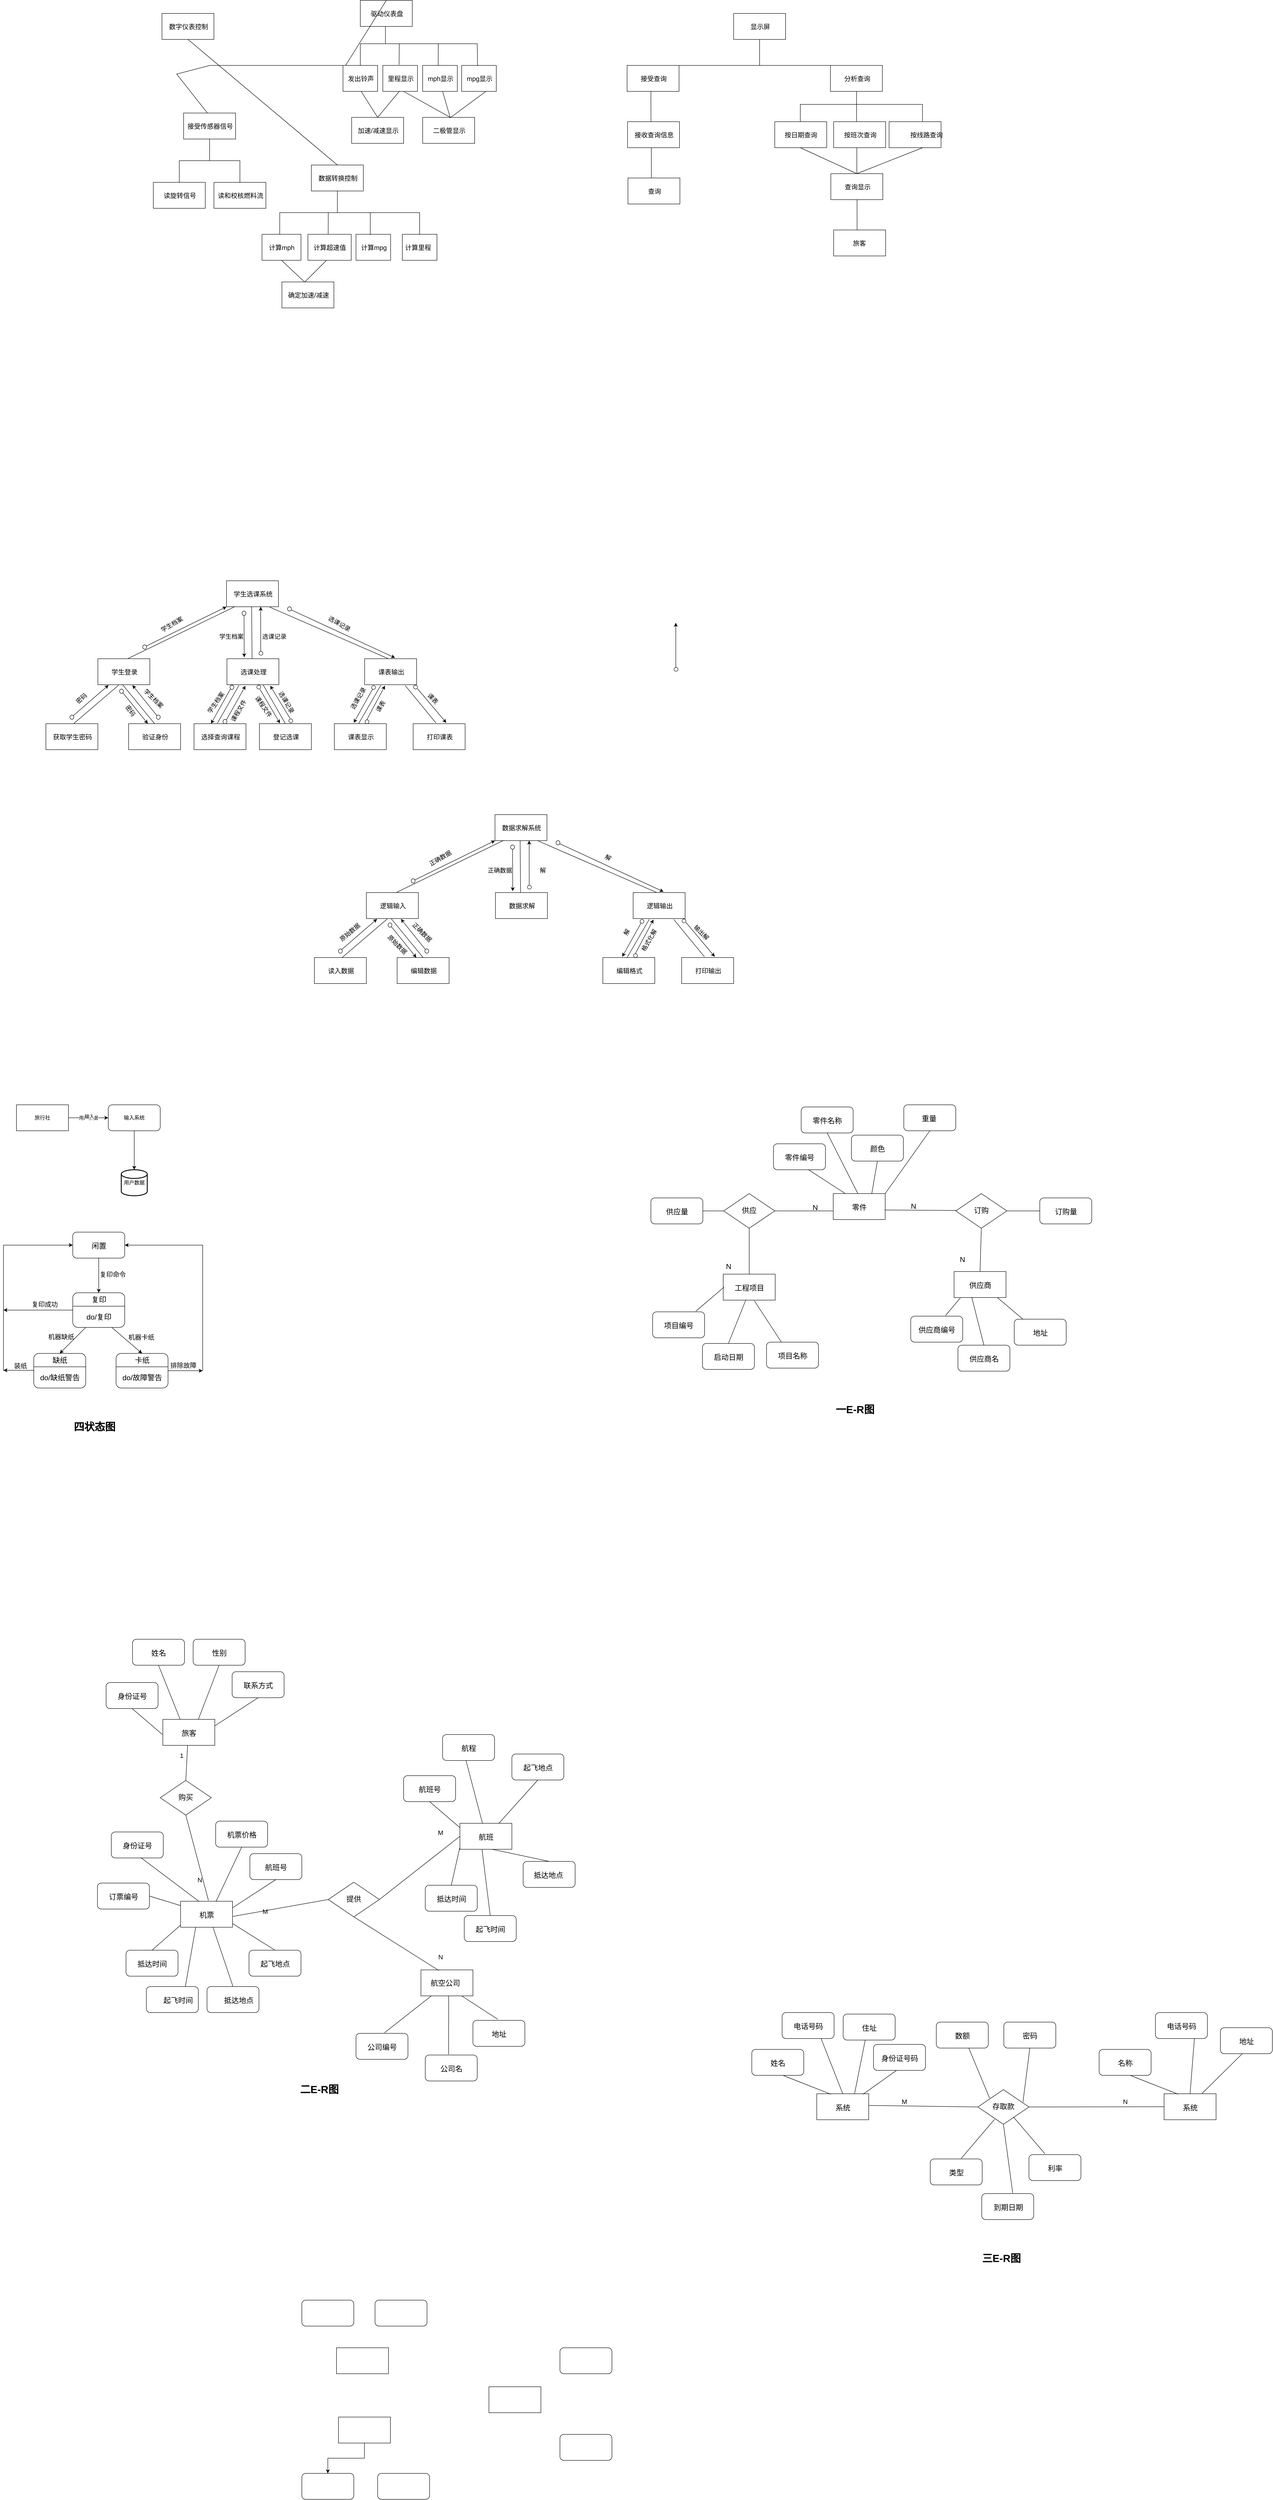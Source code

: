 <mxfile version="24.0.7" type="github" pages="2">
  <diagram id="uh3VNmTf2n6whxnNDZQd" name="第 1 页">
    <mxGraphModel dx="728" dy="371" grid="1" gridSize="10" guides="1" tooltips="1" connect="1" arrows="1" fold="1" page="1" pageScale="1" pageWidth="827" pageHeight="1169" math="0" shadow="0">
      <root>
        <mxCell id="0" />
        <mxCell id="1" parent="0" />
        <mxCell id="rvX-eDuPCvc2a1IursWo-250" value="" style="rounded=0;whiteSpace=wrap;html=1;" parent="1" vertex="1">
          <mxGeometry x="816" y="1090" width="120" height="60" as="geometry" />
        </mxCell>
        <mxCell id="rvX-eDuPCvc2a1IursWo-251" value="数字仪表控制" style="text;strokeColor=none;fillColor=none;html=1;fontSize=15;fontStyle=0;verticalAlign=middle;align=center;" parent="1" vertex="1">
          <mxGeometry x="826" y="1100" width="102" height="40" as="geometry" />
        </mxCell>
        <mxCell id="rvX-eDuPCvc2a1IursWo-252" value="" style="rounded=0;whiteSpace=wrap;html=1;" parent="1" vertex="1">
          <mxGeometry x="866" y="1320" width="120" height="60" as="geometry" />
        </mxCell>
        <mxCell id="rvX-eDuPCvc2a1IursWo-253" value="接受传感器信号" style="text;strokeColor=none;fillColor=none;html=1;fontSize=15;fontStyle=0;verticalAlign=middle;align=center;" parent="1" vertex="1">
          <mxGeometry x="876" y="1330" width="102" height="40" as="geometry" />
        </mxCell>
        <mxCell id="rvX-eDuPCvc2a1IursWo-254" value="" style="rounded=0;whiteSpace=wrap;html=1;" parent="1" vertex="1">
          <mxGeometry x="1161" y="1440" width="120" height="60" as="geometry" />
        </mxCell>
        <mxCell id="rvX-eDuPCvc2a1IursWo-255" value="数据转换控制" style="text;strokeColor=none;fillColor=none;html=1;fontSize=15;fontStyle=0;verticalAlign=middle;align=center;" parent="1" vertex="1">
          <mxGeometry x="1171" y="1450" width="102" height="40" as="geometry" />
        </mxCell>
        <mxCell id="rvX-eDuPCvc2a1IursWo-256" value="" style="rounded=0;whiteSpace=wrap;html=1;" parent="1" vertex="1">
          <mxGeometry x="1274" y="1060" width="120" height="60" as="geometry" />
        </mxCell>
        <mxCell id="rvX-eDuPCvc2a1IursWo-257" value="驱动仪表盘" style="text;strokeColor=none;fillColor=none;html=1;fontSize=15;fontStyle=0;verticalAlign=middle;align=center;" parent="1" vertex="1">
          <mxGeometry x="1284" y="1070" width="102" height="40" as="geometry" />
        </mxCell>
        <mxCell id="rvX-eDuPCvc2a1IursWo-258" value="" style="endArrow=none;html=1;rounded=0;entryX=0.5;entryY=1;entryDx=0;entryDy=0;exitX=0.5;exitY=0;exitDx=0;exitDy=0;" parent="1" source="rvX-eDuPCvc2a1IursWo-254" target="rvX-eDuPCvc2a1IursWo-250" edge="1">
          <mxGeometry width="50" height="50" relative="1" as="geometry">
            <mxPoint x="880" y="1250" as="sourcePoint" />
            <mxPoint x="880" y="1110" as="targetPoint" />
          </mxGeometry>
        </mxCell>
        <mxCell id="rvX-eDuPCvc2a1IursWo-259" value="" style="endArrow=none;html=1;rounded=0;entryX=0.5;entryY=0;entryDx=0;entryDy=0;exitX=0.458;exitY=0;exitDx=0;exitDy=0;exitPerimeter=0;" parent="1" source="rvX-eDuPCvc2a1IursWo-252" target="rvX-eDuPCvc2a1IursWo-256" edge="1">
          <mxGeometry width="50" height="50" relative="1" as="geometry">
            <mxPoint x="742" y="1280" as="sourcePoint" />
            <mxPoint x="1100" y="1190" as="targetPoint" />
            <Array as="points">
              <mxPoint x="850" y="1230" />
              <mxPoint x="927" y="1210" />
              <mxPoint x="990" y="1210" />
              <mxPoint x="1240" y="1210" />
            </Array>
          </mxGeometry>
        </mxCell>
        <mxCell id="rvX-eDuPCvc2a1IursWo-260" value="" style="rounded=0;whiteSpace=wrap;html=1;" parent="1" vertex="1">
          <mxGeometry x="796" y="1480" width="120" height="60" as="geometry" />
        </mxCell>
        <mxCell id="rvX-eDuPCvc2a1IursWo-261" value="读旋转信号" style="text;strokeColor=none;fillColor=none;html=1;fontSize=15;fontStyle=0;verticalAlign=middle;align=center;" parent="1" vertex="1">
          <mxGeometry x="806" y="1490" width="102" height="40" as="geometry" />
        </mxCell>
        <mxCell id="rvX-eDuPCvc2a1IursWo-262" value="" style="rounded=0;whiteSpace=wrap;html=1;" parent="1" vertex="1">
          <mxGeometry x="936" y="1480" width="120" height="60" as="geometry" />
        </mxCell>
        <mxCell id="rvX-eDuPCvc2a1IursWo-263" value="读和校核燃料流" style="text;strokeColor=none;fillColor=none;html=1;fontSize=15;fontStyle=0;verticalAlign=middle;align=center;" parent="1" vertex="1">
          <mxGeometry x="946" y="1490" width="102" height="40" as="geometry" />
        </mxCell>
        <mxCell id="rvX-eDuPCvc2a1IursWo-264" value="" style="rounded=0;whiteSpace=wrap;html=1;" parent="1" vertex="1">
          <mxGeometry x="1047" y="1600" width="90" height="60" as="geometry" />
        </mxCell>
        <mxCell id="rvX-eDuPCvc2a1IursWo-265" value="计算mph" style="text;strokeColor=none;fillColor=none;html=1;fontSize=15;fontStyle=0;verticalAlign=middle;align=center;" parent="1" vertex="1">
          <mxGeometry x="1041" y="1610" width="102" height="40" as="geometry" />
        </mxCell>
        <mxCell id="rvX-eDuPCvc2a1IursWo-266" value="" style="rounded=0;whiteSpace=wrap;html=1;" parent="1" vertex="1">
          <mxGeometry x="1093" y="1710" width="120" height="60" as="geometry" />
        </mxCell>
        <mxCell id="rvX-eDuPCvc2a1IursWo-267" value="确定加速/减速" style="text;strokeColor=none;fillColor=none;html=1;fontSize=15;fontStyle=0;verticalAlign=middle;align=center;" parent="1" vertex="1">
          <mxGeometry x="1103" y="1720" width="102" height="40" as="geometry" />
        </mxCell>
        <mxCell id="rvX-eDuPCvc2a1IursWo-268" value="" style="rounded=0;whiteSpace=wrap;html=1;" parent="1" vertex="1">
          <mxGeometry x="1153" y="1600" width="100" height="60" as="geometry" />
        </mxCell>
        <mxCell id="rvX-eDuPCvc2a1IursWo-269" value="计算超速值" style="text;strokeColor=none;fillColor=none;html=1;fontSize=15;fontStyle=0;verticalAlign=middle;align=center;" parent="1" vertex="1">
          <mxGeometry x="1152" y="1610" width="102" height="40" as="geometry" />
        </mxCell>
        <mxCell id="rvX-eDuPCvc2a1IursWo-270" value="" style="rounded=0;whiteSpace=wrap;html=1;" parent="1" vertex="1">
          <mxGeometry x="1264" y="1600" width="80" height="60" as="geometry" />
        </mxCell>
        <mxCell id="rvX-eDuPCvc2a1IursWo-271" value="计算mpg" style="text;strokeColor=none;fillColor=none;html=1;fontSize=15;fontStyle=0;verticalAlign=middle;align=center;" parent="1" vertex="1">
          <mxGeometry x="1254" y="1610" width="102" height="40" as="geometry" />
        </mxCell>
        <mxCell id="rvX-eDuPCvc2a1IursWo-272" value="" style="rounded=0;whiteSpace=wrap;html=1;" parent="1" vertex="1">
          <mxGeometry x="1371" y="1600" width="80" height="60" as="geometry" />
        </mxCell>
        <mxCell id="rvX-eDuPCvc2a1IursWo-273" value="计算里程" style="text;strokeColor=none;fillColor=none;html=1;fontSize=15;fontStyle=0;verticalAlign=middle;align=center;" parent="1" vertex="1">
          <mxGeometry x="1356" y="1610" width="102" height="40" as="geometry" />
        </mxCell>
        <mxCell id="rvX-eDuPCvc2a1IursWo-274" value="" style="rounded=0;whiteSpace=wrap;html=1;" parent="1" vertex="1">
          <mxGeometry x="1418" y="1210" width="80" height="60" as="geometry" />
        </mxCell>
        <mxCell id="rvX-eDuPCvc2a1IursWo-275" value="mph显示" style="text;strokeColor=none;fillColor=none;html=1;fontSize=15;fontStyle=0;verticalAlign=middle;align=center;" parent="1" vertex="1">
          <mxGeometry x="1408" y="1220" width="102" height="40" as="geometry" />
        </mxCell>
        <mxCell id="rvX-eDuPCvc2a1IursWo-276" value="" style="rounded=0;whiteSpace=wrap;html=1;" parent="1" vertex="1">
          <mxGeometry x="1234" y="1210" width="80" height="60" as="geometry" />
        </mxCell>
        <mxCell id="rvX-eDuPCvc2a1IursWo-277" value="发出铃声" style="text;strokeColor=none;fillColor=none;html=1;fontSize=15;fontStyle=0;verticalAlign=middle;align=center;" parent="1" vertex="1">
          <mxGeometry x="1224" y="1220" width="102" height="40" as="geometry" />
        </mxCell>
        <mxCell id="rvX-eDuPCvc2a1IursWo-278" value="" style="rounded=0;whiteSpace=wrap;html=1;" parent="1" vertex="1">
          <mxGeometry x="1508" y="1210" width="80" height="60" as="geometry" />
        </mxCell>
        <mxCell id="rvX-eDuPCvc2a1IursWo-279" value="mpg显示" style="text;strokeColor=none;fillColor=none;html=1;fontSize=15;fontStyle=0;verticalAlign=middle;align=center;" parent="1" vertex="1">
          <mxGeometry x="1498" y="1220" width="102" height="40" as="geometry" />
        </mxCell>
        <mxCell id="rvX-eDuPCvc2a1IursWo-280" value="" style="rounded=0;whiteSpace=wrap;html=1;" parent="1" vertex="1">
          <mxGeometry x="1326" y="1210" width="80" height="60" as="geometry" />
        </mxCell>
        <mxCell id="rvX-eDuPCvc2a1IursWo-281" value="里程显示" style="text;strokeColor=none;fillColor=none;html=1;fontSize=15;fontStyle=0;verticalAlign=middle;align=center;" parent="1" vertex="1">
          <mxGeometry x="1316" y="1220" width="102" height="40" as="geometry" />
        </mxCell>
        <mxCell id="rvX-eDuPCvc2a1IursWo-282" value="" style="rounded=0;whiteSpace=wrap;html=1;" parent="1" vertex="1">
          <mxGeometry x="1254" y="1330" width="120" height="60" as="geometry" />
        </mxCell>
        <mxCell id="rvX-eDuPCvc2a1IursWo-283" value="加速/减速显示" style="text;strokeColor=none;fillColor=none;html=1;fontSize=15;fontStyle=0;verticalAlign=middle;align=center;" parent="1" vertex="1">
          <mxGeometry x="1264" y="1340" width="102" height="40" as="geometry" />
        </mxCell>
        <mxCell id="rvX-eDuPCvc2a1IursWo-284" value="" style="rounded=0;whiteSpace=wrap;html=1;" parent="1" vertex="1">
          <mxGeometry x="1418" y="1330" width="120" height="60" as="geometry" />
        </mxCell>
        <mxCell id="rvX-eDuPCvc2a1IursWo-285" value="二极管显示" style="text;strokeColor=none;fillColor=none;html=1;fontSize=15;fontStyle=0;verticalAlign=middle;align=center;" parent="1" vertex="1">
          <mxGeometry x="1428" y="1340" width="102" height="40" as="geometry" />
        </mxCell>
        <mxCell id="rvX-eDuPCvc2a1IursWo-286" value="" style="endArrow=none;html=1;rounded=0;exitX=0.5;exitY=0;exitDx=0;exitDy=0;entryX=0.5;entryY=0;entryDx=0;entryDy=0;" parent="1" source="rvX-eDuPCvc2a1IursWo-260" target="rvX-eDuPCvc2a1IursWo-262" edge="1">
          <mxGeometry width="50" height="50" relative="1" as="geometry">
            <mxPoint x="856" y="1430" as="sourcePoint" />
            <mxPoint x="996" y="1430" as="targetPoint" />
            <Array as="points">
              <mxPoint x="856" y="1430" />
              <mxPoint x="886" y="1430" />
              <mxPoint x="996" y="1430" />
            </Array>
          </mxGeometry>
        </mxCell>
        <mxCell id="rvX-eDuPCvc2a1IursWo-287" value="" style="endArrow=none;html=1;rounded=0;entryX=0.5;entryY=1;entryDx=0;entryDy=0;" parent="1" target="rvX-eDuPCvc2a1IursWo-252" edge="1">
          <mxGeometry width="50" height="50" relative="1" as="geometry">
            <mxPoint x="926" y="1430" as="sourcePoint" />
            <mxPoint x="946" y="1390" as="targetPoint" />
          </mxGeometry>
        </mxCell>
        <mxCell id="rvX-eDuPCvc2a1IursWo-288" value="" style="endArrow=none;html=1;rounded=0;exitX=0.468;exitY=-0.015;exitDx=0;exitDy=0;entryX=0.412;entryY=0.019;entryDx=0;entryDy=0;exitPerimeter=0;entryPerimeter=0;" parent="1" source="rvX-eDuPCvc2a1IursWo-268" target="rvX-eDuPCvc2a1IursWo-270" edge="1">
          <mxGeometry width="50" height="50" relative="1" as="geometry">
            <mxPoint x="1151" y="1600" as="sourcePoint" />
            <mxPoint x="1291" y="1600" as="targetPoint" />
            <Array as="points">
              <mxPoint x="1200" y="1550" />
              <mxPoint x="1297" y="1550" />
            </Array>
          </mxGeometry>
        </mxCell>
        <mxCell id="rvX-eDuPCvc2a1IursWo-289" value="" style="endArrow=none;html=1;rounded=0;entryX=0.5;entryY=1;entryDx=0;entryDy=0;" parent="1" edge="1">
          <mxGeometry width="50" height="50" relative="1" as="geometry">
            <mxPoint x="1221" y="1550" as="sourcePoint" />
            <mxPoint x="1221" y="1500" as="targetPoint" />
          </mxGeometry>
        </mxCell>
        <mxCell id="rvX-eDuPCvc2a1IursWo-290" value="" style="endArrow=none;html=1;rounded=0;exitX=0.454;exitY=-0.002;exitDx=0;exitDy=0;exitPerimeter=0;" parent="1" source="rvX-eDuPCvc2a1IursWo-264" edge="1">
          <mxGeometry width="50" height="50" relative="1" as="geometry">
            <mxPoint x="1096" y="1550" as="sourcePoint" />
            <mxPoint x="1206" y="1550" as="targetPoint" />
            <Array as="points">
              <mxPoint x="1088" y="1550" />
            </Array>
          </mxGeometry>
        </mxCell>
        <mxCell id="rvX-eDuPCvc2a1IursWo-291" value="" style="endArrow=none;html=1;rounded=0;entryX=0.5;entryY=0;entryDx=0;entryDy=0;" parent="1" target="rvX-eDuPCvc2a1IursWo-272" edge="1">
          <mxGeometry width="50" height="50" relative="1" as="geometry">
            <mxPoint x="1296" y="1550" as="sourcePoint" />
            <mxPoint x="1406" y="1550" as="targetPoint" />
            <Array as="points">
              <mxPoint x="1411" y="1550" />
            </Array>
          </mxGeometry>
        </mxCell>
        <mxCell id="rvX-eDuPCvc2a1IursWo-292" value="" style="endArrow=none;html=1;rounded=0;exitX=0.469;exitY=-0.025;exitDx=0;exitDy=0;entryX=0.448;entryY=-0.003;entryDx=0;entryDy=0;exitPerimeter=0;entryPerimeter=0;" parent="1" source="rvX-eDuPCvc2a1IursWo-280" target="rvX-eDuPCvc2a1IursWo-274" edge="1">
          <mxGeometry width="50" height="50" relative="1" as="geometry">
            <mxPoint x="1311" y="1209" as="sourcePoint" />
            <mxPoint x="1408" y="1211" as="targetPoint" />
            <Array as="points">
              <mxPoint x="1364" y="1160" />
              <mxPoint x="1311" y="1160" />
              <mxPoint x="1454" y="1160" />
            </Array>
          </mxGeometry>
        </mxCell>
        <mxCell id="rvX-eDuPCvc2a1IursWo-293" value="" style="endArrow=none;html=1;rounded=0;" parent="1" edge="1">
          <mxGeometry width="50" height="50" relative="1" as="geometry">
            <mxPoint x="1332" y="1160" as="sourcePoint" />
            <mxPoint x="1332" y="1120" as="targetPoint" />
          </mxGeometry>
        </mxCell>
        <mxCell id="rvX-eDuPCvc2a1IursWo-294" value="" style="endArrow=none;html=1;rounded=0;exitX=0.5;exitY=0;exitDx=0;exitDy=0;" parent="1" source="rvX-eDuPCvc2a1IursWo-276" edge="1">
          <mxGeometry width="50" height="50" relative="1" as="geometry">
            <mxPoint x="1249" y="1210" as="sourcePoint" />
            <mxPoint x="1317" y="1160" as="targetPoint" />
            <Array as="points">
              <mxPoint x="1274" y="1160" />
            </Array>
          </mxGeometry>
        </mxCell>
        <mxCell id="rvX-eDuPCvc2a1IursWo-295" value="" style="endArrow=none;html=1;rounded=0;entryX=0.459;entryY=0.019;entryDx=0;entryDy=0;entryPerimeter=0;" parent="1" target="rvX-eDuPCvc2a1IursWo-278" edge="1">
          <mxGeometry width="50" height="50" relative="1" as="geometry">
            <mxPoint x="1407" y="1160" as="sourcePoint" />
            <mxPoint x="1522" y="1210" as="targetPoint" />
            <Array as="points">
              <mxPoint x="1544" y="1160" />
            </Array>
          </mxGeometry>
        </mxCell>
        <mxCell id="rvX-eDuPCvc2a1IursWo-296" value="" style="endArrow=none;html=1;rounded=0;" parent="1" edge="1">
          <mxGeometry width="50" height="50" relative="1" as="geometry">
            <mxPoint x="1146" y="1710" as="sourcePoint" />
            <mxPoint x="1196" y="1660" as="targetPoint" />
          </mxGeometry>
        </mxCell>
        <mxCell id="rvX-eDuPCvc2a1IursWo-297" value="" style="endArrow=none;html=1;rounded=0;entryX=0.5;entryY=1;entryDx=0;entryDy=0;exitX=0.436;exitY=0.001;exitDx=0;exitDy=0;exitPerimeter=0;" parent="1" source="rvX-eDuPCvc2a1IursWo-266" target="rvX-eDuPCvc2a1IursWo-264" edge="1">
          <mxGeometry width="50" height="50" relative="1" as="geometry">
            <mxPoint x="1046" y="1710" as="sourcePoint" />
            <mxPoint x="1096" y="1660" as="targetPoint" />
          </mxGeometry>
        </mxCell>
        <mxCell id="rvX-eDuPCvc2a1IursWo-298" value="" style="endArrow=none;html=1;rounded=0;exitX=0.528;exitY=0.019;exitDx=0;exitDy=0;exitPerimeter=0;" parent="1" source="rvX-eDuPCvc2a1IursWo-284" edge="1">
          <mxGeometry width="50" height="50" relative="1" as="geometry">
            <mxPoint x="1514" y="1320" as="sourcePoint" />
            <mxPoint x="1564" y="1270" as="targetPoint" />
          </mxGeometry>
        </mxCell>
        <mxCell id="rvX-eDuPCvc2a1IursWo-299" value="" style="endArrow=none;html=1;rounded=0;exitX=0.531;exitY=0.014;exitDx=0;exitDy=0;exitPerimeter=0;" parent="1" source="rvX-eDuPCvc2a1IursWo-284" edge="1">
          <mxGeometry width="50" height="50" relative="1" as="geometry">
            <mxPoint x="1414" y="1320" as="sourcePoint" />
            <mxPoint x="1464" y="1270" as="targetPoint" />
          </mxGeometry>
        </mxCell>
        <mxCell id="rvX-eDuPCvc2a1IursWo-300" value="" style="endArrow=none;html=1;rounded=0;exitX=0.531;exitY=0.001;exitDx=0;exitDy=0;exitPerimeter=0;" parent="1" source="rvX-eDuPCvc2a1IursWo-284" edge="1">
          <mxGeometry width="50" height="50" relative="1" as="geometry">
            <mxPoint x="1324" y="1320" as="sourcePoint" />
            <mxPoint x="1374" y="1270" as="targetPoint" />
          </mxGeometry>
        </mxCell>
        <mxCell id="rvX-eDuPCvc2a1IursWo-301" value="" style="endArrow=none;html=1;rounded=0;exitX=0.5;exitY=0;exitDx=0;exitDy=0;" parent="1" source="rvX-eDuPCvc2a1IursWo-282" edge="1">
          <mxGeometry width="50" height="50" relative="1" as="geometry">
            <mxPoint x="1314" y="1320" as="sourcePoint" />
            <mxPoint x="1364" y="1270" as="targetPoint" />
          </mxGeometry>
        </mxCell>
        <mxCell id="rvX-eDuPCvc2a1IursWo-302" value="" style="endArrow=none;html=1;rounded=0;exitX=0.5;exitY=0;exitDx=0;exitDy=0;" parent="1" source="rvX-eDuPCvc2a1IursWo-282" edge="1">
          <mxGeometry width="50" height="50" relative="1" as="geometry">
            <mxPoint x="1226" y="1320" as="sourcePoint" />
            <mxPoint x="1276" y="1270" as="targetPoint" />
          </mxGeometry>
        </mxCell>
        <mxCell id="rvX-eDuPCvc2a1IursWo-303" value="" style="rounded=0;whiteSpace=wrap;html=1;" parent="1" vertex="1">
          <mxGeometry x="2136" y="1090" width="120" height="60" as="geometry" />
        </mxCell>
        <mxCell id="rvX-eDuPCvc2a1IursWo-304" value="显示屏" style="text;strokeColor=none;fillColor=none;html=1;fontSize=15;fontStyle=0;verticalAlign=middle;align=center;" parent="1" vertex="1">
          <mxGeometry x="2146" y="1100" width="102" height="40" as="geometry" />
        </mxCell>
        <mxCell id="rvX-eDuPCvc2a1IursWo-305" value="" style="rounded=0;whiteSpace=wrap;html=1;" parent="1" vertex="1">
          <mxGeometry x="1890" y="1210" width="120" height="60" as="geometry" />
        </mxCell>
        <mxCell id="rvX-eDuPCvc2a1IursWo-306" value="接受查询" style="text;strokeColor=none;fillColor=none;html=1;fontSize=15;fontStyle=0;verticalAlign=middle;align=center;" parent="1" vertex="1">
          <mxGeometry x="1900" y="1220" width="102" height="40" as="geometry" />
        </mxCell>
        <mxCell id="rvX-eDuPCvc2a1IursWo-307" value="" style="rounded=0;whiteSpace=wrap;html=1;" parent="1" vertex="1">
          <mxGeometry x="2359.5" y="1210" width="120" height="60" as="geometry" />
        </mxCell>
        <mxCell id="rvX-eDuPCvc2a1IursWo-308" value="分析查询" style="text;strokeColor=none;fillColor=none;html=1;fontSize=15;fontStyle=0;verticalAlign=middle;align=center;" parent="1" vertex="1">
          <mxGeometry x="2369.5" y="1220" width="102" height="40" as="geometry" />
        </mxCell>
        <mxCell id="rvX-eDuPCvc2a1IursWo-309" value="" style="endArrow=none;html=1;rounded=0;entryX=0.5;entryY=1;entryDx=0;entryDy=0;" parent="1" target="rvX-eDuPCvc2a1IursWo-303" edge="1">
          <mxGeometry width="50" height="50" relative="1" as="geometry">
            <mxPoint x="2196" y="1210" as="sourcePoint" />
            <mxPoint x="2200" y="1110" as="targetPoint" />
          </mxGeometry>
        </mxCell>
        <mxCell id="rvX-eDuPCvc2a1IursWo-310" value="" style="endArrow=none;html=1;rounded=0;entryX=0.5;entryY=0;entryDx=0;entryDy=0;exitX=0.458;exitY=0;exitDx=0;exitDy=0;exitPerimeter=0;" parent="1" source="rvX-eDuPCvc2a1IursWo-305" target="rvX-eDuPCvc2a1IursWo-307" edge="1">
          <mxGeometry width="50" height="50" relative="1" as="geometry">
            <mxPoint x="2062" y="1280" as="sourcePoint" />
            <mxPoint x="2420" y="1190" as="targetPoint" />
            <Array as="points">
              <mxPoint x="1995" y="1210" />
              <mxPoint x="2247" y="1210" />
              <mxPoint x="2310" y="1210" />
              <mxPoint x="2417" y="1210" />
            </Array>
          </mxGeometry>
        </mxCell>
        <mxCell id="rvX-eDuPCvc2a1IursWo-311" value="" style="rounded=0;whiteSpace=wrap;html=1;" parent="1" vertex="1">
          <mxGeometry x="1891" y="1340" width="120" height="60" as="geometry" />
        </mxCell>
        <mxCell id="rvX-eDuPCvc2a1IursWo-312" value="接收查询信息" style="text;strokeColor=none;fillColor=none;html=1;fontSize=15;fontStyle=0;verticalAlign=middle;align=center;" parent="1" vertex="1">
          <mxGeometry x="1901" y="1350" width="102" height="40" as="geometry" />
        </mxCell>
        <mxCell id="rvX-eDuPCvc2a1IursWo-313" value="" style="endArrow=none;html=1;rounded=0;exitX=0.451;exitY=-0.005;exitDx=0;exitDy=0;exitPerimeter=0;" parent="1" source="rvX-eDuPCvc2a1IursWo-311" edge="1">
          <mxGeometry width="50" height="50" relative="1" as="geometry">
            <mxPoint x="1895" y="1320" as="sourcePoint" />
            <mxPoint x="1945" y="1270" as="targetPoint" />
          </mxGeometry>
        </mxCell>
        <mxCell id="rvX-eDuPCvc2a1IursWo-314" value="" style="rounded=0;whiteSpace=wrap;html=1;" parent="1" vertex="1">
          <mxGeometry x="2360.5" y="1460" width="120" height="60" as="geometry" />
        </mxCell>
        <mxCell id="rvX-eDuPCvc2a1IursWo-315" value="查询显示" style="text;strokeColor=none;fillColor=none;html=1;fontSize=15;fontStyle=0;verticalAlign=middle;align=center;" parent="1" vertex="1">
          <mxGeometry x="2370.5" y="1470" width="102" height="40" as="geometry" />
        </mxCell>
        <mxCell id="rvX-eDuPCvc2a1IursWo-316" value="" style="endArrow=none;html=1;rounded=0;entryX=0.5;entryY=1;entryDx=0;entryDy=0;exitX=0.5;exitY=0;exitDx=0;exitDy=0;" parent="1" source="rvX-eDuPCvc2a1IursWo-314" edge="1">
          <mxGeometry width="50" height="50" relative="1" as="geometry">
            <mxPoint x="2376.5" y="1460" as="sourcePoint" />
            <mxPoint x="2420.5" y="1400" as="targetPoint" />
          </mxGeometry>
        </mxCell>
        <mxCell id="rvX-eDuPCvc2a1IursWo-317" value="" style="rounded=0;whiteSpace=wrap;html=1;" parent="1" vertex="1">
          <mxGeometry x="2495" y="1340" width="120" height="60" as="geometry" />
        </mxCell>
        <mxCell id="rvX-eDuPCvc2a1IursWo-318" value="按线路查询" style="text;strokeColor=none;fillColor=none;html=1;fontSize=15;fontStyle=0;verticalAlign=middle;align=center;" parent="1" vertex="1">
          <mxGeometry x="2530" y="1350" width="102" height="40" as="geometry" />
        </mxCell>
        <mxCell id="rvX-eDuPCvc2a1IursWo-319" value="" style="rounded=0;whiteSpace=wrap;html=1;" parent="1" vertex="1">
          <mxGeometry x="2231" y="1340" width="120" height="60" as="geometry" />
        </mxCell>
        <mxCell id="rvX-eDuPCvc2a1IursWo-320" value="按日期查询" style="text;strokeColor=none;fillColor=none;html=1;fontSize=15;fontStyle=0;verticalAlign=middle;align=center;" parent="1" vertex="1">
          <mxGeometry x="2240" y="1350" width="102" height="40" as="geometry" />
        </mxCell>
        <mxCell id="rvX-eDuPCvc2a1IursWo-321" value="" style="rounded=0;whiteSpace=wrap;html=1;" parent="1" vertex="1">
          <mxGeometry x="2367" y="1340" width="120" height="60" as="geometry" />
        </mxCell>
        <mxCell id="rvX-eDuPCvc2a1IursWo-322" value="按班次查询" style="text;strokeColor=none;fillColor=none;html=1;fontSize=15;fontStyle=0;verticalAlign=middle;align=center;" parent="1" vertex="1">
          <mxGeometry x="2377" y="1350" width="102" height="40" as="geometry" />
        </mxCell>
        <mxCell id="rvX-eDuPCvc2a1IursWo-323" value="" style="endArrow=none;html=1;rounded=0;exitX=0.42;exitY=0.018;exitDx=0;exitDy=0;exitPerimeter=0;" parent="1" edge="1">
          <mxGeometry width="50" height="50" relative="1" as="geometry">
            <mxPoint x="2419.85" y="1340" as="sourcePoint" />
            <mxPoint x="2420" y="1270" as="targetPoint" />
          </mxGeometry>
        </mxCell>
        <mxCell id="rvX-eDuPCvc2a1IursWo-324" value="" style="endArrow=none;html=1;rounded=0;entryX=0.577;entryY=-0.009;entryDx=0;entryDy=0;exitX=0.5;exitY=0;exitDx=0;exitDy=0;entryPerimeter=0;" parent="1" edge="1">
          <mxGeometry width="50" height="50" relative="1" as="geometry">
            <mxPoint x="2290.0" y="1340" as="sourcePoint" />
            <mxPoint x="2572.24" y="1339.46" as="targetPoint" />
            <Array as="points">
              <mxPoint x="2290" y="1300" />
              <mxPoint x="2466.5" y="1300" />
              <mxPoint x="2529.5" y="1300" />
              <mxPoint x="2572" y="1300" />
            </Array>
          </mxGeometry>
        </mxCell>
        <mxCell id="rvX-eDuPCvc2a1IursWo-325" value="" style="rounded=0;whiteSpace=wrap;html=1;" parent="1" vertex="1">
          <mxGeometry x="965" y="2400" width="120" height="60" as="geometry" />
        </mxCell>
        <mxCell id="rvX-eDuPCvc2a1IursWo-326" value="学生选课系统" style="text;strokeColor=none;fillColor=none;html=1;fontSize=15;fontStyle=0;verticalAlign=middle;align=center;" parent="1" vertex="1">
          <mxGeometry x="975" y="2410" width="102" height="40" as="geometry" />
        </mxCell>
        <mxCell id="rvX-eDuPCvc2a1IursWo-327" value="" style="rounded=0;whiteSpace=wrap;html=1;" parent="1" vertex="1">
          <mxGeometry x="966" y="2580" width="120" height="60" as="geometry" />
        </mxCell>
        <mxCell id="rvX-eDuPCvc2a1IursWo-328" value="选课处理" style="text;strokeColor=none;fillColor=none;html=1;fontSize=15;fontStyle=0;verticalAlign=middle;align=center;" parent="1" vertex="1">
          <mxGeometry x="976" y="2590" width="102" height="40" as="geometry" />
        </mxCell>
        <mxCell id="rvX-eDuPCvc2a1IursWo-329" value="" style="endArrow=none;html=1;rounded=0;exitX=0.484;exitY=-0.004;exitDx=0;exitDy=0;exitPerimeter=0;" parent="1" source="rvX-eDuPCvc2a1IursWo-327" edge="1">
          <mxGeometry width="50" height="50" relative="1" as="geometry">
            <mxPoint x="973" y="2510" as="sourcePoint" />
            <mxPoint x="1023" y="2460" as="targetPoint" />
          </mxGeometry>
        </mxCell>
        <mxCell id="rvX-eDuPCvc2a1IursWo-330" value="" style="endArrow=none;html=1;rounded=0;entryX=0.5;entryY=1;entryDx=0;entryDy=0;exitX=0.5;exitY=0;exitDx=0;exitDy=0;" parent="1" source="rvX-eDuPCvc2a1IursWo-314" edge="1">
          <mxGeometry width="50" height="50" relative="1" as="geometry">
            <mxPoint x="2302.5" y="1480" as="sourcePoint" />
            <mxPoint x="2290.0" y="1400" as="targetPoint" />
          </mxGeometry>
        </mxCell>
        <mxCell id="rvX-eDuPCvc2a1IursWo-331" value="" style="endArrow=none;html=1;rounded=0;exitX=0.5;exitY=0;exitDx=0;exitDy=0;" parent="1" source="rvX-eDuPCvc2a1IursWo-314" edge="1">
          <mxGeometry width="50" height="50" relative="1" as="geometry">
            <mxPoint x="2522.5" y="1450" as="sourcePoint" />
            <mxPoint x="2572.5" y="1400" as="targetPoint" />
          </mxGeometry>
        </mxCell>
        <mxCell id="rvX-eDuPCvc2a1IursWo-332" value="" style="rounded=0;whiteSpace=wrap;html=1;" parent="1" vertex="1">
          <mxGeometry x="1892" y="1470" width="120" height="60" as="geometry" />
        </mxCell>
        <mxCell id="rvX-eDuPCvc2a1IursWo-333" value="查询" style="text;strokeColor=none;fillColor=none;html=1;fontSize=15;fontStyle=0;verticalAlign=middle;align=center;" parent="1" vertex="1">
          <mxGeometry x="1902" y="1480" width="102" height="40" as="geometry" />
        </mxCell>
        <mxCell id="rvX-eDuPCvc2a1IursWo-334" value="" style="endArrow=none;html=1;rounded=0;exitX=0.451;exitY=-0.005;exitDx=0;exitDy=0;exitPerimeter=0;" parent="1" source="rvX-eDuPCvc2a1IursWo-332" edge="1">
          <mxGeometry width="50" height="50" relative="1" as="geometry">
            <mxPoint x="1896" y="1450" as="sourcePoint" />
            <mxPoint x="1946" y="1400" as="targetPoint" />
          </mxGeometry>
        </mxCell>
        <mxCell id="rvX-eDuPCvc2a1IursWo-335" value="" style="rounded=0;whiteSpace=wrap;html=1;" parent="1" vertex="1">
          <mxGeometry x="2367" y="1590" width="120" height="60" as="geometry" />
        </mxCell>
        <mxCell id="rvX-eDuPCvc2a1IursWo-336" value="旅客" style="text;strokeColor=none;fillColor=none;html=1;fontSize=15;fontStyle=0;verticalAlign=middle;align=center;" parent="1" vertex="1">
          <mxGeometry x="2375" y="1600" width="102" height="40" as="geometry" />
        </mxCell>
        <mxCell id="rvX-eDuPCvc2a1IursWo-337" value="" style="endArrow=none;html=1;rounded=0;exitX=0.451;exitY=-0.005;exitDx=0;exitDy=0;exitPerimeter=0;" parent="1" source="rvX-eDuPCvc2a1IursWo-335" edge="1">
          <mxGeometry width="50" height="50" relative="1" as="geometry">
            <mxPoint x="2371" y="1570" as="sourcePoint" />
            <mxPoint x="2421" y="1520" as="targetPoint" />
          </mxGeometry>
        </mxCell>
        <mxCell id="rvX-eDuPCvc2a1IursWo-338" value="" style="rounded=0;whiteSpace=wrap;html=1;" parent="1" vertex="1">
          <mxGeometry x="1284" y="2580" width="120" height="60" as="geometry" />
        </mxCell>
        <mxCell id="rvX-eDuPCvc2a1IursWo-339" value="课表输出" style="text;strokeColor=none;fillColor=none;html=1;fontSize=15;fontStyle=0;verticalAlign=middle;align=center;" parent="1" vertex="1">
          <mxGeometry x="1294" y="2590" width="102" height="40" as="geometry" />
        </mxCell>
        <mxCell id="rvX-eDuPCvc2a1IursWo-340" value="" style="endArrow=none;html=1;rounded=0;exitX=0.451;exitY=-0.005;exitDx=0;exitDy=0;exitPerimeter=0;entryX=0.832;entryY=1.014;entryDx=0;entryDy=0;entryPerimeter=0;" parent="1" source="rvX-eDuPCvc2a1IursWo-338" target="rvX-eDuPCvc2a1IursWo-325" edge="1">
          <mxGeometry width="50" height="50" relative="1" as="geometry">
            <mxPoint x="1231" y="2520" as="sourcePoint" />
            <mxPoint x="1281" y="2470" as="targetPoint" />
          </mxGeometry>
        </mxCell>
        <mxCell id="rvX-eDuPCvc2a1IursWo-341" value="" style="rounded=0;whiteSpace=wrap;html=1;" parent="1" vertex="1">
          <mxGeometry x="668" y="2580" width="120" height="60" as="geometry" />
        </mxCell>
        <mxCell id="rvX-eDuPCvc2a1IursWo-342" value="学生登录" style="text;strokeColor=none;fillColor=none;html=1;fontSize=15;fontStyle=0;verticalAlign=middle;align=center;" parent="1" vertex="1">
          <mxGeometry x="678" y="2590" width="102" height="40" as="geometry" />
        </mxCell>
        <mxCell id="rvX-eDuPCvc2a1IursWo-343" value="" style="endArrow=none;html=1;rounded=0;exitX=0.58;exitY=-0.008;exitDx=0;exitDy=0;exitPerimeter=0;entryX=0.166;entryY=0.99;entryDx=0;entryDy=0;entryPerimeter=0;" parent="1" source="rvX-eDuPCvc2a1IursWo-341" target="rvX-eDuPCvc2a1IursWo-325" edge="1">
          <mxGeometry width="50" height="50" relative="1" as="geometry">
            <mxPoint x="702" y="2510" as="sourcePoint" />
            <mxPoint x="752" y="2470" as="targetPoint" />
          </mxGeometry>
        </mxCell>
        <mxCell id="rvX-eDuPCvc2a1IursWo-344" value="" style="rounded=0;whiteSpace=wrap;html=1;" parent="1" vertex="1">
          <mxGeometry x="548" y="2730" width="120" height="60" as="geometry" />
        </mxCell>
        <mxCell id="rvX-eDuPCvc2a1IursWo-345" value="获取学生密码" style="text;strokeColor=none;fillColor=none;html=1;fontSize=15;fontStyle=0;verticalAlign=middle;align=center;" parent="1" vertex="1">
          <mxGeometry x="558" y="2740" width="102" height="40" as="geometry" />
        </mxCell>
        <mxCell id="rvX-eDuPCvc2a1IursWo-346" value="" style="endArrow=classic;html=1;rounded=0;movable=1;resizable=1;rotatable=1;deletable=1;editable=1;locked=0;connectable=1;exitX=0.855;exitY=0.145;exitDx=0;exitDy=0;exitPerimeter=0;entryX=0.205;entryY=1.015;entryDx=0;entryDy=0;entryPerimeter=0;" parent="1" source="rvX-eDuPCvc2a1IursWo-348" target="rvX-eDuPCvc2a1IursWo-341" edge="1">
          <mxGeometry width="50" height="50" relative="1" as="geometry">
            <mxPoint x="694.695" y="2711.45" as="sourcePoint" />
            <mxPoint x="718" y="2640" as="targetPoint" />
          </mxGeometry>
        </mxCell>
        <mxCell id="rvX-eDuPCvc2a1IursWo-347" value="" style="strokeWidth=2;html=1;shape=mxgraph.flowchart.start_2;whiteSpace=wrap;movable=1;resizable=1;rotatable=1;deletable=1;editable=1;locked=0;connectable=1;container=0;" parent="1" vertex="1">
          <mxGeometry x="709" y="2700" width="10" as="geometry" />
        </mxCell>
        <mxCell id="rvX-eDuPCvc2a1IursWo-348" value="" style="verticalLabelPosition=bottom;verticalAlign=top;html=1;shape=mxgraph.flowchart.on-page_reference;movable=1;resizable=1;rotatable=1;deletable=1;editable=1;locked=0;connectable=1;container=0;" parent="1" vertex="1">
          <mxGeometry x="603.5" y="2710" width="9" height="10" as="geometry" />
        </mxCell>
        <mxCell id="rvX-eDuPCvc2a1IursWo-349" value="&lt;font style=&quot;font-size: 14px;&quot;&gt;密码&lt;/font&gt;" style="text;strokeColor=none;fillColor=none;html=1;fontSize=15;fontStyle=0;verticalAlign=middle;align=center;rotation=55;" parent="1" vertex="1">
          <mxGeometry x="718" y="2679" width="51.5" height="40" as="geometry" />
        </mxCell>
        <mxCell id="rvX-eDuPCvc2a1IursWo-350" value="" style="endArrow=none;html=1;rounded=0;exitX=0.538;exitY=-0.008;exitDx=0;exitDy=0;exitPerimeter=0;entryX=0.401;entryY=1.015;entryDx=0;entryDy=0;entryPerimeter=0;" parent="1" source="rvX-eDuPCvc2a1IursWo-344" target="rvX-eDuPCvc2a1IursWo-341" edge="1">
          <mxGeometry width="50" height="50" relative="1" as="geometry">
            <mxPoint x="673" y="2690" as="sourcePoint" />
            <mxPoint x="723" y="2640" as="targetPoint" />
          </mxGeometry>
        </mxCell>
        <mxCell id="rvX-eDuPCvc2a1IursWo-351" value="" style="rounded=0;whiteSpace=wrap;html=1;" parent="1" vertex="1">
          <mxGeometry x="739" y="2730" width="120" height="60" as="geometry" />
        </mxCell>
        <mxCell id="rvX-eDuPCvc2a1IursWo-352" value="验证身份" style="text;strokeColor=none;fillColor=none;html=1;fontSize=15;fontStyle=0;verticalAlign=middle;align=center;" parent="1" vertex="1">
          <mxGeometry x="749" y="2740" width="102" height="40" as="geometry" />
        </mxCell>
        <mxCell id="rvX-eDuPCvc2a1IursWo-353" value="" style="verticalLabelPosition=bottom;verticalAlign=top;html=1;shape=mxgraph.flowchart.on-page_reference;movable=1;resizable=1;rotatable=1;deletable=1;editable=1;locked=0;connectable=1;container=0;" parent="1" vertex="1">
          <mxGeometry x="718" y="2650" width="9" height="10" as="geometry" />
        </mxCell>
        <mxCell id="rvX-eDuPCvc2a1IursWo-354" value="" style="endArrow=none;html=1;rounded=0;exitX=0.477;exitY=1.001;exitDx=0;exitDy=0;exitPerimeter=0;entryX=0.5;entryY=0;entryDx=0;entryDy=0;" parent="1" source="rvX-eDuPCvc2a1IursWo-341" target="rvX-eDuPCvc2a1IursWo-351" edge="1">
          <mxGeometry width="50" height="50" relative="1" as="geometry">
            <mxPoint x="753" y="2700" as="sourcePoint" />
            <mxPoint x="803" y="2650" as="targetPoint" />
          </mxGeometry>
        </mxCell>
        <mxCell id="rvX-eDuPCvc2a1IursWo-355" value="" style="endArrow=classic;html=1;rounded=0;exitX=0.855;exitY=0.855;exitDx=0;exitDy=0;exitPerimeter=0;" parent="1" source="rvX-eDuPCvc2a1IursWo-353" edge="1">
          <mxGeometry width="50" height="50" relative="1" as="geometry">
            <mxPoint x="733" y="2669" as="sourcePoint" />
            <mxPoint x="783.3" y="2730" as="targetPoint" />
          </mxGeometry>
        </mxCell>
        <mxCell id="rvX-eDuPCvc2a1IursWo-356" value="&lt;font style=&quot;font-size: 14px;&quot;&gt;密码&lt;/font&gt;" style="text;strokeColor=none;fillColor=none;html=1;fontSize=15;fontStyle=0;verticalAlign=middle;align=center;rotation=-40;" parent="1" vertex="1">
          <mxGeometry x="603.5" y="2651" width="51.5" height="40" as="geometry" />
        </mxCell>
        <mxCell id="rvX-eDuPCvc2a1IursWo-357" value="" style="verticalLabelPosition=bottom;verticalAlign=top;html=1;shape=mxgraph.flowchart.on-page_reference;movable=1;resizable=1;rotatable=1;deletable=1;editable=1;locked=0;connectable=1;container=0;" parent="1" vertex="1">
          <mxGeometry x="1001" y="2470" width="9" height="10" as="geometry" />
        </mxCell>
        <mxCell id="rvX-eDuPCvc2a1IursWo-358" value="" style="verticalLabelPosition=bottom;verticalAlign=top;html=1;shape=mxgraph.flowchart.on-page_reference;movable=1;resizable=1;rotatable=1;deletable=1;editable=1;locked=0;connectable=1;container=0;" parent="1" vertex="1">
          <mxGeometry x="803" y="2710" width="9" height="10" as="geometry" />
        </mxCell>
        <mxCell id="rvX-eDuPCvc2a1IursWo-359" value="" style="endArrow=classic;html=1;rounded=0;exitX=0.145;exitY=0.145;exitDx=0;exitDy=0;exitPerimeter=0;" parent="1" source="rvX-eDuPCvc2a1IursWo-358" edge="1">
          <mxGeometry width="50" height="50" relative="1" as="geometry">
            <mxPoint x="797.995" y="2711.45" as="sourcePoint" />
            <mxPoint x="747.79" y="2641" as="targetPoint" />
          </mxGeometry>
        </mxCell>
        <mxCell id="rvX-eDuPCvc2a1IursWo-360" value="&lt;font style=&quot;font-size: 14px;&quot;&gt;学生档案&lt;/font&gt;" style="text;strokeColor=none;fillColor=none;html=1;fontSize=15;fontStyle=0;verticalAlign=middle;align=center;rotation=45;" parent="1" vertex="1">
          <mxGeometry x="771.5" y="2651" width="51.5" height="40" as="geometry" />
        </mxCell>
        <mxCell id="rvX-eDuPCvc2a1IursWo-361" value="&lt;font style=&quot;font-size: 14px;&quot;&gt;学生档案&lt;/font&gt;" style="text;strokeColor=none;fillColor=none;html=1;fontSize=15;fontStyle=0;verticalAlign=middle;align=center;" parent="1" vertex="1">
          <mxGeometry x="950.5" y="2508" width="51.5" height="40" as="geometry" />
        </mxCell>
        <mxCell id="rvX-eDuPCvc2a1IursWo-362" value="" style="verticalLabelPosition=bottom;verticalAlign=top;html=1;shape=mxgraph.flowchart.on-page_reference;movable=1;resizable=1;rotatable=1;deletable=1;editable=1;locked=0;connectable=1;container=0;" parent="1" vertex="1">
          <mxGeometry x="771.5" y="2548" width="9" height="10" as="geometry" />
        </mxCell>
        <mxCell id="rvX-eDuPCvc2a1IursWo-363" value="" style="endArrow=classic;html=1;rounded=0;exitX=0.91;exitY=0.284;exitDx=0;exitDy=0;exitPerimeter=0;" parent="1" source="rvX-eDuPCvc2a1IursWo-362" edge="1">
          <mxGeometry width="50" height="50" relative="1" as="geometry">
            <mxPoint x="782.122" y="2552.76" as="sourcePoint" />
            <mxPoint x="965" y="2460" as="targetPoint" />
          </mxGeometry>
        </mxCell>
        <mxCell id="rvX-eDuPCvc2a1IursWo-364" value="" style="endArrow=classic;html=1;rounded=0;entryX=0.333;entryY=-0.056;entryDx=0;entryDy=0;entryPerimeter=0;exitX=0.5;exitY=1;exitDx=0;exitDy=0;exitPerimeter=0;" parent="1" source="rvX-eDuPCvc2a1IursWo-357" target="rvX-eDuPCvc2a1IursWo-327" edge="1">
          <mxGeometry width="50" height="50" relative="1" as="geometry">
            <mxPoint x="930" y="2560" as="sourcePoint" />
            <mxPoint x="980" y="2510" as="targetPoint" />
          </mxGeometry>
        </mxCell>
        <mxCell id="rvX-eDuPCvc2a1IursWo-365" value="&lt;font style=&quot;font-size: 14px;&quot;&gt;学生档案&lt;/font&gt;" style="text;strokeColor=none;fillColor=none;html=1;fontSize=15;fontStyle=0;verticalAlign=middle;align=center;rotation=-30;" parent="1" vertex="1">
          <mxGeometry x="812" y="2480" width="51.5" height="40" as="geometry" />
        </mxCell>
        <mxCell id="rvX-eDuPCvc2a1IursWo-366" value="" style="rounded=0;whiteSpace=wrap;html=1;" parent="1" vertex="1">
          <mxGeometry x="890" y="2730" width="120" height="60" as="geometry" />
        </mxCell>
        <mxCell id="rvX-eDuPCvc2a1IursWo-367" value="选择查询课程" style="text;strokeColor=none;fillColor=none;html=1;fontSize=15;fontStyle=0;verticalAlign=middle;align=center;" parent="1" vertex="1">
          <mxGeometry x="900" y="2740" width="102" height="40" as="geometry" />
        </mxCell>
        <mxCell id="rvX-eDuPCvc2a1IursWo-368" value="" style="verticalLabelPosition=bottom;verticalAlign=top;html=1;shape=mxgraph.flowchart.on-page_reference;movable=1;resizable=1;rotatable=1;deletable=1;editable=1;locked=0;connectable=1;container=0;" parent="1" vertex="1">
          <mxGeometry x="973" y="2641" width="9" height="10" as="geometry" />
        </mxCell>
        <mxCell id="rvX-eDuPCvc2a1IursWo-369" value="" style="endArrow=classic;html=1;rounded=0;exitX=0.145;exitY=0.855;exitDx=0;exitDy=0;exitPerimeter=0;entryX=0.385;entryY=0;entryDx=0;entryDy=0;entryPerimeter=0;" parent="1" source="rvX-eDuPCvc2a1IursWo-368" edge="1">
          <mxGeometry width="50" height="50" relative="1" as="geometry">
            <mxPoint x="973" y="2690" as="sourcePoint" />
            <mxPoint x="929.2" y="2730.0" as="targetPoint" />
          </mxGeometry>
        </mxCell>
        <mxCell id="rvX-eDuPCvc2a1IursWo-370" value="&lt;font style=&quot;font-size: 14px;&quot;&gt;学生档案&lt;/font&gt;" style="text;strokeColor=none;fillColor=none;html=1;fontSize=15;fontStyle=0;verticalAlign=middle;align=center;rotation=-55;" parent="1" vertex="1">
          <mxGeometry x="913.5" y="2670" width="51.5" height="21" as="geometry" />
        </mxCell>
        <mxCell id="rvX-eDuPCvc2a1IursWo-371" value="" style="endArrow=none;html=1;rounded=0;entryX=0.23;entryY=1.029;entryDx=0;entryDy=0;entryPerimeter=0;exitX=0.45;exitY=-0.019;exitDx=0;exitDy=0;exitPerimeter=0;" parent="1" source="rvX-eDuPCvc2a1IursWo-366" target="rvX-eDuPCvc2a1IursWo-327" edge="1">
          <mxGeometry width="50" height="50" relative="1" as="geometry">
            <mxPoint x="965" y="2706" as="sourcePoint" />
            <mxPoint x="1015" y="2656" as="targetPoint" />
          </mxGeometry>
        </mxCell>
        <mxCell id="rvX-eDuPCvc2a1IursWo-372" value="" style="verticalLabelPosition=bottom;verticalAlign=top;html=1;shape=mxgraph.flowchart.on-page_reference;movable=1;resizable=1;rotatable=1;deletable=1;editable=1;locked=0;connectable=1;container=0;" parent="1" vertex="1">
          <mxGeometry x="957" y="2720" width="9" height="10" as="geometry" />
        </mxCell>
        <mxCell id="rvX-eDuPCvc2a1IursWo-373" value="" style="endArrow=classic;html=1;rounded=0;exitX=0.855;exitY=0.145;exitDx=0;exitDy=0;exitPerimeter=0;entryX=0.356;entryY=1.044;entryDx=0;entryDy=0;entryPerimeter=0;" parent="1" source="rvX-eDuPCvc2a1IursWo-372" target="rvX-eDuPCvc2a1IursWo-327" edge="1">
          <mxGeometry width="50" height="50" relative="1" as="geometry">
            <mxPoint x="970" y="2710" as="sourcePoint" />
            <mxPoint x="1020" y="2660" as="targetPoint" />
          </mxGeometry>
        </mxCell>
        <mxCell id="rvX-eDuPCvc2a1IursWo-374" value="&lt;span style=&quot;font-size: 14px;&quot;&gt;课程文件&lt;/span&gt;" style="text;strokeColor=none;fillColor=none;html=1;fontSize=15;fontStyle=0;verticalAlign=middle;align=center;rotation=-60;" parent="1" vertex="1">
          <mxGeometry x="966" y="2690" width="51.5" height="20" as="geometry" />
        </mxCell>
        <mxCell id="rvX-eDuPCvc2a1IursWo-375" value="" style="rounded=0;whiteSpace=wrap;html=1;" parent="1" vertex="1">
          <mxGeometry x="1041" y="2730" width="120" height="60" as="geometry" />
        </mxCell>
        <mxCell id="rvX-eDuPCvc2a1IursWo-376" value="登记选课" style="text;strokeColor=none;fillColor=none;html=1;fontSize=15;fontStyle=0;verticalAlign=middle;align=center;" parent="1" vertex="1">
          <mxGeometry x="1051" y="2740" width="102" height="40" as="geometry" />
        </mxCell>
        <mxCell id="rvX-eDuPCvc2a1IursWo-377" value="" style="endArrow=none;html=1;rounded=0;entryX=0.697;entryY=1.006;entryDx=0;entryDy=0;entryPerimeter=0;exitX=0.5;exitY=0;exitDx=0;exitDy=0;" parent="1" source="rvX-eDuPCvc2a1IursWo-375" target="rvX-eDuPCvc2a1IursWo-327" edge="1">
          <mxGeometry width="50" height="50" relative="1" as="geometry">
            <mxPoint x="1080" y="2710" as="sourcePoint" />
            <mxPoint x="1130" y="2660" as="targetPoint" />
          </mxGeometry>
        </mxCell>
        <mxCell id="rvX-eDuPCvc2a1IursWo-378" value="" style="verticalLabelPosition=bottom;verticalAlign=top;html=1;shape=mxgraph.flowchart.on-page_reference;movable=1;resizable=1;rotatable=1;deletable=1;editable=1;locked=0;connectable=1;container=0;" parent="1" vertex="1">
          <mxGeometry x="1035" y="2641" width="9" height="9" as="geometry" />
        </mxCell>
        <mxCell id="rvX-eDuPCvc2a1IursWo-379" value="" style="endArrow=classic;html=1;rounded=0;entryX=0.396;entryY=-0.014;entryDx=0;entryDy=0;entryPerimeter=0;exitX=0.814;exitY=1.066;exitDx=0;exitDy=0;exitPerimeter=0;" parent="1" source="rvX-eDuPCvc2a1IursWo-378" target="rvX-eDuPCvc2a1IursWo-375" edge="1">
          <mxGeometry width="50" height="50" relative="1" as="geometry">
            <mxPoint x="1050" y="2650" as="sourcePoint" />
            <mxPoint x="1085.28" y="2566.68" as="targetPoint" />
          </mxGeometry>
        </mxCell>
        <mxCell id="rvX-eDuPCvc2a1IursWo-380" value="&lt;span style=&quot;font-size: 14px;&quot;&gt;课程文件&lt;/span&gt;" style="text;strokeColor=none;fillColor=none;html=1;fontSize=15;fontStyle=0;verticalAlign=middle;align=center;rotation=55;" parent="1" vertex="1">
          <mxGeometry x="1025.5" y="2680" width="51.5" height="20" as="geometry" />
        </mxCell>
        <mxCell id="rvX-eDuPCvc2a1IursWo-381" value="" style="verticalLabelPosition=bottom;verticalAlign=top;html=1;shape=mxgraph.flowchart.on-page_reference;movable=1;resizable=1;rotatable=1;deletable=1;editable=1;locked=0;connectable=1;container=0;" parent="1" vertex="1">
          <mxGeometry x="1109" y="2719" width="9" height="9" as="geometry" />
        </mxCell>
        <mxCell id="rvX-eDuPCvc2a1IursWo-382" value="" style="endArrow=classic;html=1;rounded=0;entryX=0.834;entryY=1.039;entryDx=0;entryDy=0;entryPerimeter=0;" parent="1" target="rvX-eDuPCvc2a1IursWo-327" edge="1">
          <mxGeometry width="50" height="50" relative="1" as="geometry">
            <mxPoint x="1112" y="2718.36" as="sourcePoint" />
            <mxPoint x="1073.24" y="2641" as="targetPoint" />
          </mxGeometry>
        </mxCell>
        <mxCell id="rvX-eDuPCvc2a1IursWo-383" value="&lt;span style=&quot;font-size: 14px;&quot;&gt;选课记录&lt;/span&gt;" style="text;strokeColor=none;fillColor=none;html=1;fontSize=15;fontStyle=0;verticalAlign=middle;align=center;rotation=60;" parent="1" vertex="1">
          <mxGeometry x="1078.5" y="2670" width="51.5" height="20" as="geometry" />
        </mxCell>
        <mxCell id="rvX-eDuPCvc2a1IursWo-384" value="" style="verticalLabelPosition=bottom;verticalAlign=top;html=1;shape=mxgraph.flowchart.on-page_reference;movable=1;resizable=1;rotatable=1;deletable=1;editable=1;locked=0;connectable=1;container=0;" parent="1" vertex="1">
          <mxGeometry x="1040" y="2563" width="9" height="9" as="geometry" />
        </mxCell>
        <mxCell id="rvX-eDuPCvc2a1IursWo-385" value="" style="endArrow=classic;html=1;rounded=0;entryX=0.658;entryY=1;entryDx=0;entryDy=0;entryPerimeter=0;exitX=0.5;exitY=0;exitDx=0;exitDy=0;exitPerimeter=0;" parent="1" target="rvX-eDuPCvc2a1IursWo-325" edge="1">
          <mxGeometry width="50" height="50" relative="1" as="geometry">
            <mxPoint x="1044" y="2563" as="sourcePoint" />
            <mxPoint x="1047.5" y="2472" as="targetPoint" />
          </mxGeometry>
        </mxCell>
        <mxCell id="rvX-eDuPCvc2a1IursWo-386" value="&lt;span style=&quot;font-size: 14px;&quot;&gt;选课记录&lt;/span&gt;" style="text;strokeColor=none;fillColor=none;html=1;fontSize=15;fontStyle=0;verticalAlign=middle;align=center;rotation=0;" parent="1" vertex="1">
          <mxGeometry x="1049" y="2518" width="51.5" height="20" as="geometry" />
        </mxCell>
        <mxCell id="rvX-eDuPCvc2a1IursWo-387" value="" style="verticalLabelPosition=bottom;verticalAlign=top;html=1;shape=mxgraph.flowchart.on-page_reference;movable=1;resizable=1;rotatable=1;deletable=1;editable=1;locked=0;connectable=1;container=0;" parent="1" vertex="1">
          <mxGeometry x="1106" y="2460" width="9" height="10" as="geometry" />
        </mxCell>
        <mxCell id="rvX-eDuPCvc2a1IursWo-388" value="" style="endArrow=classic;html=1;rounded=0;exitX=0.883;exitY=0.694;exitDx=0;exitDy=0;exitPerimeter=0;entryX=0.585;entryY=-0.033;entryDx=0;entryDy=0;entryPerimeter=0;" parent="1" source="rvX-eDuPCvc2a1IursWo-387" target="rvX-eDuPCvc2a1IursWo-338" edge="1">
          <mxGeometry width="50" height="50" relative="1" as="geometry">
            <mxPoint x="1141.122" y="2464.76" as="sourcePoint" />
            <mxPoint x="1300" y="2520" as="targetPoint" />
          </mxGeometry>
        </mxCell>
        <mxCell id="rvX-eDuPCvc2a1IursWo-389" value="&lt;span style=&quot;font-size: 14px;&quot;&gt;选课记录&lt;/span&gt;" style="text;strokeColor=none;fillColor=none;html=1;fontSize=15;fontStyle=0;verticalAlign=middle;align=center;rotation=30;" parent="1" vertex="1">
          <mxGeometry x="1200" y="2478" width="51.5" height="40" as="geometry" />
        </mxCell>
        <mxCell id="rvX-eDuPCvc2a1IursWo-390" value="" style="rounded=0;whiteSpace=wrap;html=1;" parent="1" vertex="1">
          <mxGeometry x="1396" y="2730" width="120" height="60" as="geometry" />
        </mxCell>
        <mxCell id="rvX-eDuPCvc2a1IursWo-391" value="打印课表" style="text;strokeColor=none;fillColor=none;html=1;fontSize=15;fontStyle=0;verticalAlign=middle;align=center;" parent="1" vertex="1">
          <mxGeometry x="1406" y="2740" width="102" height="40" as="geometry" />
        </mxCell>
        <mxCell id="rvX-eDuPCvc2a1IursWo-392" value="" style="rounded=0;whiteSpace=wrap;html=1;" parent="1" vertex="1">
          <mxGeometry x="1214" y="2730" width="120" height="60" as="geometry" />
        </mxCell>
        <mxCell id="rvX-eDuPCvc2a1IursWo-393" value="课表显示" style="text;strokeColor=none;fillColor=none;html=1;fontSize=15;fontStyle=0;verticalAlign=middle;align=center;" parent="1" vertex="1">
          <mxGeometry x="1224" y="2740" width="102" height="40" as="geometry" />
        </mxCell>
        <mxCell id="rvX-eDuPCvc2a1IursWo-394" value="" style="verticalLabelPosition=bottom;verticalAlign=top;html=1;shape=mxgraph.flowchart.on-page_reference;movable=1;resizable=1;rotatable=1;deletable=1;editable=1;locked=0;connectable=1;container=0;" parent="1" vertex="1">
          <mxGeometry x="1300" y="2642" width="9" height="9" as="geometry" />
        </mxCell>
        <mxCell id="rvX-eDuPCvc2a1IursWo-395" value="" style="endArrow=classic;html=1;rounded=0;entryX=0.209;entryY=1.021;entryDx=0;entryDy=0;entryPerimeter=0;exitX=0.25;exitY=0.929;exitDx=0;exitDy=0;exitPerimeter=0;" parent="1" source="rvX-eDuPCvc2a1IursWo-394" edge="1">
          <mxGeometry width="50" height="50" relative="1" as="geometry">
            <mxPoint x="1300" y="2650" as="sourcePoint" />
            <mxPoint x="1258.89" y="2728" as="targetPoint" />
          </mxGeometry>
        </mxCell>
        <mxCell id="rvX-eDuPCvc2a1IursWo-396" value="" style="verticalLabelPosition=bottom;verticalAlign=top;html=1;shape=mxgraph.flowchart.on-page_reference;movable=1;resizable=1;rotatable=1;deletable=1;editable=1;locked=0;connectable=1;container=0;" parent="1" vertex="1">
          <mxGeometry x="1998.5" y="2600" width="9" height="9" as="geometry" />
        </mxCell>
        <mxCell id="rvX-eDuPCvc2a1IursWo-397" value="" style="endArrow=classic;html=1;rounded=0;entryX=0.658;entryY=1;entryDx=0;entryDy=0;entryPerimeter=0;exitX=0.5;exitY=0;exitDx=0;exitDy=0;exitPerimeter=0;" parent="1" edge="1">
          <mxGeometry width="50" height="50" relative="1" as="geometry">
            <mxPoint x="2002.5" y="2600" as="sourcePoint" />
            <mxPoint x="2002.5" y="2497" as="targetPoint" />
          </mxGeometry>
        </mxCell>
        <mxCell id="rvX-eDuPCvc2a1IursWo-398" value="" style="endArrow=none;html=1;rounded=0;entryX=0.31;entryY=1.028;entryDx=0;entryDy=0;entryPerimeter=0;" parent="1" target="rvX-eDuPCvc2a1IursWo-338" edge="1">
          <mxGeometry width="50" height="50" relative="1" as="geometry">
            <mxPoint x="1270" y="2730" as="sourcePoint" />
            <mxPoint x="1320" y="2680" as="targetPoint" />
          </mxGeometry>
        </mxCell>
        <mxCell id="rvX-eDuPCvc2a1IursWo-399" value="" style="endArrow=none;html=1;rounded=0;entryX=0.439;entryY=-0.028;entryDx=0;entryDy=0;entryPerimeter=0;exitX=0.782;exitY=1.035;exitDx=0;exitDy=0;exitPerimeter=0;" parent="1" source="rvX-eDuPCvc2a1IursWo-338" target="rvX-eDuPCvc2a1IursWo-390" edge="1">
          <mxGeometry width="50" height="50" relative="1" as="geometry">
            <mxPoint x="1390" y="2720" as="sourcePoint" />
            <mxPoint x="1440" y="2670" as="targetPoint" />
          </mxGeometry>
        </mxCell>
        <mxCell id="rvX-eDuPCvc2a1IursWo-400" value="&lt;span style=&quot;font-size: 14px;&quot;&gt;选课记录&lt;/span&gt;" style="text;strokeColor=none;fillColor=none;html=1;fontSize=15;fontStyle=0;verticalAlign=middle;align=center;rotation=-60;" parent="1" vertex="1">
          <mxGeometry x="1242.5" y="2651" width="51.5" height="40" as="geometry" />
        </mxCell>
        <mxCell id="rvX-eDuPCvc2a1IursWo-401" value="" style="verticalLabelPosition=bottom;verticalAlign=top;html=1;shape=mxgraph.flowchart.on-page_reference;movable=1;resizable=1;rotatable=1;deletable=1;editable=1;locked=0;connectable=1;container=0;" parent="1" vertex="1">
          <mxGeometry x="1285" y="2721" width="9" height="9" as="geometry" />
        </mxCell>
        <mxCell id="rvX-eDuPCvc2a1IursWo-402" value="" style="endArrow=classic;html=1;rounded=0;entryX=0.391;entryY=1.039;entryDx=0;entryDy=0;entryPerimeter=0;exitX=0.5;exitY=0;exitDx=0;exitDy=0;exitPerimeter=0;" parent="1" target="rvX-eDuPCvc2a1IursWo-338" edge="1">
          <mxGeometry width="50" height="50" relative="1" as="geometry">
            <mxPoint x="1289" y="2721" as="sourcePoint" />
            <mxPoint x="1289" y="2618" as="targetPoint" />
          </mxGeometry>
        </mxCell>
        <mxCell id="rvX-eDuPCvc2a1IursWo-403" value="&lt;span style=&quot;font-size: 14px;&quot;&gt;课表&lt;/span&gt;" style="text;strokeColor=none;fillColor=none;html=1;fontSize=15;fontStyle=0;verticalAlign=middle;align=center;rotation=-60;" parent="1" vertex="1">
          <mxGeometry x="1294" y="2670" width="51.5" height="40" as="geometry" />
        </mxCell>
        <mxCell id="rvX-eDuPCvc2a1IursWo-404" value="" style="verticalLabelPosition=bottom;verticalAlign=top;html=1;shape=mxgraph.flowchart.on-page_reference;movable=1;resizable=1;rotatable=1;deletable=1;editable=1;locked=0;connectable=1;container=0;" parent="1" vertex="1">
          <mxGeometry x="1397" y="2641" width="9" height="9" as="geometry" />
        </mxCell>
        <mxCell id="rvX-eDuPCvc2a1IursWo-405" value="" style="endArrow=classic;html=1;rounded=0;exitX=0.5;exitY=0;exitDx=0;exitDy=0;exitPerimeter=0;" parent="1" edge="1">
          <mxGeometry width="50" height="50" relative="1" as="geometry">
            <mxPoint x="1406" y="2649" as="sourcePoint" />
            <mxPoint x="1472.5" y="2728" as="targetPoint" />
          </mxGeometry>
        </mxCell>
        <mxCell id="rvX-eDuPCvc2a1IursWo-406" value="&lt;span style=&quot;font-size: 14px;&quot;&gt;课表&lt;/span&gt;" style="text;strokeColor=none;fillColor=none;html=1;fontSize=15;fontStyle=0;verticalAlign=middle;align=center;rotation=45;" parent="1" vertex="1">
          <mxGeometry x="1416" y="2651" width="51.5" height="40" as="geometry" />
        </mxCell>
        <mxCell id="rvX-eDuPCvc2a1IursWo-407" value="" style="rounded=0;whiteSpace=wrap;html=1;" parent="1" vertex="1">
          <mxGeometry x="1585" y="2940" width="120" height="60" as="geometry" />
        </mxCell>
        <mxCell id="rvX-eDuPCvc2a1IursWo-408" value="数据求解系统" style="text;strokeColor=none;fillColor=none;html=1;fontSize=15;fontStyle=0;verticalAlign=middle;align=center;" parent="1" vertex="1">
          <mxGeometry x="1595" y="2950" width="102" height="40" as="geometry" />
        </mxCell>
        <mxCell id="rvX-eDuPCvc2a1IursWo-409" value="" style="rounded=0;whiteSpace=wrap;html=1;" parent="1" vertex="1">
          <mxGeometry x="1586" y="3120" width="120" height="60" as="geometry" />
        </mxCell>
        <mxCell id="rvX-eDuPCvc2a1IursWo-410" value="数据求解" style="text;strokeColor=none;fillColor=none;html=1;fontSize=15;fontStyle=0;verticalAlign=middle;align=center;" parent="1" vertex="1">
          <mxGeometry x="1596" y="3130" width="102" height="40" as="geometry" />
        </mxCell>
        <mxCell id="rvX-eDuPCvc2a1IursWo-411" value="" style="endArrow=none;html=1;rounded=0;exitX=0.484;exitY=-0.004;exitDx=0;exitDy=0;exitPerimeter=0;" parent="1" source="rvX-eDuPCvc2a1IursWo-409" edge="1">
          <mxGeometry width="50" height="50" relative="1" as="geometry">
            <mxPoint x="1593" y="3050" as="sourcePoint" />
            <mxPoint x="1643" y="3000" as="targetPoint" />
          </mxGeometry>
        </mxCell>
        <mxCell id="rvX-eDuPCvc2a1IursWo-412" value="" style="rounded=0;whiteSpace=wrap;html=1;" parent="1" vertex="1">
          <mxGeometry x="1904" y="3120" width="120" height="60" as="geometry" />
        </mxCell>
        <mxCell id="rvX-eDuPCvc2a1IursWo-413" value="逻辑输出" style="text;strokeColor=none;fillColor=none;html=1;fontSize=15;fontStyle=0;verticalAlign=middle;align=center;" parent="1" vertex="1">
          <mxGeometry x="1914" y="3130" width="102" height="40" as="geometry" />
        </mxCell>
        <mxCell id="rvX-eDuPCvc2a1IursWo-414" value="" style="endArrow=none;html=1;rounded=0;exitX=0.451;exitY=-0.005;exitDx=0;exitDy=0;exitPerimeter=0;entryX=0.832;entryY=1.014;entryDx=0;entryDy=0;entryPerimeter=0;" parent="1" source="rvX-eDuPCvc2a1IursWo-412" target="rvX-eDuPCvc2a1IursWo-407" edge="1">
          <mxGeometry width="50" height="50" relative="1" as="geometry">
            <mxPoint x="1851" y="3060" as="sourcePoint" />
            <mxPoint x="1901" y="3010" as="targetPoint" />
          </mxGeometry>
        </mxCell>
        <mxCell id="rvX-eDuPCvc2a1IursWo-415" value="" style="rounded=0;whiteSpace=wrap;html=1;" parent="1" vertex="1">
          <mxGeometry x="1288" y="3120" width="120" height="60" as="geometry" />
        </mxCell>
        <mxCell id="rvX-eDuPCvc2a1IursWo-416" value="逻辑输入" style="text;strokeColor=none;fillColor=none;html=1;fontSize=15;fontStyle=0;verticalAlign=middle;align=center;" parent="1" vertex="1">
          <mxGeometry x="1298" y="3130" width="102" height="40" as="geometry" />
        </mxCell>
        <mxCell id="rvX-eDuPCvc2a1IursWo-417" value="" style="endArrow=none;html=1;rounded=0;exitX=0.58;exitY=-0.008;exitDx=0;exitDy=0;exitPerimeter=0;entryX=0.166;entryY=0.99;entryDx=0;entryDy=0;entryPerimeter=0;" parent="1" source="rvX-eDuPCvc2a1IursWo-415" target="rvX-eDuPCvc2a1IursWo-407" edge="1">
          <mxGeometry width="50" height="50" relative="1" as="geometry">
            <mxPoint x="1322" y="3050" as="sourcePoint" />
            <mxPoint x="1372" y="3010" as="targetPoint" />
          </mxGeometry>
        </mxCell>
        <mxCell id="rvX-eDuPCvc2a1IursWo-418" value="" style="rounded=0;whiteSpace=wrap;html=1;" parent="1" vertex="1">
          <mxGeometry x="1168" y="3270" width="120" height="60" as="geometry" />
        </mxCell>
        <mxCell id="rvX-eDuPCvc2a1IursWo-419" value="读入数据" style="text;strokeColor=none;fillColor=none;html=1;fontSize=15;fontStyle=0;verticalAlign=middle;align=center;" parent="1" vertex="1">
          <mxGeometry x="1178" y="3280" width="102" height="40" as="geometry" />
        </mxCell>
        <mxCell id="rvX-eDuPCvc2a1IursWo-420" value="" style="endArrow=classic;html=1;rounded=0;movable=1;resizable=1;rotatable=1;deletable=1;editable=1;locked=0;connectable=1;exitX=0.855;exitY=0.145;exitDx=0;exitDy=0;exitPerimeter=0;entryX=0.205;entryY=1.015;entryDx=0;entryDy=0;entryPerimeter=0;" parent="1" source="rvX-eDuPCvc2a1IursWo-422" target="rvX-eDuPCvc2a1IursWo-415" edge="1">
          <mxGeometry width="50" height="50" relative="1" as="geometry">
            <mxPoint x="1314.695" y="3251.45" as="sourcePoint" />
            <mxPoint x="1338" y="3180" as="targetPoint" />
          </mxGeometry>
        </mxCell>
        <mxCell id="rvX-eDuPCvc2a1IursWo-421" value="" style="strokeWidth=2;html=1;shape=mxgraph.flowchart.start_2;whiteSpace=wrap;movable=1;resizable=1;rotatable=1;deletable=1;editable=1;locked=0;connectable=1;container=0;" parent="1" vertex="1">
          <mxGeometry x="1329" y="3240" width="10" as="geometry" />
        </mxCell>
        <mxCell id="rvX-eDuPCvc2a1IursWo-422" value="" style="verticalLabelPosition=bottom;verticalAlign=top;html=1;shape=mxgraph.flowchart.on-page_reference;movable=1;resizable=1;rotatable=1;deletable=1;editable=1;locked=0;connectable=1;container=0;" parent="1" vertex="1">
          <mxGeometry x="1223.5" y="3250" width="9" height="10" as="geometry" />
        </mxCell>
        <mxCell id="rvX-eDuPCvc2a1IursWo-423" value="&lt;font style=&quot;font-size: 14px;&quot;&gt;原始数据&lt;/font&gt;" style="text;strokeColor=none;fillColor=none;html=1;fontSize=15;fontStyle=0;verticalAlign=middle;align=center;rotation=45;" parent="1" vertex="1">
          <mxGeometry x="1334" y="3219" width="51.5" height="40" as="geometry" />
        </mxCell>
        <mxCell id="rvX-eDuPCvc2a1IursWo-424" value="" style="endArrow=none;html=1;rounded=0;exitX=0.538;exitY=-0.008;exitDx=0;exitDy=0;exitPerimeter=0;entryX=0.401;entryY=1.015;entryDx=0;entryDy=0;entryPerimeter=0;" parent="1" source="rvX-eDuPCvc2a1IursWo-418" target="rvX-eDuPCvc2a1IursWo-415" edge="1">
          <mxGeometry width="50" height="50" relative="1" as="geometry">
            <mxPoint x="1293" y="3230" as="sourcePoint" />
            <mxPoint x="1343" y="3180" as="targetPoint" />
          </mxGeometry>
        </mxCell>
        <mxCell id="rvX-eDuPCvc2a1IursWo-425" value="" style="rounded=0;whiteSpace=wrap;html=1;" parent="1" vertex="1">
          <mxGeometry x="1359" y="3270" width="120" height="60" as="geometry" />
        </mxCell>
        <mxCell id="rvX-eDuPCvc2a1IursWo-426" value="编辑数据" style="text;strokeColor=none;fillColor=none;html=1;fontSize=15;fontStyle=0;verticalAlign=middle;align=center;" parent="1" vertex="1">
          <mxGeometry x="1369" y="3280" width="102" height="40" as="geometry" />
        </mxCell>
        <mxCell id="rvX-eDuPCvc2a1IursWo-427" value="" style="verticalLabelPosition=bottom;verticalAlign=top;html=1;shape=mxgraph.flowchart.on-page_reference;movable=1;resizable=1;rotatable=1;deletable=1;editable=1;locked=0;connectable=1;container=0;" parent="1" vertex="1">
          <mxGeometry x="1338" y="3190" width="9" height="10" as="geometry" />
        </mxCell>
        <mxCell id="rvX-eDuPCvc2a1IursWo-428" value="" style="endArrow=none;html=1;rounded=0;exitX=0.477;exitY=1.001;exitDx=0;exitDy=0;exitPerimeter=0;entryX=0.5;entryY=0;entryDx=0;entryDy=0;" parent="1" source="rvX-eDuPCvc2a1IursWo-415" target="rvX-eDuPCvc2a1IursWo-425" edge="1">
          <mxGeometry width="50" height="50" relative="1" as="geometry">
            <mxPoint x="1373" y="3240" as="sourcePoint" />
            <mxPoint x="1423" y="3190" as="targetPoint" />
          </mxGeometry>
        </mxCell>
        <mxCell id="rvX-eDuPCvc2a1IursWo-429" value="" style="endArrow=classic;html=1;rounded=0;exitX=0.855;exitY=0.855;exitDx=0;exitDy=0;exitPerimeter=0;" parent="1" source="rvX-eDuPCvc2a1IursWo-427" edge="1">
          <mxGeometry width="50" height="50" relative="1" as="geometry">
            <mxPoint x="1353" y="3209" as="sourcePoint" />
            <mxPoint x="1403.3" y="3270" as="targetPoint" />
          </mxGeometry>
        </mxCell>
        <mxCell id="rvX-eDuPCvc2a1IursWo-430" value="&lt;font style=&quot;font-size: 14px;&quot;&gt;原始数据&lt;/font&gt;" style="text;strokeColor=none;fillColor=none;html=1;fontSize=15;fontStyle=0;verticalAlign=middle;align=center;rotation=-40;" parent="1" vertex="1">
          <mxGeometry x="1223.5" y="3191" width="51.5" height="40" as="geometry" />
        </mxCell>
        <mxCell id="rvX-eDuPCvc2a1IursWo-431" value="" style="verticalLabelPosition=bottom;verticalAlign=top;html=1;shape=mxgraph.flowchart.on-page_reference;movable=1;resizable=1;rotatable=1;deletable=1;editable=1;locked=0;connectable=1;container=0;" parent="1" vertex="1">
          <mxGeometry x="1621" y="3010" width="9" height="10" as="geometry" />
        </mxCell>
        <mxCell id="rvX-eDuPCvc2a1IursWo-432" value="" style="verticalLabelPosition=bottom;verticalAlign=top;html=1;shape=mxgraph.flowchart.on-page_reference;movable=1;resizable=1;rotatable=1;deletable=1;editable=1;locked=0;connectable=1;container=0;" parent="1" vertex="1">
          <mxGeometry x="1423" y="3250" width="9" height="10" as="geometry" />
        </mxCell>
        <mxCell id="rvX-eDuPCvc2a1IursWo-433" value="" style="endArrow=classic;html=1;rounded=0;exitX=0.145;exitY=0.145;exitDx=0;exitDy=0;exitPerimeter=0;" parent="1" source="rvX-eDuPCvc2a1IursWo-432" edge="1">
          <mxGeometry width="50" height="50" relative="1" as="geometry">
            <mxPoint x="1417.995" y="3251.45" as="sourcePoint" />
            <mxPoint x="1367.79" y="3181" as="targetPoint" />
          </mxGeometry>
        </mxCell>
        <mxCell id="rvX-eDuPCvc2a1IursWo-434" value="&lt;span style=&quot;font-size: 14px;&quot;&gt;正确数据&lt;/span&gt;" style="text;strokeColor=none;fillColor=none;html=1;fontSize=15;fontStyle=0;verticalAlign=middle;align=center;rotation=45;" parent="1" vertex="1">
          <mxGeometry x="1391.5" y="3191" width="51.5" height="40" as="geometry" />
        </mxCell>
        <mxCell id="rvX-eDuPCvc2a1IursWo-435" value="&lt;font style=&quot;font-size: 14px;&quot;&gt;正确数据&lt;/font&gt;" style="text;strokeColor=none;fillColor=none;html=1;fontSize=15;fontStyle=0;verticalAlign=middle;align=center;" parent="1" vertex="1">
          <mxGeometry x="1570.5" y="3048" width="51.5" height="40" as="geometry" />
        </mxCell>
        <mxCell id="rvX-eDuPCvc2a1IursWo-436" value="" style="verticalLabelPosition=bottom;verticalAlign=top;html=1;shape=mxgraph.flowchart.on-page_reference;movable=1;resizable=1;rotatable=1;deletable=1;editable=1;locked=0;connectable=1;container=0;" parent="1" vertex="1">
          <mxGeometry x="1391.5" y="3088" width="9" height="10" as="geometry" />
        </mxCell>
        <mxCell id="rvX-eDuPCvc2a1IursWo-437" value="" style="endArrow=classic;html=1;rounded=0;exitX=0.91;exitY=0.284;exitDx=0;exitDy=0;exitPerimeter=0;" parent="1" source="rvX-eDuPCvc2a1IursWo-436" edge="1">
          <mxGeometry width="50" height="50" relative="1" as="geometry">
            <mxPoint x="1402.122" y="3092.76" as="sourcePoint" />
            <mxPoint x="1585" y="3000" as="targetPoint" />
          </mxGeometry>
        </mxCell>
        <mxCell id="rvX-eDuPCvc2a1IursWo-438" value="" style="endArrow=classic;html=1;rounded=0;entryX=0.333;entryY=-0.056;entryDx=0;entryDy=0;entryPerimeter=0;exitX=0.5;exitY=1;exitDx=0;exitDy=0;exitPerimeter=0;" parent="1" source="rvX-eDuPCvc2a1IursWo-431" target="rvX-eDuPCvc2a1IursWo-409" edge="1">
          <mxGeometry width="50" height="50" relative="1" as="geometry">
            <mxPoint x="1550" y="3100" as="sourcePoint" />
            <mxPoint x="1600" y="3050" as="targetPoint" />
          </mxGeometry>
        </mxCell>
        <mxCell id="rvX-eDuPCvc2a1IursWo-439" value="&lt;font style=&quot;font-size: 14px;&quot;&gt;正确数据&lt;/font&gt;" style="text;strokeColor=none;fillColor=none;html=1;fontSize=15;fontStyle=0;verticalAlign=middle;align=center;rotation=-30;" parent="1" vertex="1">
          <mxGeometry x="1432" y="3020" width="51.5" height="40" as="geometry" />
        </mxCell>
        <mxCell id="rvX-eDuPCvc2a1IursWo-440" value="" style="verticalLabelPosition=bottom;verticalAlign=top;html=1;shape=mxgraph.flowchart.on-page_reference;movable=1;resizable=1;rotatable=1;deletable=1;editable=1;locked=0;connectable=1;container=0;" parent="1" vertex="1">
          <mxGeometry x="1660" y="3103" width="9" height="9" as="geometry" />
        </mxCell>
        <mxCell id="rvX-eDuPCvc2a1IursWo-441" value="" style="endArrow=classic;html=1;rounded=0;entryX=0.658;entryY=1;entryDx=0;entryDy=0;entryPerimeter=0;exitX=0.5;exitY=0;exitDx=0;exitDy=0;exitPerimeter=0;" parent="1" target="rvX-eDuPCvc2a1IursWo-407" edge="1">
          <mxGeometry width="50" height="50" relative="1" as="geometry">
            <mxPoint x="1664" y="3103" as="sourcePoint" />
            <mxPoint x="1667.5" y="3012" as="targetPoint" />
          </mxGeometry>
        </mxCell>
        <mxCell id="rvX-eDuPCvc2a1IursWo-442" value="&lt;span style=&quot;font-size: 14px;&quot;&gt;解&lt;/span&gt;" style="text;strokeColor=none;fillColor=none;html=1;fontSize=15;fontStyle=0;verticalAlign=middle;align=center;rotation=0;" parent="1" vertex="1">
          <mxGeometry x="1669" y="3058" width="51.5" height="20" as="geometry" />
        </mxCell>
        <mxCell id="rvX-eDuPCvc2a1IursWo-443" value="" style="verticalLabelPosition=bottom;verticalAlign=top;html=1;shape=mxgraph.flowchart.on-page_reference;movable=1;resizable=1;rotatable=1;deletable=1;editable=1;locked=0;connectable=1;container=0;" parent="1" vertex="1">
          <mxGeometry x="1726" y="3000" width="9" height="10" as="geometry" />
        </mxCell>
        <mxCell id="rvX-eDuPCvc2a1IursWo-444" value="" style="endArrow=classic;html=1;rounded=0;exitX=0.883;exitY=0.694;exitDx=0;exitDy=0;exitPerimeter=0;entryX=0.585;entryY=-0.033;entryDx=0;entryDy=0;entryPerimeter=0;" parent="1" source="rvX-eDuPCvc2a1IursWo-443" target="rvX-eDuPCvc2a1IursWo-412" edge="1">
          <mxGeometry width="50" height="50" relative="1" as="geometry">
            <mxPoint x="1761.122" y="3004.76" as="sourcePoint" />
            <mxPoint x="1920" y="3060" as="targetPoint" />
          </mxGeometry>
        </mxCell>
        <mxCell id="rvX-eDuPCvc2a1IursWo-445" value="&lt;span style=&quot;font-size: 14px;&quot;&gt;解&lt;/span&gt;" style="text;strokeColor=none;fillColor=none;html=1;fontSize=15;fontStyle=0;verticalAlign=middle;align=center;rotation=30;" parent="1" vertex="1">
          <mxGeometry x="1820" y="3018" width="51.5" height="40" as="geometry" />
        </mxCell>
        <mxCell id="rvX-eDuPCvc2a1IursWo-446" value="" style="rounded=0;whiteSpace=wrap;html=1;" parent="1" vertex="1">
          <mxGeometry x="2016" y="3270" width="120" height="60" as="geometry" />
        </mxCell>
        <mxCell id="rvX-eDuPCvc2a1IursWo-447" value="打印输出" style="text;strokeColor=none;fillColor=none;html=1;fontSize=15;fontStyle=0;verticalAlign=middle;align=center;" parent="1" vertex="1">
          <mxGeometry x="2026" y="3280" width="102" height="40" as="geometry" />
        </mxCell>
        <mxCell id="rvX-eDuPCvc2a1IursWo-448" value="" style="rounded=0;whiteSpace=wrap;html=1;" parent="1" vertex="1">
          <mxGeometry x="1834" y="3270" width="120" height="60" as="geometry" />
        </mxCell>
        <mxCell id="rvX-eDuPCvc2a1IursWo-449" value="编辑格式" style="text;strokeColor=none;fillColor=none;html=1;fontSize=15;fontStyle=0;verticalAlign=middle;align=center;" parent="1" vertex="1">
          <mxGeometry x="1844" y="3280" width="102" height="40" as="geometry" />
        </mxCell>
        <mxCell id="rvX-eDuPCvc2a1IursWo-450" value="" style="verticalLabelPosition=bottom;verticalAlign=top;html=1;shape=mxgraph.flowchart.on-page_reference;movable=1;resizable=1;rotatable=1;deletable=1;editable=1;locked=0;connectable=1;container=0;" parent="1" vertex="1">
          <mxGeometry x="1920" y="3182" width="9" height="9" as="geometry" />
        </mxCell>
        <mxCell id="rvX-eDuPCvc2a1IursWo-451" value="" style="endArrow=classic;html=1;rounded=0;entryX=0.209;entryY=1.021;entryDx=0;entryDy=0;entryPerimeter=0;exitX=0.25;exitY=0.929;exitDx=0;exitDy=0;exitPerimeter=0;" parent="1" source="rvX-eDuPCvc2a1IursWo-450" edge="1">
          <mxGeometry width="50" height="50" relative="1" as="geometry">
            <mxPoint x="1920" y="3190" as="sourcePoint" />
            <mxPoint x="1878.89" y="3268" as="targetPoint" />
          </mxGeometry>
        </mxCell>
        <mxCell id="rvX-eDuPCvc2a1IursWo-452" value="" style="endArrow=none;html=1;rounded=0;entryX=0.31;entryY=1.028;entryDx=0;entryDy=0;entryPerimeter=0;" parent="1" target="rvX-eDuPCvc2a1IursWo-412" edge="1">
          <mxGeometry width="50" height="50" relative="1" as="geometry">
            <mxPoint x="1890" y="3270" as="sourcePoint" />
            <mxPoint x="1940" y="3220" as="targetPoint" />
          </mxGeometry>
        </mxCell>
        <mxCell id="rvX-eDuPCvc2a1IursWo-453" value="" style="endArrow=none;html=1;rounded=0;entryX=0.439;entryY=-0.028;entryDx=0;entryDy=0;entryPerimeter=0;exitX=0.782;exitY=1.035;exitDx=0;exitDy=0;exitPerimeter=0;" parent="1" source="rvX-eDuPCvc2a1IursWo-412" target="rvX-eDuPCvc2a1IursWo-446" edge="1">
          <mxGeometry width="50" height="50" relative="1" as="geometry">
            <mxPoint x="2010" y="3260" as="sourcePoint" />
            <mxPoint x="2060" y="3210" as="targetPoint" />
          </mxGeometry>
        </mxCell>
        <mxCell id="rvX-eDuPCvc2a1IursWo-454" value="&lt;span style=&quot;font-size: 14px;&quot;&gt;解&lt;/span&gt;" style="text;strokeColor=none;fillColor=none;html=1;fontSize=15;fontStyle=0;verticalAlign=middle;align=center;rotation=-60;" parent="1" vertex="1">
          <mxGeometry x="1862.5" y="3191" width="51.5" height="40" as="geometry" />
        </mxCell>
        <mxCell id="rvX-eDuPCvc2a1IursWo-455" value="" style="verticalLabelPosition=bottom;verticalAlign=top;html=1;shape=mxgraph.flowchart.on-page_reference;movable=1;resizable=1;rotatable=1;deletable=1;editable=1;locked=0;connectable=1;container=0;" parent="1" vertex="1">
          <mxGeometry x="1905" y="3261" width="9" height="9" as="geometry" />
        </mxCell>
        <mxCell id="rvX-eDuPCvc2a1IursWo-456" value="" style="endArrow=classic;html=1;rounded=0;entryX=0.391;entryY=1.039;entryDx=0;entryDy=0;entryPerimeter=0;exitX=0.5;exitY=0;exitDx=0;exitDy=0;exitPerimeter=0;" parent="1" target="rvX-eDuPCvc2a1IursWo-412" edge="1">
          <mxGeometry width="50" height="50" relative="1" as="geometry">
            <mxPoint x="1909" y="3261" as="sourcePoint" />
            <mxPoint x="1909" y="3158" as="targetPoint" />
          </mxGeometry>
        </mxCell>
        <mxCell id="rvX-eDuPCvc2a1IursWo-457" value="&lt;span style=&quot;font-size: 14px;&quot;&gt;格式化解&lt;/span&gt;" style="text;strokeColor=none;fillColor=none;html=1;fontSize=15;fontStyle=0;verticalAlign=middle;align=center;rotation=-60;" parent="1" vertex="1">
          <mxGeometry x="1914" y="3210" width="51.5" height="40" as="geometry" />
        </mxCell>
        <mxCell id="rvX-eDuPCvc2a1IursWo-458" value="" style="verticalLabelPosition=bottom;verticalAlign=top;html=1;shape=mxgraph.flowchart.on-page_reference;movable=1;resizable=1;rotatable=1;deletable=1;editable=1;locked=0;connectable=1;container=0;" parent="1" vertex="1">
          <mxGeometry x="2017" y="3181" width="9" height="9" as="geometry" />
        </mxCell>
        <mxCell id="rvX-eDuPCvc2a1IursWo-459" value="" style="endArrow=classic;html=1;rounded=0;exitX=0.5;exitY=0;exitDx=0;exitDy=0;exitPerimeter=0;" parent="1" edge="1">
          <mxGeometry width="50" height="50" relative="1" as="geometry">
            <mxPoint x="2026" y="3189" as="sourcePoint" />
            <mxPoint x="2092.5" y="3268" as="targetPoint" />
          </mxGeometry>
        </mxCell>
        <mxCell id="rvX-eDuPCvc2a1IursWo-460" value="&lt;span style=&quot;font-size: 14px;&quot;&gt;输出解&lt;/span&gt;" style="text;strokeColor=none;fillColor=none;html=1;fontSize=15;fontStyle=0;verticalAlign=middle;align=center;rotation=45;" parent="1" vertex="1">
          <mxGeometry x="2036" y="3191" width="51.5" height="40" as="geometry" />
        </mxCell>
        <mxCell id="8aWEn5WDfg_AD6E0mP8r-12" value="用户数据" style="edgeStyle=orthogonalEdgeStyle;rounded=0;orthogonalLoop=1;jettySize=auto;html=1;exitX=1;exitY=0.5;exitDx=0;exitDy=0;" parent="1" source="8aWEn5WDfg_AD6E0mP8r-10" target="8aWEn5WDfg_AD6E0mP8r-11" edge="1">
          <mxGeometry relative="1" as="geometry" />
        </mxCell>
        <mxCell id="8aWEn5WDfg_AD6E0mP8r-13" value="输入" style="edgeLabel;html=1;align=center;verticalAlign=middle;resizable=0;points=[];" parent="8aWEn5WDfg_AD6E0mP8r-12" vertex="1" connectable="0">
          <mxGeometry x="0.015" y="3" relative="1" as="geometry">
            <mxPoint x="1" as="offset" />
          </mxGeometry>
        </mxCell>
        <mxCell id="8aWEn5WDfg_AD6E0mP8r-10" value="旅行社" style="rounded=0;whiteSpace=wrap;html=1;" parent="1" vertex="1">
          <mxGeometry x="480" y="3610" width="120" height="60" as="geometry" />
        </mxCell>
        <mxCell id="8aWEn5WDfg_AD6E0mP8r-11" value="输入系统" style="rounded=1;whiteSpace=wrap;html=1;" parent="1" vertex="1">
          <mxGeometry x="692" y="3610" width="120" height="60" as="geometry" />
        </mxCell>
        <mxCell id="8aWEn5WDfg_AD6E0mP8r-14" value="用户数据&lt;br&gt;" style="strokeWidth=2;html=1;shape=mxgraph.flowchart.database;whiteSpace=wrap;" parent="1" vertex="1">
          <mxGeometry x="722" y="3760" width="60" height="60" as="geometry" />
        </mxCell>
        <mxCell id="8aWEn5WDfg_AD6E0mP8r-15" style="edgeStyle=orthogonalEdgeStyle;rounded=0;orthogonalLoop=1;jettySize=auto;html=1;exitX=0.5;exitY=1;exitDx=0;exitDy=0;entryX=0.5;entryY=0;entryDx=0;entryDy=0;entryPerimeter=0;" parent="1" source="8aWEn5WDfg_AD6E0mP8r-11" target="8aWEn5WDfg_AD6E0mP8r-14" edge="1">
          <mxGeometry relative="1" as="geometry" />
        </mxCell>
        <mxCell id="8aWEn5WDfg_AD6E0mP8r-16" value="" style="rounded=1;whiteSpace=wrap;html=1;" parent="1" vertex="1">
          <mxGeometry x="610" y="3904.0" width="120" height="60" as="geometry" />
        </mxCell>
        <mxCell id="8aWEn5WDfg_AD6E0mP8r-17" value="" style="endArrow=classic;html=1;rounded=0;exitX=0.5;exitY=1;exitDx=0;exitDy=0;" parent="1" source="8aWEn5WDfg_AD6E0mP8r-16" edge="1">
          <mxGeometry width="50" height="50" relative="1" as="geometry">
            <mxPoint x="670" y="4064.0" as="sourcePoint" />
            <mxPoint x="670" y="4044.0" as="targetPoint" />
          </mxGeometry>
        </mxCell>
        <mxCell id="8aWEn5WDfg_AD6E0mP8r-18" value="&lt;span style=&quot;font-weight: normal;&quot;&gt;&lt;font style=&quot;font-size: 15px;&quot;&gt;复印命令&lt;/font&gt;&lt;/span&gt;" style="text;strokeColor=none;fillColor=none;html=1;fontSize=24;fontStyle=1;verticalAlign=middle;align=center;" parent="1" vertex="1">
          <mxGeometry x="667" y="3984.0" width="70" height="30" as="geometry" />
        </mxCell>
        <mxCell id="8aWEn5WDfg_AD6E0mP8r-19" value="" style="rounded=1;whiteSpace=wrap;html=1;" parent="1" vertex="1">
          <mxGeometry x="610" y="4044.0" width="120" height="80" as="geometry" />
        </mxCell>
        <mxCell id="8aWEn5WDfg_AD6E0mP8r-20" value="&lt;span style=&quot;font-weight: normal;&quot;&gt;&lt;font style=&quot;font-size: 17px;&quot;&gt;闲置&lt;/font&gt;&lt;/span&gt;" style="text;strokeColor=none;fillColor=none;html=1;fontSize=24;fontStyle=1;verticalAlign=middle;align=center;" parent="1" vertex="1">
          <mxGeometry x="630" y="3914.0" width="80" height="40" as="geometry" />
        </mxCell>
        <mxCell id="8aWEn5WDfg_AD6E0mP8r-21" value="&lt;span style=&quot;font-weight: normal;&quot;&gt;&lt;font style=&quot;font-size: 17px;&quot;&gt;复印&lt;/font&gt;&lt;/span&gt;" style="text;strokeColor=none;fillColor=none;html=1;fontSize=24;fontStyle=1;verticalAlign=middle;align=center;" parent="1" vertex="1">
          <mxGeometry x="630" y="4044.0" width="80" height="28" as="geometry" />
        </mxCell>
        <mxCell id="8aWEn5WDfg_AD6E0mP8r-22" value="" style="endArrow=none;html=1;rounded=0;" parent="1" edge="1">
          <mxGeometry width="50" height="50" relative="1" as="geometry">
            <mxPoint x="610" y="4075.0" as="sourcePoint" />
            <mxPoint x="730" y="4075.0" as="targetPoint" />
          </mxGeometry>
        </mxCell>
        <mxCell id="8aWEn5WDfg_AD6E0mP8r-23" value="&lt;span style=&quot;font-weight: normal;&quot;&gt;&lt;font style=&quot;font-size: 17px;&quot;&gt;do/复印&lt;/font&gt;&lt;/span&gt;" style="text;strokeColor=none;fillColor=none;html=1;fontSize=24;fontStyle=1;verticalAlign=middle;align=center;" parent="1" vertex="1">
          <mxGeometry x="630" y="4084.0" width="80" height="28" as="geometry" />
        </mxCell>
        <mxCell id="8aWEn5WDfg_AD6E0mP8r-24" value="&lt;span style=&quot;font-weight: normal;&quot;&gt;&lt;font style=&quot;font-size: 15px;&quot;&gt;复印成功&lt;/font&gt;&lt;/span&gt;" style="text;strokeColor=none;fillColor=none;html=1;fontSize=24;fontStyle=1;verticalAlign=middle;align=center;" parent="1" vertex="1">
          <mxGeometry x="510" y="4053.0" width="70" height="30" as="geometry" />
        </mxCell>
        <mxCell id="8aWEn5WDfg_AD6E0mP8r-25" value="" style="endArrow=classic;html=1;rounded=0;exitX=0.25;exitY=1;exitDx=0;exitDy=0;entryX=0.5;entryY=0;entryDx=0;entryDy=0;" parent="1" source="8aWEn5WDfg_AD6E0mP8r-19" edge="1">
          <mxGeometry width="50" height="50" relative="1" as="geometry">
            <mxPoint x="680" y="4194" as="sourcePoint" />
            <mxPoint x="580" y="4184" as="targetPoint" />
          </mxGeometry>
        </mxCell>
        <mxCell id="8aWEn5WDfg_AD6E0mP8r-26" value="&lt;span style=&quot;font-weight: normal;&quot;&gt;&lt;font style=&quot;font-size: 15px;&quot;&gt;机器缺纸&lt;/font&gt;&lt;/span&gt;" style="text;strokeColor=none;fillColor=none;html=1;fontSize=24;fontStyle=1;verticalAlign=middle;align=center;" parent="1" vertex="1">
          <mxGeometry x="548" y="4128" width="70" height="30" as="geometry" />
        </mxCell>
        <mxCell id="8aWEn5WDfg_AD6E0mP8r-27" value="" style="endArrow=classic;html=1;rounded=0;exitX=0;exitY=0.5;exitDx=0;exitDy=0;" parent="1" edge="1">
          <mxGeometry width="50" height="50" relative="1" as="geometry">
            <mxPoint x="520" y="4223" as="sourcePoint" />
            <mxPoint x="450" y="4223" as="targetPoint" />
          </mxGeometry>
        </mxCell>
        <mxCell id="8aWEn5WDfg_AD6E0mP8r-28" value="" style="endArrow=classic;html=1;rounded=0;exitX=0;exitY=0.5;exitDx=0;exitDy=0;" parent="1" source="8aWEn5WDfg_AD6E0mP8r-19" edge="1">
          <mxGeometry width="50" height="50" relative="1" as="geometry">
            <mxPoint x="570" y="4054.0" as="sourcePoint" />
            <mxPoint x="450" y="4084.0" as="targetPoint" />
          </mxGeometry>
        </mxCell>
        <mxCell id="8aWEn5WDfg_AD6E0mP8r-29" value="" style="endArrow=classic;html=1;rounded=0;entryX=0;entryY=0.5;entryDx=0;entryDy=0;" parent="1" target="8aWEn5WDfg_AD6E0mP8r-16" edge="1">
          <mxGeometry width="50" height="50" relative="1" as="geometry">
            <mxPoint x="450" y="4224" as="sourcePoint" />
            <mxPoint x="450" y="3934.0" as="targetPoint" />
            <Array as="points">
              <mxPoint x="450" y="3934.0" />
            </Array>
          </mxGeometry>
        </mxCell>
        <mxCell id="8aWEn5WDfg_AD6E0mP8r-30" value="" style="endArrow=classic;html=1;rounded=0;entryX=0.5;entryY=0;entryDx=0;entryDy=0;exitX=0.75;exitY=1;exitDx=0;exitDy=0;" parent="1" source="8aWEn5WDfg_AD6E0mP8r-19" edge="1">
          <mxGeometry width="50" height="50" relative="1" as="geometry">
            <mxPoint x="720" y="4164" as="sourcePoint" />
            <mxPoint x="770" y="4184" as="targetPoint" />
          </mxGeometry>
        </mxCell>
        <mxCell id="8aWEn5WDfg_AD6E0mP8r-31" value="" style="rounded=1;whiteSpace=wrap;html=1;" parent="1" vertex="1">
          <mxGeometry x="520" y="4184" width="120" height="80" as="geometry" />
        </mxCell>
        <mxCell id="8aWEn5WDfg_AD6E0mP8r-32" value="&lt;span style=&quot;font-weight: normal;&quot;&gt;&lt;font style=&quot;font-size: 17px;&quot;&gt;缺纸&lt;/font&gt;&lt;/span&gt;" style="text;strokeColor=none;fillColor=none;html=1;fontSize=24;fontStyle=1;verticalAlign=middle;align=center;" parent="1" vertex="1">
          <mxGeometry x="540" y="4184" width="80" height="28" as="geometry" />
        </mxCell>
        <mxCell id="8aWEn5WDfg_AD6E0mP8r-33" value="" style="endArrow=none;html=1;rounded=0;" parent="1" edge="1">
          <mxGeometry width="50" height="50" relative="1" as="geometry">
            <mxPoint x="520" y="4215" as="sourcePoint" />
            <mxPoint x="640" y="4215" as="targetPoint" />
          </mxGeometry>
        </mxCell>
        <mxCell id="8aWEn5WDfg_AD6E0mP8r-34" value="&lt;span style=&quot;font-weight: normal;&quot;&gt;&lt;font style=&quot;font-size: 17px;&quot;&gt;do/缺纸警告&lt;/font&gt;&lt;/span&gt;" style="text;strokeColor=none;fillColor=none;html=1;fontSize=24;fontStyle=1;verticalAlign=middle;align=center;" parent="1" vertex="1">
          <mxGeometry x="540" y="4224" width="80" height="28" as="geometry" />
        </mxCell>
        <mxCell id="8aWEn5WDfg_AD6E0mP8r-35" value="" style="rounded=1;whiteSpace=wrap;html=1;" parent="1" vertex="1">
          <mxGeometry x="710" y="4184" width="120" height="80" as="geometry" />
        </mxCell>
        <mxCell id="8aWEn5WDfg_AD6E0mP8r-36" value="&lt;span style=&quot;font-weight: normal;&quot;&gt;&lt;font style=&quot;font-size: 17px;&quot;&gt;卡纸&lt;/font&gt;&lt;/span&gt;" style="text;strokeColor=none;fillColor=none;html=1;fontSize=24;fontStyle=1;verticalAlign=middle;align=center;" parent="1" vertex="1">
          <mxGeometry x="730" y="4184" width="80" height="28" as="geometry" />
        </mxCell>
        <mxCell id="8aWEn5WDfg_AD6E0mP8r-37" value="" style="endArrow=none;html=1;rounded=0;" parent="1" edge="1">
          <mxGeometry width="50" height="50" relative="1" as="geometry">
            <mxPoint x="710" y="4215" as="sourcePoint" />
            <mxPoint x="830.0" y="4215" as="targetPoint" />
          </mxGeometry>
        </mxCell>
        <mxCell id="8aWEn5WDfg_AD6E0mP8r-38" value="&lt;span style=&quot;font-weight: normal;&quot;&gt;&lt;font style=&quot;font-size: 17px;&quot;&gt;do/故障警告&lt;/font&gt;&lt;/span&gt;" style="text;strokeColor=none;fillColor=none;html=1;fontSize=24;fontStyle=1;verticalAlign=middle;align=center;" parent="1" vertex="1">
          <mxGeometry x="730" y="4224" width="80" height="28" as="geometry" />
        </mxCell>
        <mxCell id="8aWEn5WDfg_AD6E0mP8r-39" value="&lt;span style=&quot;font-weight: normal;&quot;&gt;&lt;font style=&quot;font-size: 15px;&quot;&gt;机器卡纸&lt;/font&gt;&lt;/span&gt;" style="text;strokeColor=none;fillColor=none;html=1;fontSize=24;fontStyle=1;verticalAlign=middle;align=center;" parent="1" vertex="1">
          <mxGeometry x="733" y="4129" width="70" height="30" as="geometry" />
        </mxCell>
        <mxCell id="8aWEn5WDfg_AD6E0mP8r-40" value="" style="endArrow=classic;html=1;rounded=0;" parent="1" edge="1">
          <mxGeometry width="50" height="50" relative="1" as="geometry">
            <mxPoint x="830.0" y="4224" as="sourcePoint" />
            <mxPoint x="910.0" y="4224" as="targetPoint" />
          </mxGeometry>
        </mxCell>
        <mxCell id="8aWEn5WDfg_AD6E0mP8r-41" value="&lt;span style=&quot;font-weight: normal;&quot;&gt;&lt;font style=&quot;font-size: 15px;&quot;&gt;装纸&lt;/font&gt;&lt;/span&gt;" style="text;strokeColor=none;fillColor=none;html=1;fontSize=24;fontStyle=1;verticalAlign=middle;align=center;" parent="1" vertex="1">
          <mxGeometry x="454" y="4195" width="70" height="30" as="geometry" />
        </mxCell>
        <mxCell id="8aWEn5WDfg_AD6E0mP8r-42" value="" style="endArrow=classic;html=1;rounded=0;entryX=1;entryY=0.5;entryDx=0;entryDy=0;" parent="1" target="8aWEn5WDfg_AD6E0mP8r-16" edge="1">
          <mxGeometry width="50" height="50" relative="1" as="geometry">
            <mxPoint x="910.0" y="4224" as="sourcePoint" />
            <mxPoint x="910.0" y="3864" as="targetPoint" />
            <Array as="points">
              <mxPoint x="910.0" y="3934.0" />
            </Array>
          </mxGeometry>
        </mxCell>
        <mxCell id="8aWEn5WDfg_AD6E0mP8r-43" value="&lt;span style=&quot;font-weight: normal;&quot;&gt;&lt;font style=&quot;font-size: 15px;&quot;&gt;排除故障&lt;/font&gt;&lt;/span&gt;" style="text;strokeColor=none;fillColor=none;html=1;fontSize=24;fontStyle=1;verticalAlign=middle;align=center;" parent="1" vertex="1">
          <mxGeometry x="830.0" y="4194" width="70" height="30" as="geometry" />
        </mxCell>
        <mxCell id="8aWEn5WDfg_AD6E0mP8r-44" value="四状态图" style="text;strokeColor=none;fillColor=none;html=1;fontSize=24;fontStyle=1;verticalAlign=middle;align=center;" parent="1" vertex="1">
          <mxGeometry x="610" y="4334" width="100" height="40" as="geometry" />
        </mxCell>
        <mxCell id="8aWEn5WDfg_AD6E0mP8r-45" value="" style="rounded=0;whiteSpace=wrap;html=1;" parent="1" vertex="1">
          <mxGeometry x="818" y="5029" width="120" height="60" as="geometry" />
        </mxCell>
        <mxCell id="8aWEn5WDfg_AD6E0mP8r-46" value="&lt;span style=&quot;font-weight: normal;&quot;&gt;&lt;font style=&quot;font-size: 17px;&quot;&gt;旅客&lt;/font&gt;&lt;/span&gt;" style="text;strokeColor=none;fillColor=none;html=1;fontSize=24;fontStyle=1;verticalAlign=middle;align=center;" parent="1" vertex="1">
          <mxGeometry x="838.0" y="5039" width="80" height="40" as="geometry" />
        </mxCell>
        <mxCell id="8aWEn5WDfg_AD6E0mP8r-47" value="" style="endArrow=none;html=1;rounded=0;" parent="1" edge="1">
          <mxGeometry width="50" height="50" relative="1" as="geometry">
            <mxPoint x="747" y="5004" as="sourcePoint" />
            <mxPoint x="817" y="5064" as="targetPoint" />
          </mxGeometry>
        </mxCell>
        <mxCell id="8aWEn5WDfg_AD6E0mP8r-48" value="" style="rounded=1;whiteSpace=wrap;html=1;" parent="1" vertex="1">
          <mxGeometry x="687" y="4944" width="120" height="60" as="geometry" />
        </mxCell>
        <mxCell id="8aWEn5WDfg_AD6E0mP8r-49" value="&lt;span style=&quot;font-weight: normal;&quot;&gt;&lt;font style=&quot;font-size: 17px;&quot;&gt;身份证号&lt;/font&gt;&lt;/span&gt;" style="text;strokeColor=none;fillColor=none;html=1;fontSize=24;fontStyle=1;verticalAlign=middle;align=center;" parent="1" vertex="1">
          <mxGeometry x="707" y="4954" width="80" height="40" as="geometry" />
        </mxCell>
        <mxCell id="8aWEn5WDfg_AD6E0mP8r-50" value="" style="rounded=1;whiteSpace=wrap;html=1;" parent="1" vertex="1">
          <mxGeometry x="748" y="4844" width="120" height="60" as="geometry" />
        </mxCell>
        <mxCell id="8aWEn5WDfg_AD6E0mP8r-51" value="&lt;span style=&quot;font-weight: normal;&quot;&gt;&lt;font style=&quot;font-size: 17px;&quot;&gt;姓名&lt;/font&gt;&lt;/span&gt;" style="text;strokeColor=none;fillColor=none;html=1;fontSize=24;fontStyle=1;verticalAlign=middle;align=center;" parent="1" vertex="1">
          <mxGeometry x="768" y="4854" width="80" height="40" as="geometry" />
        </mxCell>
        <mxCell id="8aWEn5WDfg_AD6E0mP8r-52" value="" style="rounded=1;whiteSpace=wrap;html=1;" parent="1" vertex="1">
          <mxGeometry x="888.0" y="4844" width="120" height="60" as="geometry" />
        </mxCell>
        <mxCell id="8aWEn5WDfg_AD6E0mP8r-53" value="&lt;span style=&quot;font-weight: normal;&quot;&gt;&lt;font style=&quot;font-size: 17px;&quot;&gt;性别&lt;/font&gt;&lt;/span&gt;" style="text;strokeColor=none;fillColor=none;html=1;fontSize=24;fontStyle=1;verticalAlign=middle;align=center;" parent="1" vertex="1">
          <mxGeometry x="908.0" y="4854" width="80" height="40" as="geometry" />
        </mxCell>
        <mxCell id="8aWEn5WDfg_AD6E0mP8r-54" value="" style="rounded=1;whiteSpace=wrap;html=1;" parent="1" vertex="1">
          <mxGeometry x="978.0" y="4919" width="120" height="60" as="geometry" />
        </mxCell>
        <mxCell id="8aWEn5WDfg_AD6E0mP8r-55" value="&lt;span style=&quot;font-weight: normal;&quot;&gt;&lt;font style=&quot;font-size: 17px;&quot;&gt;联系方式&lt;/font&gt;&lt;/span&gt;" style="text;strokeColor=none;fillColor=none;html=1;fontSize=24;fontStyle=1;verticalAlign=middle;align=center;" parent="1" vertex="1">
          <mxGeometry x="998.0" y="4929" width="80" height="40" as="geometry" />
        </mxCell>
        <mxCell id="8aWEn5WDfg_AD6E0mP8r-56" value="" style="endArrow=none;html=1;rounded=0;entryX=0.5;entryY=1;entryDx=0;entryDy=0;exitX=0.333;exitY=0;exitDx=0;exitDy=0;exitPerimeter=0;" parent="1" source="8aWEn5WDfg_AD6E0mP8r-45" target="8aWEn5WDfg_AD6E0mP8r-50" edge="1">
          <mxGeometry width="50" height="50" relative="1" as="geometry">
            <mxPoint x="848.0" y="4949" as="sourcePoint" />
            <mxPoint x="898.0" y="4899" as="targetPoint" />
          </mxGeometry>
        </mxCell>
        <mxCell id="8aWEn5WDfg_AD6E0mP8r-57" value="" style="endArrow=none;html=1;rounded=0;entryX=0.5;entryY=1;entryDx=0;entryDy=0;exitX=0.333;exitY=0;exitDx=0;exitDy=0;exitPerimeter=0;" parent="1" target="8aWEn5WDfg_AD6E0mP8r-52" edge="1">
          <mxGeometry width="50" height="50" relative="1" as="geometry">
            <mxPoint x="900.04" y="5029" as="sourcePoint" />
            <mxPoint x="862.04" y="4884" as="targetPoint" />
          </mxGeometry>
        </mxCell>
        <mxCell id="8aWEn5WDfg_AD6E0mP8r-58" value="" style="endArrow=none;html=1;rounded=0;exitX=1;exitY=0.25;exitDx=0;exitDy=0;" parent="1" source="8aWEn5WDfg_AD6E0mP8r-45" edge="1">
          <mxGeometry width="50" height="50" relative="1" as="geometry">
            <mxPoint x="988.0" y="5029" as="sourcePoint" />
            <mxPoint x="1038" y="4979" as="targetPoint" />
          </mxGeometry>
        </mxCell>
        <mxCell id="8aWEn5WDfg_AD6E0mP8r-59" value="" style="rounded=0;whiteSpace=wrap;html=1;" parent="1" vertex="1">
          <mxGeometry x="859.0" y="5449" width="120" height="60" as="geometry" />
        </mxCell>
        <mxCell id="8aWEn5WDfg_AD6E0mP8r-60" value="&lt;span style=&quot;font-weight: normal;&quot;&gt;&lt;font style=&quot;font-size: 17px;&quot;&gt;机票&lt;/font&gt;&lt;/span&gt;" style="text;strokeColor=none;fillColor=none;html=1;fontSize=24;fontStyle=1;verticalAlign=middle;align=center;" parent="1" vertex="1">
          <mxGeometry x="879.0" y="5459" width="80" height="40" as="geometry" />
        </mxCell>
        <mxCell id="8aWEn5WDfg_AD6E0mP8r-61" value="" style="endArrow=none;html=1;rounded=0;exitX=1;exitY=0.5;exitDx=0;exitDy=0;" parent="1" source="8aWEn5WDfg_AD6E0mP8r-62" edge="1">
          <mxGeometry width="50" height="50" relative="1" as="geometry">
            <mxPoint x="789" y="5399" as="sourcePoint" />
            <mxPoint x="859.0" y="5459" as="targetPoint" />
          </mxGeometry>
        </mxCell>
        <mxCell id="8aWEn5WDfg_AD6E0mP8r-62" value="" style="rounded=1;whiteSpace=wrap;html=1;" parent="1" vertex="1">
          <mxGeometry x="667" y="5407" width="120" height="60" as="geometry" />
        </mxCell>
        <mxCell id="8aWEn5WDfg_AD6E0mP8r-63" value="&lt;span style=&quot;font-weight: normal;&quot;&gt;&lt;font style=&quot;font-size: 17px;&quot;&gt;订票编号&lt;/font&gt;&lt;/span&gt;" style="text;strokeColor=none;fillColor=none;html=1;fontSize=24;fontStyle=1;verticalAlign=middle;align=center;" parent="1" vertex="1">
          <mxGeometry x="687" y="5417" width="80" height="40" as="geometry" />
        </mxCell>
        <mxCell id="8aWEn5WDfg_AD6E0mP8r-64" value="" style="rounded=1;whiteSpace=wrap;html=1;" parent="1" vertex="1">
          <mxGeometry x="699" y="5289" width="120" height="60" as="geometry" />
        </mxCell>
        <mxCell id="8aWEn5WDfg_AD6E0mP8r-65" value="&lt;span style=&quot;font-weight: normal;&quot;&gt;&lt;font style=&quot;font-size: 17px;&quot;&gt;身份证号&lt;/font&gt;&lt;/span&gt;" style="text;strokeColor=none;fillColor=none;html=1;fontSize=24;fontStyle=1;verticalAlign=middle;align=center;" parent="1" vertex="1">
          <mxGeometry x="719" y="5299" width="80" height="40" as="geometry" />
        </mxCell>
        <mxCell id="8aWEn5WDfg_AD6E0mP8r-66" value="" style="rounded=1;whiteSpace=wrap;html=1;" parent="1" vertex="1">
          <mxGeometry x="940.0" y="5264" width="120" height="60" as="geometry" />
        </mxCell>
        <mxCell id="8aWEn5WDfg_AD6E0mP8r-67" value="&lt;span style=&quot;font-size: 17px; font-weight: 400;&quot;&gt;机票价格&lt;/span&gt;" style="text;strokeColor=none;fillColor=none;html=1;fontSize=24;fontStyle=1;verticalAlign=middle;align=center;" parent="1" vertex="1">
          <mxGeometry x="960.0" y="5274" width="80" height="40" as="geometry" />
        </mxCell>
        <mxCell id="8aWEn5WDfg_AD6E0mP8r-68" value="" style="rounded=1;whiteSpace=wrap;html=1;" parent="1" vertex="1">
          <mxGeometry x="1019.0" y="5339" width="120" height="60" as="geometry" />
        </mxCell>
        <mxCell id="8aWEn5WDfg_AD6E0mP8r-69" value="&lt;span style=&quot;font-weight: normal;&quot;&gt;&lt;font style=&quot;font-size: 17px;&quot;&gt;航班号&lt;/font&gt;&lt;/span&gt;" style="text;strokeColor=none;fillColor=none;html=1;fontSize=24;fontStyle=1;verticalAlign=middle;align=center;" parent="1" vertex="1">
          <mxGeometry x="1039" y="5349" width="80" height="40" as="geometry" />
        </mxCell>
        <mxCell id="8aWEn5WDfg_AD6E0mP8r-70" value="" style="endArrow=none;html=1;rounded=0;exitX=1;exitY=0.25;exitDx=0;exitDy=0;" parent="1" source="8aWEn5WDfg_AD6E0mP8r-59" edge="1">
          <mxGeometry width="50" height="50" relative="1" as="geometry">
            <mxPoint x="1029" y="5449" as="sourcePoint" />
            <mxPoint x="1079" y="5399" as="targetPoint" />
          </mxGeometry>
        </mxCell>
        <mxCell id="8aWEn5WDfg_AD6E0mP8r-71" value="" style="rounded=1;whiteSpace=wrap;html=1;" parent="1" vertex="1">
          <mxGeometry x="1017.0" y="5562" width="120" height="60" as="geometry" />
        </mxCell>
        <mxCell id="8aWEn5WDfg_AD6E0mP8r-72" value="&lt;span style=&quot;font-size: 17px; font-weight: 400;&quot;&gt;起飞地点&lt;/span&gt;" style="text;strokeColor=none;fillColor=none;html=1;fontSize=24;fontStyle=1;verticalAlign=middle;align=center;" parent="1" vertex="1">
          <mxGeometry x="1037" y="5572" width="80" height="40" as="geometry" />
        </mxCell>
        <mxCell id="8aWEn5WDfg_AD6E0mP8r-73" value="" style="rounded=1;whiteSpace=wrap;html=1;" parent="1" vertex="1">
          <mxGeometry x="920.0" y="5646" width="120" height="60" as="geometry" />
        </mxCell>
        <mxCell id="8aWEn5WDfg_AD6E0mP8r-74" value="&lt;span style=&quot;font-size: 17px; font-weight: 400;&quot;&gt;抵达地点&lt;/span&gt;" style="text;strokeColor=none;fillColor=none;html=1;fontSize=24;fontStyle=1;verticalAlign=middle;align=center;" parent="1" vertex="1">
          <mxGeometry x="953.0" y="5656" width="80" height="40" as="geometry" />
        </mxCell>
        <mxCell id="8aWEn5WDfg_AD6E0mP8r-75" value="" style="rounded=1;whiteSpace=wrap;html=1;" parent="1" vertex="1">
          <mxGeometry x="733" y="5562" width="120" height="60" as="geometry" />
        </mxCell>
        <mxCell id="8aWEn5WDfg_AD6E0mP8r-76" value="&lt;span style=&quot;font-size: 17px; font-weight: 400;&quot;&gt;抵达时间&lt;/span&gt;" style="text;strokeColor=none;fillColor=none;html=1;fontSize=24;fontStyle=1;verticalAlign=middle;align=center;" parent="1" vertex="1">
          <mxGeometry x="753" y="5572" width="80" height="40" as="geometry" />
        </mxCell>
        <mxCell id="8aWEn5WDfg_AD6E0mP8r-77" value="" style="rounded=1;whiteSpace=wrap;html=1;" parent="1" vertex="1">
          <mxGeometry x="780" y="5646" width="120" height="60" as="geometry" />
        </mxCell>
        <mxCell id="8aWEn5WDfg_AD6E0mP8r-78" value="&lt;span style=&quot;font-size: 17px; font-weight: 400;&quot;&gt;起飞时间&lt;/span&gt;" style="text;strokeColor=none;fillColor=none;html=1;fontSize=24;fontStyle=1;verticalAlign=middle;align=center;" parent="1" vertex="1">
          <mxGeometry x="813" y="5656" width="80" height="40" as="geometry" />
        </mxCell>
        <mxCell id="8aWEn5WDfg_AD6E0mP8r-79" value="" style="endArrow=none;html=1;rounded=0;entryX=0.5;entryY=1;entryDx=0;entryDy=0;exitX=0.333;exitY=0;exitDx=0;exitDy=0;exitPerimeter=0;" parent="1" target="8aWEn5WDfg_AD6E0mP8r-66" edge="1">
          <mxGeometry width="50" height="50" relative="1" as="geometry">
            <mxPoint x="941.0" y="5449" as="sourcePoint" />
            <mxPoint x="1000.96" y="5304" as="targetPoint" />
          </mxGeometry>
        </mxCell>
        <mxCell id="8aWEn5WDfg_AD6E0mP8r-80" value="" style="endArrow=none;html=1;rounded=0;exitX=0.333;exitY=0;exitDx=0;exitDy=0;exitPerimeter=0;entryX=0.567;entryY=0.985;entryDx=0;entryDy=0;entryPerimeter=0;" parent="1" target="8aWEn5WDfg_AD6E0mP8r-64" edge="1">
          <mxGeometry width="50" height="50" relative="1" as="geometry">
            <mxPoint x="901.04" y="5449" as="sourcePoint" />
            <mxPoint x="767" y="5354" as="targetPoint" />
          </mxGeometry>
        </mxCell>
        <mxCell id="8aWEn5WDfg_AD6E0mP8r-81" value="" style="endArrow=none;html=1;rounded=0;exitX=0.5;exitY=0;exitDx=0;exitDy=0;" parent="1" source="8aWEn5WDfg_AD6E0mP8r-75" edge="1">
          <mxGeometry width="50" height="50" relative="1" as="geometry">
            <mxPoint x="809" y="5554" as="sourcePoint" />
            <mxPoint x="859.0" y="5504" as="targetPoint" />
          </mxGeometry>
        </mxCell>
        <mxCell id="8aWEn5WDfg_AD6E0mP8r-82" value="" style="endArrow=none;html=1;rounded=0;entryX=0.291;entryY=0.993;entryDx=0;entryDy=0;entryPerimeter=0;exitX=0.75;exitY=0;exitDx=0;exitDy=0;" parent="1" source="8aWEn5WDfg_AD6E0mP8r-77" target="8aWEn5WDfg_AD6E0mP8r-59" edge="1">
          <mxGeometry width="50" height="50" relative="1" as="geometry">
            <mxPoint x="854.44" y="5670.2" as="sourcePoint" />
            <mxPoint x="899.0" y="5514" as="targetPoint" />
          </mxGeometry>
        </mxCell>
        <mxCell id="8aWEn5WDfg_AD6E0mP8r-83" value="" style="endArrow=none;html=1;rounded=0;exitX=0.5;exitY=0;exitDx=0;exitDy=0;entryX=0.624;entryY=1.002;entryDx=0;entryDy=0;entryPerimeter=0;" parent="1" source="8aWEn5WDfg_AD6E0mP8r-73" target="8aWEn5WDfg_AD6E0mP8r-59" edge="1">
          <mxGeometry width="50" height="50" relative="1" as="geometry">
            <mxPoint x="999.0" y="5672" as="sourcePoint" />
            <mxPoint x="939.0" y="5534" as="targetPoint" />
          </mxGeometry>
        </mxCell>
        <mxCell id="8aWEn5WDfg_AD6E0mP8r-84" value="" style="endArrow=none;html=1;rounded=0;exitX=1.004;exitY=0.863;exitDx=0;exitDy=0;exitPerimeter=0;entryX=0.5;entryY=0;entryDx=0;entryDy=0;" parent="1" source="8aWEn5WDfg_AD6E0mP8r-59" target="8aWEn5WDfg_AD6E0mP8r-71" edge="1">
          <mxGeometry width="50" height="50" relative="1" as="geometry">
            <mxPoint x="1029" y="5534" as="sourcePoint" />
            <mxPoint x="1079" y="5484" as="targetPoint" />
          </mxGeometry>
        </mxCell>
        <mxCell id="8aWEn5WDfg_AD6E0mP8r-85" value="" style="rounded=0;whiteSpace=wrap;html=1;" parent="1" vertex="1">
          <mxGeometry x="1414" y="5607.5" width="120" height="60" as="geometry" />
        </mxCell>
        <mxCell id="8aWEn5WDfg_AD6E0mP8r-86" value="&lt;span style=&quot;font-weight: normal;&quot;&gt;&lt;font style=&quot;font-size: 17px;&quot;&gt;航空公司&lt;/font&gt;&lt;/span&gt;" style="text;strokeColor=none;fillColor=none;html=1;fontSize=24;fontStyle=1;verticalAlign=middle;align=center;" parent="1" vertex="1">
          <mxGeometry x="1430" y="5616" width="80" height="40" as="geometry" />
        </mxCell>
        <mxCell id="8aWEn5WDfg_AD6E0mP8r-87" value="" style="endArrow=none;html=1;rounded=0;entryX=0.167;entryY=0.023;entryDx=0;entryDy=0;entryPerimeter=0;exitX=0.473;exitY=1.04;exitDx=0;exitDy=0;exitPerimeter=0;" parent="1" edge="1">
          <mxGeometry width="50" height="50" relative="1" as="geometry">
            <mxPoint x="1508" y="5667.5" as="sourcePoint" />
            <mxPoint x="1591.28" y="5721.48" as="targetPoint" />
          </mxGeometry>
        </mxCell>
        <mxCell id="8aWEn5WDfg_AD6E0mP8r-88" value="" style="rounded=1;whiteSpace=wrap;html=1;" parent="1" vertex="1">
          <mxGeometry x="1264" y="5754" width="120" height="60" as="geometry" />
        </mxCell>
        <mxCell id="8aWEn5WDfg_AD6E0mP8r-89" value="&lt;span style=&quot;font-weight: normal;&quot;&gt;&lt;font style=&quot;font-size: 17px;&quot;&gt;公司编号&lt;/font&gt;&lt;/span&gt;" style="text;strokeColor=none;fillColor=none;html=1;fontSize=24;fontStyle=1;verticalAlign=middle;align=center;" parent="1" vertex="1">
          <mxGeometry x="1284" y="5764" width="80" height="40" as="geometry" />
        </mxCell>
        <mxCell id="8aWEn5WDfg_AD6E0mP8r-90" value="" style="rounded=1;whiteSpace=wrap;html=1;" parent="1" vertex="1">
          <mxGeometry x="1424" y="5804" width="120" height="60" as="geometry" />
        </mxCell>
        <mxCell id="8aWEn5WDfg_AD6E0mP8r-91" value="&lt;span style=&quot;font-weight: normal;&quot;&gt;&lt;font style=&quot;font-size: 17px;&quot;&gt;公司名&lt;/font&gt;&lt;/span&gt;" style="text;strokeColor=none;fillColor=none;html=1;fontSize=24;fontStyle=1;verticalAlign=middle;align=center;" parent="1" vertex="1">
          <mxGeometry x="1444" y="5814" width="80" height="40" as="geometry" />
        </mxCell>
        <mxCell id="8aWEn5WDfg_AD6E0mP8r-92" value="" style="rounded=1;whiteSpace=wrap;html=1;" parent="1" vertex="1">
          <mxGeometry x="1534" y="5724" width="120" height="60" as="geometry" />
        </mxCell>
        <mxCell id="8aWEn5WDfg_AD6E0mP8r-93" value="&lt;span style=&quot;font-weight: normal;&quot;&gt;&lt;font style=&quot;font-size: 17px;&quot;&gt;地址&lt;/font&gt;&lt;/span&gt;" style="text;strokeColor=none;fillColor=none;html=1;fontSize=24;fontStyle=1;verticalAlign=middle;align=center;" parent="1" vertex="1">
          <mxGeometry x="1554" y="5734" width="80" height="40" as="geometry" />
        </mxCell>
        <mxCell id="8aWEn5WDfg_AD6E0mP8r-94" value="" style="endArrow=none;html=1;rounded=0;entryX=0.5;entryY=1;entryDx=0;entryDy=0;exitX=0.333;exitY=0;exitDx=0;exitDy=0;exitPerimeter=0;" parent="1" edge="1">
          <mxGeometry width="50" height="50" relative="1" as="geometry">
            <mxPoint x="1478.0" y="5802.5" as="sourcePoint" />
            <mxPoint x="1478.04" y="5667.5" as="targetPoint" />
          </mxGeometry>
        </mxCell>
        <mxCell id="8aWEn5WDfg_AD6E0mP8r-95" value="" style="endArrow=none;html=1;rounded=0;entryX=0.5;entryY=1;entryDx=0;entryDy=0;exitX=0.333;exitY=0;exitDx=0;exitDy=0;exitPerimeter=0;" parent="1" edge="1">
          <mxGeometry width="50" height="50" relative="1" as="geometry">
            <mxPoint x="1330.04" y="5752.5" as="sourcePoint" />
            <mxPoint x="1438" y="5667.5" as="targetPoint" />
          </mxGeometry>
        </mxCell>
        <mxCell id="8aWEn5WDfg_AD6E0mP8r-96" value="" style="rounded=0;whiteSpace=wrap;html=1;" parent="1" vertex="1">
          <mxGeometry x="1504" y="5269" width="120" height="60" as="geometry" />
        </mxCell>
        <mxCell id="8aWEn5WDfg_AD6E0mP8r-97" value="&lt;span style=&quot;font-weight: normal;&quot;&gt;&lt;font style=&quot;font-size: 17px;&quot;&gt;航班&lt;/font&gt;&lt;/span&gt;" style="text;strokeColor=none;fillColor=none;html=1;fontSize=24;fontStyle=1;verticalAlign=middle;align=center;" parent="1" vertex="1">
          <mxGeometry x="1524" y="5279" width="80" height="40" as="geometry" />
        </mxCell>
        <mxCell id="8aWEn5WDfg_AD6E0mP8r-98" value="" style="endArrow=none;html=1;rounded=0;" parent="1" edge="1">
          <mxGeometry width="50" height="50" relative="1" as="geometry">
            <mxPoint x="1434" y="5219" as="sourcePoint" />
            <mxPoint x="1504" y="5279" as="targetPoint" />
          </mxGeometry>
        </mxCell>
        <mxCell id="8aWEn5WDfg_AD6E0mP8r-99" value="" style="rounded=1;whiteSpace=wrap;html=1;" parent="1" vertex="1">
          <mxGeometry x="1374" y="5159" width="120" height="60" as="geometry" />
        </mxCell>
        <mxCell id="8aWEn5WDfg_AD6E0mP8r-100" value="&lt;span style=&quot;font-weight: normal;&quot;&gt;&lt;font style=&quot;font-size: 17px;&quot;&gt;航班号&lt;/font&gt;&lt;/span&gt;" style="text;strokeColor=none;fillColor=none;html=1;fontSize=24;fontStyle=1;verticalAlign=middle;align=center;" parent="1" vertex="1">
          <mxGeometry x="1394" y="5169" width="80" height="40" as="geometry" />
        </mxCell>
        <mxCell id="8aWEn5WDfg_AD6E0mP8r-101" value="" style="rounded=1;whiteSpace=wrap;html=1;" parent="1" vertex="1">
          <mxGeometry x="1464" y="5064" width="120" height="60" as="geometry" />
        </mxCell>
        <mxCell id="8aWEn5WDfg_AD6E0mP8r-102" value="&lt;span style=&quot;font-weight: normal;&quot;&gt;&lt;font style=&quot;font-size: 17px;&quot;&gt;航程&lt;/font&gt;&lt;/span&gt;" style="text;strokeColor=none;fillColor=none;html=1;fontSize=24;fontStyle=1;verticalAlign=middle;align=center;" parent="1" vertex="1">
          <mxGeometry x="1484" y="5074" width="80" height="40" as="geometry" />
        </mxCell>
        <mxCell id="8aWEn5WDfg_AD6E0mP8r-103" value="" style="rounded=1;whiteSpace=wrap;html=1;" parent="1" vertex="1">
          <mxGeometry x="1624" y="5109" width="120" height="60" as="geometry" />
        </mxCell>
        <mxCell id="8aWEn5WDfg_AD6E0mP8r-104" value="&lt;span style=&quot;font-size: 17px; font-weight: 400;&quot;&gt;起飞地点&lt;/span&gt;" style="text;strokeColor=none;fillColor=none;html=1;fontSize=24;fontStyle=1;verticalAlign=middle;align=center;" parent="1" vertex="1">
          <mxGeometry x="1644" y="5119" width="80" height="40" as="geometry" />
        </mxCell>
        <mxCell id="8aWEn5WDfg_AD6E0mP8r-105" value="" style="rounded=1;whiteSpace=wrap;html=1;" parent="1" vertex="1">
          <mxGeometry x="1650" y="5357" width="120" height="60" as="geometry" />
        </mxCell>
        <mxCell id="8aWEn5WDfg_AD6E0mP8r-106" value="&lt;span style=&quot;font-size: 17px; font-weight: 400;&quot;&gt;抵达地点&lt;/span&gt;" style="text;strokeColor=none;fillColor=none;html=1;fontSize=24;fontStyle=1;verticalAlign=middle;align=center;" parent="1" vertex="1">
          <mxGeometry x="1670" y="5367" width="76" height="40" as="geometry" />
        </mxCell>
        <mxCell id="8aWEn5WDfg_AD6E0mP8r-107" value="" style="rounded=1;whiteSpace=wrap;html=1;" parent="1" vertex="1">
          <mxGeometry x="1424" y="5412" width="120" height="60" as="geometry" />
        </mxCell>
        <mxCell id="8aWEn5WDfg_AD6E0mP8r-108" value="&lt;span style=&quot;font-size: 17px; font-weight: 400;&quot;&gt;抵达时间&lt;/span&gt;" style="text;strokeColor=none;fillColor=none;html=1;fontSize=24;fontStyle=1;verticalAlign=middle;align=center;" parent="1" vertex="1">
          <mxGeometry x="1444" y="5422" width="80" height="40" as="geometry" />
        </mxCell>
        <mxCell id="8aWEn5WDfg_AD6E0mP8r-109" value="" style="rounded=1;whiteSpace=wrap;html=1;" parent="1" vertex="1">
          <mxGeometry x="1514" y="5482" width="120" height="60" as="geometry" />
        </mxCell>
        <mxCell id="8aWEn5WDfg_AD6E0mP8r-110" value="&lt;span style=&quot;font-size: 17px; font-weight: 400;&quot;&gt;起飞时间&lt;/span&gt;" style="text;strokeColor=none;fillColor=none;html=1;fontSize=24;fontStyle=1;verticalAlign=middle;align=center;" parent="1" vertex="1">
          <mxGeometry x="1534" y="5492" width="80" height="40" as="geometry" />
        </mxCell>
        <mxCell id="8aWEn5WDfg_AD6E0mP8r-111" value="" style="endArrow=none;html=1;rounded=0;entryX=0.5;entryY=1;entryDx=0;entryDy=0;exitX=0.333;exitY=0;exitDx=0;exitDy=0;exitPerimeter=0;" parent="1" edge="1">
          <mxGeometry width="50" height="50" relative="1" as="geometry">
            <mxPoint x="1556.04" y="5269" as="sourcePoint" />
            <mxPoint x="1518.04" y="5124" as="targetPoint" />
          </mxGeometry>
        </mxCell>
        <mxCell id="8aWEn5WDfg_AD6E0mP8r-112" value="" style="endArrow=none;html=1;rounded=0;exitX=0.5;exitY=0;exitDx=0;exitDy=0;" parent="1" source="8aWEn5WDfg_AD6E0mP8r-107" edge="1">
          <mxGeometry width="50" height="50" relative="1" as="geometry">
            <mxPoint x="1454" y="5374" as="sourcePoint" />
            <mxPoint x="1504" y="5324" as="targetPoint" />
          </mxGeometry>
        </mxCell>
        <mxCell id="8aWEn5WDfg_AD6E0mP8r-113" value="" style="endArrow=none;html=1;rounded=0;entryX=0.291;entryY=0.993;entryDx=0;entryDy=0;entryPerimeter=0;exitX=0.5;exitY=0;exitDx=0;exitDy=0;" parent="1" source="8aWEn5WDfg_AD6E0mP8r-109" edge="1">
          <mxGeometry width="50" height="50" relative="1" as="geometry">
            <mxPoint x="1515.44" y="5490.2" as="sourcePoint" />
            <mxPoint x="1554.92" y="5328.58" as="targetPoint" />
          </mxGeometry>
        </mxCell>
        <mxCell id="8aWEn5WDfg_AD6E0mP8r-114" value="" style="endArrow=none;html=1;rounded=0;exitX=0.5;exitY=0;exitDx=0;exitDy=0;entryX=0.624;entryY=1.002;entryDx=0;entryDy=0;entryPerimeter=0;" parent="1" source="8aWEn5WDfg_AD6E0mP8r-105" target="8aWEn5WDfg_AD6E0mP8r-96" edge="1">
          <mxGeometry width="50" height="50" relative="1" as="geometry">
            <mxPoint x="1574" y="5414" as="sourcePoint" />
            <mxPoint x="1584" y="5354" as="targetPoint" />
          </mxGeometry>
        </mxCell>
        <mxCell id="8aWEn5WDfg_AD6E0mP8r-115" value="" style="endArrow=none;html=1;rounded=0;exitX=0.75;exitY=0;exitDx=0;exitDy=0;entryX=0.5;entryY=1;entryDx=0;entryDy=0;" parent="1" source="8aWEn5WDfg_AD6E0mP8r-96" target="8aWEn5WDfg_AD6E0mP8r-103" edge="1">
          <mxGeometry width="50" height="50" relative="1" as="geometry">
            <mxPoint x="1624" y="5215.78" as="sourcePoint" />
            <mxPoint x="1721.52" y="5277" as="targetPoint" />
          </mxGeometry>
        </mxCell>
        <mxCell id="8aWEn5WDfg_AD6E0mP8r-116" value="&lt;font style=&quot;font-size: 17px;&quot;&gt;购买&lt;/font&gt;" style="rhombus;whiteSpace=wrap;html=1;" parent="1" vertex="1">
          <mxGeometry x="812" y="5170" width="118" height="80" as="geometry" />
        </mxCell>
        <mxCell id="8aWEn5WDfg_AD6E0mP8r-117" value="&lt;font style=&quot;font-size: 17px;&quot;&gt;提供&lt;/font&gt;" style="rhombus;whiteSpace=wrap;html=1;" parent="1" vertex="1">
          <mxGeometry x="1200" y="5405" width="118" height="80" as="geometry" />
        </mxCell>
        <mxCell id="8aWEn5WDfg_AD6E0mP8r-118" value="" style="endArrow=none;html=1;rounded=0;entryX=0.5;entryY=1;entryDx=0;entryDy=0;exitX=0.536;exitY=-0.032;exitDx=0;exitDy=0;exitPerimeter=0;" parent="1" source="8aWEn5WDfg_AD6E0mP8r-59" target="8aWEn5WDfg_AD6E0mP8r-116" edge="1">
          <mxGeometry width="50" height="50" relative="1" as="geometry">
            <mxPoint x="830.0" y="5274" as="sourcePoint" />
            <mxPoint x="880.0" y="5224" as="targetPoint" />
          </mxGeometry>
        </mxCell>
        <mxCell id="8aWEn5WDfg_AD6E0mP8r-119" value="" style="endArrow=none;html=1;rounded=0;entryX=0.477;entryY=0.992;entryDx=0;entryDy=0;entryPerimeter=0;exitX=0.5;exitY=0;exitDx=0;exitDy=0;" parent="1" source="8aWEn5WDfg_AD6E0mP8r-116" target="8aWEn5WDfg_AD6E0mP8r-45" edge="1">
          <mxGeometry width="50" height="50" relative="1" as="geometry">
            <mxPoint x="840.0" y="5114" as="sourcePoint" />
            <mxPoint x="890.0" y="5064" as="targetPoint" />
          </mxGeometry>
        </mxCell>
        <mxCell id="8aWEn5WDfg_AD6E0mP8r-120" value="&lt;span style=&quot;font-weight: normal;&quot;&gt;&lt;font style=&quot;font-size: 15px;&quot;&gt;1&lt;/font&gt;&lt;/span&gt;" style="text;strokeColor=none;fillColor=none;html=1;fontSize=24;fontStyle=1;verticalAlign=middle;align=center;" parent="1" vertex="1">
          <mxGeometry x="826" y="5095" width="70" height="30" as="geometry" />
        </mxCell>
        <mxCell id="8aWEn5WDfg_AD6E0mP8r-121" value="&lt;span style=&quot;font-weight: normal;&quot;&gt;&lt;font style=&quot;font-size: 15px;&quot;&gt;N&lt;/font&gt;&lt;/span&gt;" style="text;strokeColor=none;fillColor=none;html=1;fontSize=24;fontStyle=1;verticalAlign=middle;align=center;" parent="1" vertex="1">
          <mxGeometry x="868.0" y="5382" width="70" height="30" as="geometry" />
        </mxCell>
        <mxCell id="8aWEn5WDfg_AD6E0mP8r-122" value="" style="endArrow=none;html=1;rounded=0;entryX=0;entryY=0.5;entryDx=0;entryDy=0;" parent="1" target="8aWEn5WDfg_AD6E0mP8r-117" edge="1">
          <mxGeometry width="50" height="50" relative="1" as="geometry">
            <mxPoint x="980.0" y="5484" as="sourcePoint" />
            <mxPoint x="1030" y="5434" as="targetPoint" />
          </mxGeometry>
        </mxCell>
        <mxCell id="8aWEn5WDfg_AD6E0mP8r-123" value="" style="endArrow=none;html=1;rounded=0;entryX=0.346;entryY=0.025;entryDx=0;entryDy=0;entryPerimeter=0;exitX=0.5;exitY=1;exitDx=0;exitDy=0;" parent="1" source="8aWEn5WDfg_AD6E0mP8r-117" target="8aWEn5WDfg_AD6E0mP8r-85" edge="1">
          <mxGeometry width="50" height="50" relative="1" as="geometry">
            <mxPoint x="1250" y="5344" as="sourcePoint" />
            <mxPoint x="1300" y="5294" as="targetPoint" />
          </mxGeometry>
        </mxCell>
        <mxCell id="8aWEn5WDfg_AD6E0mP8r-124" value="" style="endArrow=none;html=1;rounded=0;exitX=1;exitY=0.5;exitDx=0;exitDy=0;entryX=0;entryY=0.5;entryDx=0;entryDy=0;" parent="1" source="8aWEn5WDfg_AD6E0mP8r-117" target="8aWEn5WDfg_AD6E0mP8r-96" edge="1">
          <mxGeometry width="50" height="50" relative="1" as="geometry">
            <mxPoint x="1340" y="5484" as="sourcePoint" />
            <mxPoint x="1390" y="5434" as="targetPoint" />
          </mxGeometry>
        </mxCell>
        <mxCell id="8aWEn5WDfg_AD6E0mP8r-125" value="&lt;span style=&quot;font-weight: normal;&quot;&gt;&lt;font style=&quot;font-size: 15px;&quot;&gt;M&lt;/font&gt;&lt;/span&gt;" style="text;strokeColor=none;fillColor=none;html=1;fontSize=24;fontStyle=1;verticalAlign=middle;align=center;" parent="1" vertex="1">
          <mxGeometry x="1424" y="5273" width="70" height="30" as="geometry" />
        </mxCell>
        <mxCell id="8aWEn5WDfg_AD6E0mP8r-126" value="&lt;span style=&quot;font-weight: normal;&quot;&gt;&lt;font style=&quot;font-size: 15px;&quot;&gt;M&lt;/font&gt;&lt;/span&gt;" style="text;strokeColor=none;fillColor=none;html=1;fontSize=24;fontStyle=1;verticalAlign=middle;align=center;" parent="1" vertex="1">
          <mxGeometry x="1019.0" y="5455" width="70" height="30" as="geometry" />
        </mxCell>
        <mxCell id="8aWEn5WDfg_AD6E0mP8r-127" value="&lt;span style=&quot;font-weight: normal;&quot;&gt;&lt;font style=&quot;font-size: 15px;&quot;&gt;N&lt;/font&gt;&lt;/span&gt;" style="text;strokeColor=none;fillColor=none;html=1;fontSize=24;fontStyle=1;verticalAlign=middle;align=center;" parent="1" vertex="1">
          <mxGeometry x="1424" y="5559.75" width="70" height="30" as="geometry" />
        </mxCell>
        <mxCell id="8aWEn5WDfg_AD6E0mP8r-128" value="二E-R图" style="text;strokeColor=none;fillColor=none;html=1;fontSize=24;fontStyle=1;verticalAlign=middle;align=center;" parent="1" vertex="1">
          <mxGeometry x="1129" y="5864" width="100" height="40" as="geometry" />
        </mxCell>
        <mxCell id="8aWEn5WDfg_AD6E0mP8r-129" value="&lt;font style=&quot;font-size: 17px;&quot;&gt;存取款&lt;/font&gt;" style="rhombus;whiteSpace=wrap;html=1;" parent="1" vertex="1">
          <mxGeometry x="2700" y="5884" width="118" height="80" as="geometry" />
        </mxCell>
        <mxCell id="8aWEn5WDfg_AD6E0mP8r-130" value="" style="rounded=0;whiteSpace=wrap;html=1;" parent="1" vertex="1">
          <mxGeometry x="2366" y="3815" width="120" height="60" as="geometry" />
        </mxCell>
        <mxCell id="8aWEn5WDfg_AD6E0mP8r-131" value="&lt;span style=&quot;font-size: 17px; font-weight: 400;&quot;&gt;零件&lt;/span&gt;" style="text;strokeColor=none;fillColor=none;html=1;fontSize=24;fontStyle=1;verticalAlign=middle;align=center;" parent="1" vertex="1">
          <mxGeometry x="2386" y="3825" width="80" height="40" as="geometry" />
        </mxCell>
        <mxCell id="8aWEn5WDfg_AD6E0mP8r-132" value="" style="rounded=0;whiteSpace=wrap;html=1;" parent="1" vertex="1">
          <mxGeometry x="2112" y="4001.0" width="120" height="60" as="geometry" />
        </mxCell>
        <mxCell id="8aWEn5WDfg_AD6E0mP8r-133" value="&lt;span style=&quot;font-weight: normal;&quot;&gt;&lt;font style=&quot;font-size: 17px;&quot;&gt;工程项目&lt;/font&gt;&lt;/span&gt;" style="text;strokeColor=none;fillColor=none;html=1;fontSize=24;fontStyle=1;verticalAlign=middle;align=center;" parent="1" vertex="1">
          <mxGeometry x="2132" y="4011.0" width="80" height="40" as="geometry" />
        </mxCell>
        <mxCell id="8aWEn5WDfg_AD6E0mP8r-134" value="" style="rounded=0;whiteSpace=wrap;html=1;" parent="1" vertex="1">
          <mxGeometry x="2645" y="3995.0" width="120" height="60" as="geometry" />
        </mxCell>
        <mxCell id="8aWEn5WDfg_AD6E0mP8r-135" value="&lt;span style=&quot;font-weight: normal;&quot;&gt;&lt;font style=&quot;font-size: 17px;&quot;&gt;供应商&lt;/font&gt;&lt;/span&gt;" style="text;strokeColor=none;fillColor=none;html=1;fontSize=24;fontStyle=1;verticalAlign=middle;align=center;" parent="1" vertex="1">
          <mxGeometry x="2665" y="4005.0" width="80" height="40" as="geometry" />
        </mxCell>
        <mxCell id="8aWEn5WDfg_AD6E0mP8r-136" value="&lt;font style=&quot;font-size: 17px;&quot;&gt;供应&lt;/font&gt;" style="rhombus;whiteSpace=wrap;html=1;" parent="1" vertex="1">
          <mxGeometry x="2113" y="3815" width="118" height="80" as="geometry" />
        </mxCell>
        <mxCell id="8aWEn5WDfg_AD6E0mP8r-137" value="&lt;font style=&quot;font-size: 17px;&quot;&gt;订购&lt;/font&gt;" style="rhombus;whiteSpace=wrap;html=1;" parent="1" vertex="1">
          <mxGeometry x="2649" y="3815" width="118" height="80" as="geometry" />
        </mxCell>
        <mxCell id="8aWEn5WDfg_AD6E0mP8r-138" value="" style="endArrow=none;html=1;rounded=0;entryX=0.5;entryY=1;entryDx=0;entryDy=0;exitX=0.5;exitY=0;exitDx=0;exitDy=0;" parent="1" source="8aWEn5WDfg_AD6E0mP8r-132" target="8aWEn5WDfg_AD6E0mP8r-136" edge="1">
          <mxGeometry width="50" height="50" relative="1" as="geometry">
            <mxPoint x="2122" y="3975.0" as="sourcePoint" />
            <mxPoint x="2172" y="3925.0" as="targetPoint" />
          </mxGeometry>
        </mxCell>
        <mxCell id="8aWEn5WDfg_AD6E0mP8r-139" value="" style="endArrow=none;html=1;rounded=0;exitX=0.5;exitY=0;exitDx=0;exitDy=0;entryX=1.031;entryY=0.631;entryDx=0;entryDy=0;entryPerimeter=0;" parent="1" edge="1">
          <mxGeometry width="50" height="50" relative="1" as="geometry">
            <mxPoint x="2651" y="3854" as="sourcePoint" />
            <mxPoint x="2484.72" y="3852.86" as="targetPoint" />
          </mxGeometry>
        </mxCell>
        <mxCell id="8aWEn5WDfg_AD6E0mP8r-140" value="" style="endArrow=none;html=1;rounded=0;entryX=0.5;entryY=1;entryDx=0;entryDy=0;exitX=0.5;exitY=0;exitDx=0;exitDy=0;" parent="1" source="8aWEn5WDfg_AD6E0mP8r-134" target="8aWEn5WDfg_AD6E0mP8r-137" edge="1">
          <mxGeometry width="50" height="50" relative="1" as="geometry">
            <mxPoint x="2658" y="3955.0" as="sourcePoint" />
            <mxPoint x="2708" y="3905.0" as="targetPoint" />
          </mxGeometry>
        </mxCell>
        <mxCell id="8aWEn5WDfg_AD6E0mP8r-141" value="&lt;span style=&quot;font-size: 17px; font-weight: 400;&quot;&gt;N&lt;/span&gt;" style="text;strokeColor=none;fillColor=none;html=1;fontSize=24;fontStyle=1;verticalAlign=middle;align=center;" parent="1" vertex="1">
          <mxGeometry x="2284" y="3825" width="80" height="40" as="geometry" />
        </mxCell>
        <mxCell id="8aWEn5WDfg_AD6E0mP8r-142" value="&lt;span style=&quot;font-size: 17px; font-weight: 400;&quot;&gt;N&lt;/span&gt;" style="text;strokeColor=none;fillColor=none;html=1;fontSize=24;fontStyle=1;verticalAlign=middle;align=center;" parent="1" vertex="1">
          <mxGeometry x="2084" y="3961.0" width="80" height="40" as="geometry" />
        </mxCell>
        <mxCell id="8aWEn5WDfg_AD6E0mP8r-143" value="&lt;span style=&quot;font-size: 17px; font-weight: 400;&quot;&gt;N&lt;/span&gt;" style="text;strokeColor=none;fillColor=none;html=1;fontSize=24;fontStyle=1;verticalAlign=middle;align=center;" parent="1" vertex="1">
          <mxGeometry x="2511" y="3822" width="80" height="40" as="geometry" />
        </mxCell>
        <mxCell id="8aWEn5WDfg_AD6E0mP8r-144" value="&lt;span style=&quot;font-size: 17px; font-weight: 400;&quot;&gt;N&lt;/span&gt;" style="text;strokeColor=none;fillColor=none;html=1;fontSize=24;fontStyle=1;verticalAlign=middle;align=center;" parent="1" vertex="1">
          <mxGeometry x="2624" y="3945.0" width="80" height="40" as="geometry" />
        </mxCell>
        <mxCell id="8aWEn5WDfg_AD6E0mP8r-145" value="" style="endArrow=none;html=1;rounded=0;entryX=0.167;entryY=0.023;entryDx=0;entryDy=0;entryPerimeter=0;exitX=0.473;exitY=1.04;exitDx=0;exitDy=0;exitPerimeter=0;" parent="1" edge="1">
          <mxGeometry width="50" height="50" relative="1" as="geometry">
            <mxPoint x="2309.76" y="3760.4" as="sourcePoint" />
            <mxPoint x="2393.04" y="3814.38" as="targetPoint" />
          </mxGeometry>
        </mxCell>
        <mxCell id="8aWEn5WDfg_AD6E0mP8r-146" value="" style="rounded=1;whiteSpace=wrap;html=1;" parent="1" vertex="1">
          <mxGeometry x="2228" y="3700" width="120" height="60" as="geometry" />
        </mxCell>
        <mxCell id="8aWEn5WDfg_AD6E0mP8r-147" value="&lt;span style=&quot;font-size: 17px; font-weight: 400;&quot;&gt;零件编号&lt;/span&gt;" style="text;strokeColor=none;fillColor=none;html=1;fontSize=24;fontStyle=1;verticalAlign=middle;align=center;" parent="1" vertex="1">
          <mxGeometry x="2248" y="3710" width="80" height="40" as="geometry" />
        </mxCell>
        <mxCell id="8aWEn5WDfg_AD6E0mP8r-148" value="" style="rounded=1;whiteSpace=wrap;html=1;" parent="1" vertex="1">
          <mxGeometry x="2292" y="3615" width="120" height="60" as="geometry" />
        </mxCell>
        <mxCell id="8aWEn5WDfg_AD6E0mP8r-149" value="&lt;span style=&quot;font-weight: normal;&quot;&gt;&lt;font style=&quot;font-size: 17px;&quot;&gt;零件名称&lt;/font&gt;&lt;/span&gt;" style="text;strokeColor=none;fillColor=none;html=1;fontSize=24;fontStyle=1;verticalAlign=middle;align=center;" parent="1" vertex="1">
          <mxGeometry x="2312" y="3625" width="79" height="40" as="geometry" />
        </mxCell>
        <mxCell id="8aWEn5WDfg_AD6E0mP8r-150" value="" style="rounded=1;whiteSpace=wrap;html=1;" parent="1" vertex="1">
          <mxGeometry x="2408" y="3680" width="120" height="60" as="geometry" />
        </mxCell>
        <mxCell id="8aWEn5WDfg_AD6E0mP8r-151" value="&lt;span style=&quot;font-weight: normal;&quot;&gt;&lt;font style=&quot;font-size: 17px;&quot;&gt;颜色&lt;/font&gt;&lt;/span&gt;" style="text;strokeColor=none;fillColor=none;html=1;fontSize=24;fontStyle=1;verticalAlign=middle;align=center;" parent="1" vertex="1">
          <mxGeometry x="2428" y="3690" width="80" height="40" as="geometry" />
        </mxCell>
        <mxCell id="8aWEn5WDfg_AD6E0mP8r-152" value="" style="endArrow=none;html=1;rounded=0;entryX=0.5;entryY=1;entryDx=0;entryDy=0;exitX=0.333;exitY=0;exitDx=0;exitDy=0;exitPerimeter=0;" parent="1" target="8aWEn5WDfg_AD6E0mP8r-148" edge="1">
          <mxGeometry width="50" height="50" relative="1" as="geometry">
            <mxPoint x="2422.96" y="3815" as="sourcePoint" />
            <mxPoint x="2463" y="3685" as="targetPoint" />
          </mxGeometry>
        </mxCell>
        <mxCell id="8aWEn5WDfg_AD6E0mP8r-153" value="" style="endArrow=none;html=1;rounded=0;entryX=0.5;entryY=1;entryDx=0;entryDy=0;exitX=0.333;exitY=0;exitDx=0;exitDy=0;exitPerimeter=0;" parent="1" target="8aWEn5WDfg_AD6E0mP8r-150" edge="1">
          <mxGeometry width="50" height="50" relative="1" as="geometry">
            <mxPoint x="2455.04" y="3815" as="sourcePoint" />
            <mxPoint x="2417.04" y="3670" as="targetPoint" />
          </mxGeometry>
        </mxCell>
        <mxCell id="8aWEn5WDfg_AD6E0mP8r-154" value="" style="endArrow=none;html=1;rounded=0;entryX=0;entryY=0.5;entryDx=0;entryDy=0;exitX=1;exitY=0.5;exitDx=0;exitDy=0;" parent="1" source="8aWEn5WDfg_AD6E0mP8r-155" target="8aWEn5WDfg_AD6E0mP8r-136" edge="1">
          <mxGeometry width="50" height="50" relative="1" as="geometry">
            <mxPoint x="2042" y="3855" as="sourcePoint" />
            <mxPoint x="2112" y="3855" as="targetPoint" />
          </mxGeometry>
        </mxCell>
        <mxCell id="8aWEn5WDfg_AD6E0mP8r-155" value="" style="rounded=1;whiteSpace=wrap;html=1;" parent="1" vertex="1">
          <mxGeometry x="1945" y="3825" width="120" height="60" as="geometry" />
        </mxCell>
        <mxCell id="8aWEn5WDfg_AD6E0mP8r-156" value="&lt;span style=&quot;font-size: 17px; font-weight: 400;&quot;&gt;供应量&lt;/span&gt;" style="text;strokeColor=none;fillColor=none;html=1;fontSize=24;fontStyle=1;verticalAlign=middle;align=center;" parent="1" vertex="1">
          <mxGeometry x="1965" y="3835" width="80" height="40" as="geometry" />
        </mxCell>
        <mxCell id="8aWEn5WDfg_AD6E0mP8r-157" value="" style="rounded=1;whiteSpace=wrap;html=1;" parent="1" vertex="1">
          <mxGeometry x="2784" y="4105" width="120" height="60" as="geometry" />
        </mxCell>
        <mxCell id="8aWEn5WDfg_AD6E0mP8r-158" value="&lt;span style=&quot;font-size: 17px; font-weight: 400;&quot;&gt;地址&lt;/span&gt;" style="text;strokeColor=none;fillColor=none;html=1;fontSize=24;fontStyle=1;verticalAlign=middle;align=center;" parent="1" vertex="1">
          <mxGeometry x="2804" y="4115" width="80" height="40" as="geometry" />
        </mxCell>
        <mxCell id="8aWEn5WDfg_AD6E0mP8r-159" value="" style="endArrow=none;html=1;rounded=0;entryX=0.167;entryY=0;entryDx=0;entryDy=0;entryPerimeter=0;" parent="1" target="8aWEn5WDfg_AD6E0mP8r-157" edge="1">
          <mxGeometry width="50" height="50" relative="1" as="geometry">
            <mxPoint x="2745" y="4055.0" as="sourcePoint" />
            <mxPoint x="2795" y="4005.0" as="targetPoint" />
          </mxGeometry>
        </mxCell>
        <mxCell id="8aWEn5WDfg_AD6E0mP8r-160" value="" style="rounded=1;whiteSpace=wrap;html=1;" parent="1" vertex="1">
          <mxGeometry x="2654" y="4165" width="120" height="60" as="geometry" />
        </mxCell>
        <mxCell id="8aWEn5WDfg_AD6E0mP8r-161" value="&lt;span style=&quot;font-size: 17px; font-weight: 400;&quot;&gt;供应商名&lt;/span&gt;" style="text;strokeColor=none;fillColor=none;html=1;fontSize=24;fontStyle=1;verticalAlign=middle;align=center;" parent="1" vertex="1">
          <mxGeometry x="2674" y="4175" width="80" height="40" as="geometry" />
        </mxCell>
        <mxCell id="8aWEn5WDfg_AD6E0mP8r-162" value="" style="rounded=1;whiteSpace=wrap;html=1;" parent="1" vertex="1">
          <mxGeometry x="2545" y="4098" width="120" height="60" as="geometry" />
        </mxCell>
        <mxCell id="8aWEn5WDfg_AD6E0mP8r-163" value="&lt;span style=&quot;font-size: 17px; font-weight: 400;&quot;&gt;供应商编号&lt;/span&gt;" style="text;strokeColor=none;fillColor=none;html=1;fontSize=24;fontStyle=1;verticalAlign=middle;align=center;" parent="1" vertex="1">
          <mxGeometry x="2565" y="4108" width="80" height="40" as="geometry" />
        </mxCell>
        <mxCell id="8aWEn5WDfg_AD6E0mP8r-164" value="" style="endArrow=none;html=1;rounded=0;entryX=0.12;entryY=1.018;entryDx=0;entryDy=0;entryPerimeter=0;exitX=0.67;exitY=-0.027;exitDx=0;exitDy=0;exitPerimeter=0;" parent="1" source="8aWEn5WDfg_AD6E0mP8r-162" target="8aWEn5WDfg_AD6E0mP8r-134" edge="1">
          <mxGeometry width="50" height="50" relative="1" as="geometry">
            <mxPoint x="2595" y="4085.0" as="sourcePoint" />
            <mxPoint x="2645" y="4035.0" as="targetPoint" />
          </mxGeometry>
        </mxCell>
        <mxCell id="8aWEn5WDfg_AD6E0mP8r-165" value="" style="endArrow=none;html=1;rounded=0;exitX=0.5;exitY=0;exitDx=0;exitDy=0;" parent="1" source="8aWEn5WDfg_AD6E0mP8r-160" edge="1">
          <mxGeometry width="50" height="50" relative="1" as="geometry">
            <mxPoint x="2642.84" y="4173.44" as="sourcePoint" />
            <mxPoint x="2686" y="4055.0" as="targetPoint" />
          </mxGeometry>
        </mxCell>
        <mxCell id="8aWEn5WDfg_AD6E0mP8r-166" value="" style="rounded=1;whiteSpace=wrap;html=1;" parent="1" vertex="1">
          <mxGeometry x="1949" y="4088.0" width="120" height="60" as="geometry" />
        </mxCell>
        <mxCell id="8aWEn5WDfg_AD6E0mP8r-167" value="&lt;span style=&quot;font-size: 17px; font-weight: 400;&quot;&gt;项目编号&lt;/span&gt;" style="text;strokeColor=none;fillColor=none;html=1;fontSize=24;fontStyle=1;verticalAlign=middle;align=center;" parent="1" vertex="1">
          <mxGeometry x="1969" y="4098" width="80" height="40" as="geometry" />
        </mxCell>
        <mxCell id="8aWEn5WDfg_AD6E0mP8r-168" value="" style="rounded=1;whiteSpace=wrap;html=1;" parent="1" vertex="1">
          <mxGeometry x="2064" y="4161" width="120" height="60" as="geometry" />
        </mxCell>
        <mxCell id="8aWEn5WDfg_AD6E0mP8r-169" value="&lt;span style=&quot;font-size: 17px; font-weight: 400;&quot;&gt;启动日期&lt;/span&gt;" style="text;strokeColor=none;fillColor=none;html=1;fontSize=24;fontStyle=1;verticalAlign=middle;align=center;" parent="1" vertex="1">
          <mxGeometry x="2084" y="4171" width="80" height="40" as="geometry" />
        </mxCell>
        <mxCell id="8aWEn5WDfg_AD6E0mP8r-170" value="" style="rounded=1;whiteSpace=wrap;html=1;" parent="1" vertex="1">
          <mxGeometry x="2212" y="4158" width="120" height="60" as="geometry" />
        </mxCell>
        <mxCell id="8aWEn5WDfg_AD6E0mP8r-171" value="&lt;span style=&quot;font-size: 17px; font-weight: 400;&quot;&gt;项目名称&lt;/span&gt;" style="text;strokeColor=none;fillColor=none;html=1;fontSize=24;fontStyle=1;verticalAlign=middle;align=center;" parent="1" vertex="1">
          <mxGeometry x="2232" y="4168" width="80" height="40" as="geometry" />
        </mxCell>
        <mxCell id="8aWEn5WDfg_AD6E0mP8r-172" value="" style="endArrow=none;html=1;rounded=0;exitX=0.832;exitY=-0.026;exitDx=0;exitDy=0;exitPerimeter=0;" parent="1" source="8aWEn5WDfg_AD6E0mP8r-166" edge="1">
          <mxGeometry width="50" height="50" relative="1" as="geometry">
            <mxPoint x="2064" y="4081.0" as="sourcePoint" />
            <mxPoint x="2114" y="4031.0" as="targetPoint" />
          </mxGeometry>
        </mxCell>
        <mxCell id="8aWEn5WDfg_AD6E0mP8r-173" value="" style="endArrow=none;html=1;rounded=0;exitX=0.5;exitY=0;exitDx=0;exitDy=0;" parent="1" edge="1">
          <mxGeometry width="50" height="50" relative="1" as="geometry">
            <mxPoint x="2124" y="4161" as="sourcePoint" />
            <mxPoint x="2164" y="4061.0" as="targetPoint" />
          </mxGeometry>
        </mxCell>
        <mxCell id="8aWEn5WDfg_AD6E0mP8r-174" value="" style="endArrow=none;html=1;rounded=0;entryX=0.599;entryY=1.023;entryDx=0;entryDy=0;entryPerimeter=0;exitX=0.282;exitY=-0.011;exitDx=0;exitDy=0;exitPerimeter=0;" parent="1" source="8aWEn5WDfg_AD6E0mP8r-170" target="8aWEn5WDfg_AD6E0mP8r-132" edge="1">
          <mxGeometry width="50" height="50" relative="1" as="geometry">
            <mxPoint x="2154" y="4121" as="sourcePoint" />
            <mxPoint x="2204" y="4071.0" as="targetPoint" />
          </mxGeometry>
        </mxCell>
        <mxCell id="8aWEn5WDfg_AD6E0mP8r-175" value="" style="endArrow=none;html=1;rounded=0;exitX=1;exitY=0.5;exitDx=0;exitDy=0;" parent="1" source="8aWEn5WDfg_AD6E0mP8r-136" edge="1">
          <mxGeometry width="50" height="50" relative="1" as="geometry">
            <mxPoint x="2315" y="3895.0" as="sourcePoint" />
            <mxPoint x="2365" y="3855" as="targetPoint" />
          </mxGeometry>
        </mxCell>
        <mxCell id="8aWEn5WDfg_AD6E0mP8r-176" value="" style="endArrow=none;html=1;rounded=0;entryX=0;entryY=0.5;entryDx=0;entryDy=0;exitX=1;exitY=0.5;exitDx=0;exitDy=0;" parent="1" target="8aWEn5WDfg_AD6E0mP8r-177" edge="1">
          <mxGeometry width="50" height="50" relative="1" as="geometry">
            <mxPoint x="2766" y="3855" as="sourcePoint" />
            <mxPoint x="2814" y="3855" as="targetPoint" />
          </mxGeometry>
        </mxCell>
        <mxCell id="8aWEn5WDfg_AD6E0mP8r-177" value="" style="rounded=1;whiteSpace=wrap;html=1;" parent="1" vertex="1">
          <mxGeometry x="2843" y="3825" width="120" height="60" as="geometry" />
        </mxCell>
        <mxCell id="8aWEn5WDfg_AD6E0mP8r-178" value="&lt;span style=&quot;font-size: 17px; font-weight: 400;&quot;&gt;订购量&lt;/span&gt;" style="text;strokeColor=none;fillColor=none;html=1;fontSize=24;fontStyle=1;verticalAlign=middle;align=center;" parent="1" vertex="1">
          <mxGeometry x="2863" y="3835" width="80" height="40" as="geometry" />
        </mxCell>
        <mxCell id="8aWEn5WDfg_AD6E0mP8r-179" value="" style="rounded=1;whiteSpace=wrap;html=1;" parent="1" vertex="1">
          <mxGeometry x="2529" y="3610" width="120" height="60" as="geometry" />
        </mxCell>
        <mxCell id="8aWEn5WDfg_AD6E0mP8r-180" value="&lt;span style=&quot;font-size: 17px; font-weight: 400;&quot;&gt;重量&lt;/span&gt;" style="text;strokeColor=none;fillColor=none;html=1;fontSize=24;fontStyle=1;verticalAlign=middle;align=center;" parent="1" vertex="1">
          <mxGeometry x="2549" y="3620" width="76.04" height="40" as="geometry" />
        </mxCell>
        <mxCell id="8aWEn5WDfg_AD6E0mP8r-181" value="" style="endArrow=none;html=1;rounded=0;entryX=0.5;entryY=1;entryDx=0;entryDy=0;exitX=1;exitY=0;exitDx=0;exitDy=0;" parent="1" source="8aWEn5WDfg_AD6E0mP8r-130" target="8aWEn5WDfg_AD6E0mP8r-179" edge="1">
          <mxGeometry width="50" height="50" relative="1" as="geometry">
            <mxPoint x="2593" y="3822" as="sourcePoint" />
            <mxPoint x="2555" y="3677" as="targetPoint" />
          </mxGeometry>
        </mxCell>
        <mxCell id="8aWEn5WDfg_AD6E0mP8r-182" value="" style="rounded=1;whiteSpace=wrap;html=1;" parent="1" vertex="1">
          <mxGeometry x="2604" y="5728" width="120" height="60" as="geometry" />
        </mxCell>
        <mxCell id="8aWEn5WDfg_AD6E0mP8r-183" value="&lt;span style=&quot;font-size: 17px; font-weight: 400;&quot;&gt;数额&lt;/span&gt;" style="text;strokeColor=none;fillColor=none;html=1;fontSize=24;fontStyle=1;verticalAlign=middle;align=center;" parent="1" vertex="1">
          <mxGeometry x="2624" y="5738" width="80" height="40" as="geometry" />
        </mxCell>
        <mxCell id="8aWEn5WDfg_AD6E0mP8r-184" value="" style="endArrow=none;html=1;rounded=0;entryX=0.231;entryY=0.247;entryDx=0;entryDy=0;exitX=0.624;exitY=0.993;exitDx=0;exitDy=0;exitPerimeter=0;entryPerimeter=0;" parent="1" source="8aWEn5WDfg_AD6E0mP8r-182" target="8aWEn5WDfg_AD6E0mP8r-129" edge="1">
          <mxGeometry width="50" height="50" relative="1" as="geometry">
            <mxPoint x="2648.5" y="5964" as="sourcePoint" />
            <mxPoint x="2713.5" y="5944" as="targetPoint" />
          </mxGeometry>
        </mxCell>
        <mxCell id="8aWEn5WDfg_AD6E0mP8r-185" value="" style="rounded=1;whiteSpace=wrap;html=1;" parent="1" vertex="1">
          <mxGeometry x="2760" y="5728" width="120" height="60" as="geometry" />
        </mxCell>
        <mxCell id="8aWEn5WDfg_AD6E0mP8r-186" value="&lt;span style=&quot;font-size: 17px; font-weight: 400;&quot;&gt;密码&lt;/span&gt;" style="text;strokeColor=none;fillColor=none;html=1;fontSize=24;fontStyle=1;verticalAlign=middle;align=center;" parent="1" vertex="1">
          <mxGeometry x="2780" y="5738" width="80" height="40" as="geometry" />
        </mxCell>
        <mxCell id="8aWEn5WDfg_AD6E0mP8r-187" value="" style="endArrow=none;html=1;rounded=0;exitX=0.5;exitY=1;exitDx=0;exitDy=0;entryX=0.882;entryY=0.361;entryDx=0;entryDy=0;entryPerimeter=0;" parent="1" source="8aWEn5WDfg_AD6E0mP8r-185" target="8aWEn5WDfg_AD6E0mP8r-129" edge="1">
          <mxGeometry width="50" height="50" relative="1" as="geometry">
            <mxPoint x="2909" y="5984" as="sourcePoint" />
            <mxPoint x="2820" y="5954" as="targetPoint" />
          </mxGeometry>
        </mxCell>
        <mxCell id="8aWEn5WDfg_AD6E0mP8r-188" value="" style="rounded=1;whiteSpace=wrap;html=1;" parent="1" vertex="1">
          <mxGeometry x="2590" y="6044" width="120" height="60" as="geometry" />
        </mxCell>
        <mxCell id="8aWEn5WDfg_AD6E0mP8r-189" value="&lt;span style=&quot;font-size: 17px; font-weight: 400;&quot;&gt;类型&lt;/span&gt;" style="text;strokeColor=none;fillColor=none;html=1;fontSize=24;fontStyle=1;verticalAlign=middle;align=center;" parent="1" vertex="1">
          <mxGeometry x="2610" y="6054" width="80" height="40" as="geometry" />
        </mxCell>
        <mxCell id="8aWEn5WDfg_AD6E0mP8r-190" value="" style="endArrow=none;html=1;rounded=0;entryX=0.328;entryY=0.854;entryDx=0;entryDy=0;entryPerimeter=0;exitX=0.596;exitY=-0.019;exitDx=0;exitDy=0;exitPerimeter=0;" parent="1" source="8aWEn5WDfg_AD6E0mP8r-188" target="8aWEn5WDfg_AD6E0mP8r-129" edge="1">
          <mxGeometry width="50" height="50" relative="1" as="geometry">
            <mxPoint x="2688.5" y="6044" as="sourcePoint" />
            <mxPoint x="2758" y="6014" as="targetPoint" />
          </mxGeometry>
        </mxCell>
        <mxCell id="8aWEn5WDfg_AD6E0mP8r-191" value="" style="rounded=1;whiteSpace=wrap;html=1;" parent="1" vertex="1">
          <mxGeometry x="2709" y="6124" width="120" height="60" as="geometry" />
        </mxCell>
        <mxCell id="8aWEn5WDfg_AD6E0mP8r-192" value="&lt;span style=&quot;font-size: 17px; font-weight: 400;&quot;&gt;到期日期&lt;/span&gt;" style="text;strokeColor=none;fillColor=none;html=1;fontSize=24;fontStyle=1;verticalAlign=middle;align=center;" parent="1" vertex="1">
          <mxGeometry x="2733" y="6134" width="74" height="40" as="geometry" />
        </mxCell>
        <mxCell id="8aWEn5WDfg_AD6E0mP8r-193" value="" style="endArrow=none;html=1;rounded=0;exitX=0.596;exitY=-0.019;exitDx=0;exitDy=0;exitPerimeter=0;entryX=0.5;entryY=1;entryDx=0;entryDy=0;" parent="1" source="8aWEn5WDfg_AD6E0mP8r-191" target="8aWEn5WDfg_AD6E0mP8r-129" edge="1">
          <mxGeometry width="50" height="50" relative="1" as="geometry">
            <mxPoint x="2891" y="6064" as="sourcePoint" />
            <mxPoint x="2789" y="6011" as="targetPoint" />
          </mxGeometry>
        </mxCell>
        <mxCell id="8aWEn5WDfg_AD6E0mP8r-194" value="" style="rounded=1;whiteSpace=wrap;html=1;" parent="1" vertex="1">
          <mxGeometry x="2818" y="6034" width="120" height="60" as="geometry" />
        </mxCell>
        <mxCell id="8aWEn5WDfg_AD6E0mP8r-195" value="&lt;span style=&quot;font-size: 17px; font-weight: 400;&quot;&gt;利率&lt;/span&gt;" style="text;strokeColor=none;fillColor=none;html=1;fontSize=24;fontStyle=1;verticalAlign=middle;align=center;" parent="1" vertex="1">
          <mxGeometry x="2838" y="6044" width="80" height="40" as="geometry" />
        </mxCell>
        <mxCell id="8aWEn5WDfg_AD6E0mP8r-196" value="" style="endArrow=none;html=1;rounded=0;exitX=0.307;exitY=-0.033;exitDx=0;exitDy=0;exitPerimeter=0;entryX=0.695;entryY=0.788;entryDx=0;entryDy=0;entryPerimeter=0;" parent="1" source="8aWEn5WDfg_AD6E0mP8r-194" target="8aWEn5WDfg_AD6E0mP8r-129" edge="1">
          <mxGeometry width="50" height="50" relative="1" as="geometry">
            <mxPoint x="2882" y="6077" as="sourcePoint" />
            <mxPoint x="2780" y="6024" as="targetPoint" />
          </mxGeometry>
        </mxCell>
        <mxCell id="8aWEn5WDfg_AD6E0mP8r-197" value="" style="rounded=0;whiteSpace=wrap;html=1;" parent="1" vertex="1">
          <mxGeometry x="3130" y="5893.5" width="120" height="60" as="geometry" />
        </mxCell>
        <mxCell id="8aWEn5WDfg_AD6E0mP8r-198" value="&lt;span style=&quot;font-weight: normal;&quot;&gt;&lt;font style=&quot;font-size: 17px;&quot;&gt;系统&lt;/font&gt;&lt;/span&gt;" style="text;strokeColor=none;fillColor=none;html=1;fontSize=24;fontStyle=1;verticalAlign=middle;align=center;" parent="1" vertex="1">
          <mxGeometry x="3150" y="5903.5" width="80" height="40" as="geometry" />
        </mxCell>
        <mxCell id="8aWEn5WDfg_AD6E0mP8r-199" value="" style="rounded=1;whiteSpace=wrap;html=1;" parent="1" vertex="1">
          <mxGeometry x="2980" y="5791" width="120" height="60" as="geometry" />
        </mxCell>
        <mxCell id="8aWEn5WDfg_AD6E0mP8r-200" value="&lt;span style=&quot;font-size: 17px; font-weight: 400;&quot;&gt;名称&lt;/span&gt;" style="text;strokeColor=none;fillColor=none;html=1;fontSize=24;fontStyle=1;verticalAlign=middle;align=center;" parent="1" vertex="1">
          <mxGeometry x="3000" y="5801" width="80" height="40" as="geometry" />
        </mxCell>
        <mxCell id="8aWEn5WDfg_AD6E0mP8r-201" value="" style="rounded=1;whiteSpace=wrap;html=1;" parent="1" vertex="1">
          <mxGeometry x="3260" y="5741" width="120" height="60" as="geometry" />
        </mxCell>
        <mxCell id="8aWEn5WDfg_AD6E0mP8r-202" value="&lt;span style=&quot;font-size: 17px; font-weight: 400;&quot;&gt;地址&lt;/span&gt;" style="text;strokeColor=none;fillColor=none;html=1;fontSize=24;fontStyle=1;verticalAlign=middle;align=center;" parent="1" vertex="1">
          <mxGeometry x="3280" y="5751" width="80" height="40" as="geometry" />
        </mxCell>
        <mxCell id="8aWEn5WDfg_AD6E0mP8r-203" value="" style="rounded=1;whiteSpace=wrap;html=1;" parent="1" vertex="1">
          <mxGeometry x="3110" y="5706" width="120" height="60" as="geometry" />
        </mxCell>
        <mxCell id="8aWEn5WDfg_AD6E0mP8r-204" value="&lt;span style=&quot;font-size: 17px; font-weight: 400;&quot;&gt;电话号码&lt;/span&gt;" style="text;strokeColor=none;fillColor=none;html=1;fontSize=24;fontStyle=1;verticalAlign=middle;align=center;" parent="1" vertex="1">
          <mxGeometry x="3130" y="5716" width="80" height="40" as="geometry" />
        </mxCell>
        <mxCell id="8aWEn5WDfg_AD6E0mP8r-205" value="" style="endArrow=none;html=1;rounded=0;exitX=0.27;exitY=0.017;exitDx=0;exitDy=0;exitPerimeter=0;" parent="1" source="8aWEn5WDfg_AD6E0mP8r-197" edge="1">
          <mxGeometry width="50" height="50" relative="1" as="geometry">
            <mxPoint x="3003" y="5901.5" as="sourcePoint" />
            <mxPoint x="3053" y="5851.5" as="targetPoint" />
          </mxGeometry>
        </mxCell>
        <mxCell id="8aWEn5WDfg_AD6E0mP8r-206" value="" style="endArrow=none;html=1;rounded=0;entryX=0.75;entryY=1;entryDx=0;entryDy=0;exitX=0.5;exitY=0;exitDx=0;exitDy=0;" parent="1" source="8aWEn5WDfg_AD6E0mP8r-197" target="8aWEn5WDfg_AD6E0mP8r-203" edge="1">
          <mxGeometry width="50" height="50" relative="1" as="geometry">
            <mxPoint x="3020" y="5913.5" as="sourcePoint" />
            <mxPoint x="3070" y="5863.5" as="targetPoint" />
          </mxGeometry>
        </mxCell>
        <mxCell id="8aWEn5WDfg_AD6E0mP8r-207" value="" style="endArrow=none;html=1;rounded=0;entryX=0.425;entryY=0.993;entryDx=0;entryDy=0;entryPerimeter=0;exitX=0.728;exitY=-0.007;exitDx=0;exitDy=0;exitPerimeter=0;" parent="1" source="8aWEn5WDfg_AD6E0mP8r-197" target="8aWEn5WDfg_AD6E0mP8r-201" edge="1">
          <mxGeometry width="50" height="50" relative="1" as="geometry">
            <mxPoint x="3030" y="5923.5" as="sourcePoint" />
            <mxPoint x="3080" y="5873.5" as="targetPoint" />
          </mxGeometry>
        </mxCell>
        <mxCell id="8aWEn5WDfg_AD6E0mP8r-208" value="" style="endArrow=none;html=1;rounded=0;exitX=1;exitY=0.5;exitDx=0;exitDy=0;entryX=0;entryY=0.5;entryDx=0;entryDy=0;" parent="1" source="8aWEn5WDfg_AD6E0mP8r-129" target="8aWEn5WDfg_AD6E0mP8r-197" edge="1">
          <mxGeometry width="50" height="50" relative="1" as="geometry">
            <mxPoint x="2820" y="5934" as="sourcePoint" />
            <mxPoint x="2870" y="5884" as="targetPoint" />
          </mxGeometry>
        </mxCell>
        <mxCell id="8aWEn5WDfg_AD6E0mP8r-209" value="&lt;span style=&quot;font-weight: normal;&quot;&gt;&lt;font style=&quot;font-size: 15px;&quot;&gt;N&lt;/font&gt;&lt;/span&gt;" style="text;strokeColor=none;fillColor=none;html=1;fontSize=24;fontStyle=1;verticalAlign=middle;align=center;" parent="1" vertex="1">
          <mxGeometry x="3005" y="5893.5" width="70" height="30" as="geometry" />
        </mxCell>
        <mxCell id="8aWEn5WDfg_AD6E0mP8r-210" value="" style="rounded=0;whiteSpace=wrap;html=1;" parent="1" vertex="1">
          <mxGeometry x="2328" y="5893.5" width="120" height="60" as="geometry" />
        </mxCell>
        <mxCell id="8aWEn5WDfg_AD6E0mP8r-211" value="&lt;span style=&quot;font-weight: normal;&quot;&gt;&lt;font style=&quot;font-size: 17px;&quot;&gt;系统&lt;/font&gt;&lt;/span&gt;" style="text;strokeColor=none;fillColor=none;html=1;fontSize=24;fontStyle=1;verticalAlign=middle;align=center;" parent="1" vertex="1">
          <mxGeometry x="2348" y="5903.5" width="80" height="40" as="geometry" />
        </mxCell>
        <mxCell id="8aWEn5WDfg_AD6E0mP8r-212" value="" style="rounded=1;whiteSpace=wrap;html=1;" parent="1" vertex="1">
          <mxGeometry x="2178" y="5791" width="120" height="60" as="geometry" />
        </mxCell>
        <mxCell id="8aWEn5WDfg_AD6E0mP8r-213" value="&lt;span style=&quot;font-size: 17px; font-weight: 400;&quot;&gt;姓名&lt;/span&gt;" style="text;strokeColor=none;fillColor=none;html=1;fontSize=24;fontStyle=1;verticalAlign=middle;align=center;" parent="1" vertex="1">
          <mxGeometry x="2198" y="5801" width="80" height="40" as="geometry" />
        </mxCell>
        <mxCell id="8aWEn5WDfg_AD6E0mP8r-214" value="" style="rounded=1;whiteSpace=wrap;html=1;" parent="1" vertex="1">
          <mxGeometry x="2389" y="5709.5" width="120" height="60" as="geometry" />
        </mxCell>
        <mxCell id="8aWEn5WDfg_AD6E0mP8r-215" value="&lt;span style=&quot;font-size: 17px; font-weight: 400;&quot;&gt;住址&lt;/span&gt;" style="text;strokeColor=none;fillColor=none;html=1;fontSize=24;fontStyle=1;verticalAlign=middle;align=center;" parent="1" vertex="1">
          <mxGeometry x="2409" y="5719.5" width="80" height="40" as="geometry" />
        </mxCell>
        <mxCell id="8aWEn5WDfg_AD6E0mP8r-216" value="" style="rounded=1;whiteSpace=wrap;html=1;" parent="1" vertex="1">
          <mxGeometry x="2459" y="5779.5" width="120" height="60" as="geometry" />
        </mxCell>
        <mxCell id="8aWEn5WDfg_AD6E0mP8r-217" value="&lt;span style=&quot;font-size: 17px; font-weight: 400;&quot;&gt;身份证号码&lt;/span&gt;" style="text;strokeColor=none;fillColor=none;html=1;fontSize=24;fontStyle=1;verticalAlign=middle;align=center;" parent="1" vertex="1">
          <mxGeometry x="2479" y="5789.5" width="80" height="40" as="geometry" />
        </mxCell>
        <mxCell id="8aWEn5WDfg_AD6E0mP8r-218" value="" style="rounded=1;whiteSpace=wrap;html=1;" parent="1" vertex="1">
          <mxGeometry x="2248" y="5706" width="120" height="60" as="geometry" />
        </mxCell>
        <mxCell id="8aWEn5WDfg_AD6E0mP8r-219" value="&lt;span style=&quot;font-size: 17px; font-weight: 400;&quot;&gt;电话号码&lt;/span&gt;" style="text;strokeColor=none;fillColor=none;html=1;fontSize=24;fontStyle=1;verticalAlign=middle;align=center;" parent="1" vertex="1">
          <mxGeometry x="2268" y="5716" width="80" height="40" as="geometry" />
        </mxCell>
        <mxCell id="8aWEn5WDfg_AD6E0mP8r-220" value="" style="endArrow=none;html=1;rounded=0;exitX=0.27;exitY=0.017;exitDx=0;exitDy=0;exitPerimeter=0;" parent="1" source="8aWEn5WDfg_AD6E0mP8r-210" edge="1">
          <mxGeometry width="50" height="50" relative="1" as="geometry">
            <mxPoint x="2201" y="5901.5" as="sourcePoint" />
            <mxPoint x="2251" y="5851.5" as="targetPoint" />
          </mxGeometry>
        </mxCell>
        <mxCell id="8aWEn5WDfg_AD6E0mP8r-221" value="" style="endArrow=none;html=1;rounded=0;entryX=0.75;entryY=1;entryDx=0;entryDy=0;exitX=0.5;exitY=0;exitDx=0;exitDy=0;" parent="1" source="8aWEn5WDfg_AD6E0mP8r-210" target="8aWEn5WDfg_AD6E0mP8r-218" edge="1">
          <mxGeometry width="50" height="50" relative="1" as="geometry">
            <mxPoint x="2218" y="5913.5" as="sourcePoint" />
            <mxPoint x="2268" y="5863.5" as="targetPoint" />
          </mxGeometry>
        </mxCell>
        <mxCell id="8aWEn5WDfg_AD6E0mP8r-222" value="" style="endArrow=none;html=1;rounded=0;entryX=0.425;entryY=0.993;entryDx=0;entryDy=0;entryPerimeter=0;exitX=0.728;exitY=-0.007;exitDx=0;exitDy=0;exitPerimeter=0;" parent="1" source="8aWEn5WDfg_AD6E0mP8r-210" target="8aWEn5WDfg_AD6E0mP8r-214" edge="1">
          <mxGeometry width="50" height="50" relative="1" as="geometry">
            <mxPoint x="2228" y="5923.5" as="sourcePoint" />
            <mxPoint x="2278" y="5873.5" as="targetPoint" />
          </mxGeometry>
        </mxCell>
        <mxCell id="8aWEn5WDfg_AD6E0mP8r-223" value="" style="endArrow=none;html=1;rounded=0;entryX=0.439;entryY=1.005;entryDx=0;entryDy=0;entryPerimeter=0;exitX=0.889;exitY=0.021;exitDx=0;exitDy=0;exitPerimeter=0;" parent="1" source="8aWEn5WDfg_AD6E0mP8r-210" target="8aWEn5WDfg_AD6E0mP8r-216" edge="1">
          <mxGeometry width="50" height="50" relative="1" as="geometry">
            <mxPoint x="2238" y="5933.5" as="sourcePoint" />
            <mxPoint x="2288" y="5883.5" as="targetPoint" />
          </mxGeometry>
        </mxCell>
        <mxCell id="8aWEn5WDfg_AD6E0mP8r-224" value="" style="endArrow=none;html=1;rounded=0;exitX=0.998;exitY=0.449;exitDx=0;exitDy=0;exitPerimeter=0;entryX=0;entryY=0.5;entryDx=0;entryDy=0;" parent="1" source="8aWEn5WDfg_AD6E0mP8r-210" target="8aWEn5WDfg_AD6E0mP8r-129" edge="1">
          <mxGeometry width="50" height="50" relative="1" as="geometry">
            <mxPoint x="2460" y="5934" as="sourcePoint" />
            <mxPoint x="2510" y="5884" as="targetPoint" />
          </mxGeometry>
        </mxCell>
        <mxCell id="8aWEn5WDfg_AD6E0mP8r-225" value="&lt;span style=&quot;font-weight: normal;&quot;&gt;&lt;font style=&quot;font-size: 15px;&quot;&gt;M&lt;/font&gt;&lt;/span&gt;" style="text;strokeColor=none;fillColor=none;html=1;fontSize=24;fontStyle=1;verticalAlign=middle;align=center;" parent="1" vertex="1">
          <mxGeometry x="2495" y="5893.5" width="70" height="30" as="geometry" />
        </mxCell>
        <mxCell id="8aWEn5WDfg_AD6E0mP8r-226" value="三E-R图" style="text;strokeColor=none;fillColor=none;html=1;fontSize=24;fontStyle=1;verticalAlign=middle;align=center;" parent="1" vertex="1">
          <mxGeometry x="2704" y="6254" width="100" height="40" as="geometry" />
        </mxCell>
        <mxCell id="8aWEn5WDfg_AD6E0mP8r-227" value="一E-R图" style="text;strokeColor=none;fillColor=none;html=1;fontSize=24;fontStyle=1;verticalAlign=middle;align=center;" parent="1" vertex="1">
          <mxGeometry x="2366" y="4294" width="100" height="40" as="geometry" />
        </mxCell>
        <mxCell id="8aWEn5WDfg_AD6E0mP8r-243" value="" style="edgeStyle=orthogonalEdgeStyle;rounded=0;orthogonalLoop=1;jettySize=auto;html=1;" parent="1" source="8aWEn5WDfg_AD6E0mP8r-233" target="8aWEn5WDfg_AD6E0mP8r-236" edge="1">
          <mxGeometry relative="1" as="geometry" />
        </mxCell>
        <mxCell id="8aWEn5WDfg_AD6E0mP8r-233" value="" style="rounded=0;whiteSpace=wrap;html=1;" parent="1" vertex="1">
          <mxGeometry x="1223.5" y="6640" width="120" height="60" as="geometry" />
        </mxCell>
        <mxCell id="8aWEn5WDfg_AD6E0mP8r-235" value="" style="rounded=1;whiteSpace=wrap;html=1;" parent="1" vertex="1">
          <mxGeometry x="1314" y="6770" width="120" height="60" as="geometry" />
        </mxCell>
        <mxCell id="8aWEn5WDfg_AD6E0mP8r-236" value="" style="rounded=1;whiteSpace=wrap;html=1;" parent="1" vertex="1">
          <mxGeometry x="1139" y="6770" width="120" height="60" as="geometry" />
        </mxCell>
        <mxCell id="8aWEn5WDfg_AD6E0mP8r-237" value="" style="rounded=0;whiteSpace=wrap;html=1;" parent="1" vertex="1">
          <mxGeometry x="1219" y="6480" width="120" height="60" as="geometry" />
        </mxCell>
        <mxCell id="8aWEn5WDfg_AD6E0mP8r-238" value="" style="rounded=1;whiteSpace=wrap;html=1;" parent="1" vertex="1">
          <mxGeometry x="1139" y="6370" width="120" height="60" as="geometry" />
        </mxCell>
        <mxCell id="8aWEn5WDfg_AD6E0mP8r-239" value="" style="rounded=1;whiteSpace=wrap;html=1;" parent="1" vertex="1">
          <mxGeometry x="1308" y="6370" width="120" height="60" as="geometry" />
        </mxCell>
        <mxCell id="8aWEn5WDfg_AD6E0mP8r-240" value="" style="rounded=0;whiteSpace=wrap;html=1;" parent="1" vertex="1">
          <mxGeometry x="1571" y="6570" width="120" height="60" as="geometry" />
        </mxCell>
        <mxCell id="8aWEn5WDfg_AD6E0mP8r-241" value="" style="rounded=1;whiteSpace=wrap;html=1;" parent="1" vertex="1">
          <mxGeometry x="1735" y="6480" width="120" height="60" as="geometry" />
        </mxCell>
        <mxCell id="8aWEn5WDfg_AD6E0mP8r-242" value="" style="rounded=1;whiteSpace=wrap;html=1;" parent="1" vertex="1">
          <mxGeometry x="1735" y="6680" width="120" height="60" as="geometry" />
        </mxCell>
      </root>
    </mxGraphModel>
  </diagram>
  <diagram id="hPc_p8pwiPY1f09FmQdY" name="第 2 页">
    <mxGraphModel dx="2827" dy="1237" grid="0" gridSize="10" guides="1" tooltips="1" connect="1" arrows="1" fold="1" page="0" pageScale="1" pageWidth="827" pageHeight="1169" math="0" shadow="0">
      <root>
        <mxCell id="0" />
        <mxCell id="1" parent="0" />
        <mxCell id="yEQ2idmZSXznNU5Q38Bc-1" value="" style="ellipse;html=1;shape=startState;fillColor=#000000;strokeColor=#ff0000;" parent="1" vertex="1">
          <mxGeometry x="95" y="34" width="30" height="30" as="geometry" />
        </mxCell>
        <mxCell id="yEQ2idmZSXznNU5Q38Bc-2" value="" style="edgeStyle=orthogonalEdgeStyle;html=1;verticalAlign=bottom;endArrow=open;endSize=8;strokeColor=#ff0000;rounded=0;fontSize=12;curved=1;" parent="1" source="yEQ2idmZSXznNU5Q38Bc-1" target="yEQ2idmZSXznNU5Q38Bc-6" edge="1">
          <mxGeometry relative="1" as="geometry">
            <mxPoint x="110" y="114" as="targetPoint" />
            <Array as="points">
              <mxPoint x="110" y="89" />
              <mxPoint x="111" y="89" />
            </Array>
          </mxGeometry>
        </mxCell>
        <mxCell id="yEQ2idmZSXznNU5Q38Bc-3" value="" style="ellipse;html=1;shape=endState;fillColor=#000000;strokeColor=#ff0000;" parent="1" vertex="1">
          <mxGeometry x="101" y="569" width="30" height="30" as="geometry" />
        </mxCell>
        <mxCell id="yEQ2idmZSXznNU5Q38Bc-11" style="edgeStyle=none;curved=1;rounded=0;orthogonalLoop=1;jettySize=auto;html=1;exitX=0.75;exitY=1;exitDx=0;exitDy=0;entryX=0;entryY=0.25;entryDx=0;entryDy=0;fontSize=12;startSize=8;endSize=8;" parent="1" source="yEQ2idmZSXznNU5Q38Bc-4" target="yEQ2idmZSXznNU5Q38Bc-8" edge="1">
          <mxGeometry relative="1" as="geometry" />
        </mxCell>
        <mxCell id="yEQ2idmZSXznNU5Q38Bc-4" value="注册账户" style="html=1;whiteSpace=wrap;" parent="1" vertex="1">
          <mxGeometry x="-51" y="231" width="110" height="50" as="geometry" />
        </mxCell>
        <mxCell id="yEQ2idmZSXznNU5Q38Bc-9" style="edgeStyle=none;curved=1;rounded=0;orthogonalLoop=1;jettySize=auto;html=1;exitX=1;exitY=1;exitDx=0;exitDy=0;fontSize=12;startSize=8;endSize=8;" parent="1" source="yEQ2idmZSXznNU5Q38Bc-6" target="yEQ2idmZSXznNU5Q38Bc-8" edge="1">
          <mxGeometry relative="1" as="geometry" />
        </mxCell>
        <mxCell id="yEQ2idmZSXznNU5Q38Bc-13" value="true" style="edgeLabel;html=1;align=center;verticalAlign=middle;resizable=0;points=[];fontSize=12;" parent="yEQ2idmZSXznNU5Q38Bc-9" vertex="1" connectable="0">
          <mxGeometry x="-0.063" y="2" relative="1" as="geometry">
            <mxPoint as="offset" />
          </mxGeometry>
        </mxCell>
        <mxCell id="yEQ2idmZSXznNU5Q38Bc-6" value="是否有账户" style="rhombus;whiteSpace=wrap;html=1;" parent="1" vertex="1">
          <mxGeometry x="70" y="114" width="80" height="80" as="geometry" />
        </mxCell>
        <mxCell id="yEQ2idmZSXznNU5Q38Bc-17" style="edgeStyle=none;curved=1;rounded=0;orthogonalLoop=1;jettySize=auto;html=1;exitX=0.5;exitY=1;exitDx=0;exitDy=0;fontSize=12;startSize=8;endSize=8;" parent="1" source="yEQ2idmZSXznNU5Q38Bc-8" target="yEQ2idmZSXznNU5Q38Bc-16" edge="1">
          <mxGeometry relative="1" as="geometry" />
        </mxCell>
        <mxCell id="yEQ2idmZSXznNU5Q38Bc-8" value="登录账户" style="html=1;whiteSpace=wrap;" parent="1" vertex="1">
          <mxGeometry x="78" y="362" width="110" height="50" as="geometry" />
        </mxCell>
        <mxCell id="yEQ2idmZSXznNU5Q38Bc-10" style="edgeStyle=none;curved=1;rounded=0;orthogonalLoop=1;jettySize=auto;html=1;exitX=0;exitY=1;exitDx=0;exitDy=0;entryX=0.372;entryY=0.04;entryDx=0;entryDy=0;entryPerimeter=0;fontSize=12;startSize=8;endSize=8;" parent="1" source="yEQ2idmZSXznNU5Q38Bc-6" target="yEQ2idmZSXznNU5Q38Bc-4" edge="1">
          <mxGeometry relative="1" as="geometry" />
        </mxCell>
        <mxCell id="yEQ2idmZSXznNU5Q38Bc-12" value="false" style="edgeLabel;html=1;align=center;verticalAlign=middle;resizable=0;points=[];fontSize=12;" parent="yEQ2idmZSXznNU5Q38Bc-10" vertex="1" connectable="0">
          <mxGeometry x="-0.045" y="-2" relative="1" as="geometry">
            <mxPoint as="offset" />
          </mxGeometry>
        </mxCell>
        <mxCell id="yEQ2idmZSXznNU5Q38Bc-19" style="edgeStyle=none;curved=1;rounded=0;orthogonalLoop=1;jettySize=auto;html=1;exitX=0.25;exitY=1;exitDx=0;exitDy=0;entryX=0.5;entryY=0;entryDx=0;entryDy=0;fontSize=12;startSize=8;endSize=8;" parent="1" source="yEQ2idmZSXznNU5Q38Bc-16" target="yEQ2idmZSXznNU5Q38Bc-3" edge="1">
          <mxGeometry relative="1" as="geometry" />
        </mxCell>
        <mxCell id="yEQ2idmZSXznNU5Q38Bc-16" value="进入点餐界面,开始点餐" style="rounded=0;whiteSpace=wrap;html=1;" parent="1" vertex="1">
          <mxGeometry x="73" y="452" width="120" height="60" as="geometry" />
        </mxCell>
        <mxCell id="yEQ2idmZSXznNU5Q38Bc-21" value="" style="ellipse;html=1;shape=startState;fillColor=#000000;strokeColor=#ff0000;" parent="1" vertex="1">
          <mxGeometry x="602" y="38" width="30" height="30" as="geometry" />
        </mxCell>
        <mxCell id="yEQ2idmZSXznNU5Q38Bc-22" value="" style="edgeStyle=orthogonalEdgeStyle;html=1;verticalAlign=bottom;endArrow=open;endSize=8;strokeColor=#ff0000;rounded=0;fontSize=12;curved=1;" parent="1" source="yEQ2idmZSXznNU5Q38Bc-21" target="yEQ2idmZSXznNU5Q38Bc-28" edge="1">
          <mxGeometry relative="1" as="geometry">
            <mxPoint x="617" y="118" as="targetPoint" />
            <Array as="points">
              <mxPoint x="617" y="93" />
              <mxPoint x="618" y="93" />
            </Array>
          </mxGeometry>
        </mxCell>
        <mxCell id="yEQ2idmZSXznNU5Q38Bc-23" value="" style="ellipse;html=1;shape=endState;fillColor=#000000;strokeColor=#ff0000;" parent="1" vertex="1">
          <mxGeometry x="957" y="201" width="30" height="30" as="geometry" />
        </mxCell>
        <mxCell id="yEQ2idmZSXznNU5Q38Bc-24" style="edgeStyle=none;curved=1;rounded=0;orthogonalLoop=1;jettySize=auto;html=1;exitX=0.75;exitY=1;exitDx=0;exitDy=0;entryX=0;entryY=0.25;entryDx=0;entryDy=0;fontSize=12;startSize=8;endSize=8;" parent="1" source="yEQ2idmZSXznNU5Q38Bc-25" target="yEQ2idmZSXznNU5Q38Bc-30" edge="1">
          <mxGeometry relative="1" as="geometry" />
        </mxCell>
        <mxCell id="yEQ2idmZSXznNU5Q38Bc-25" value="注册账户" style="html=1;whiteSpace=wrap;" parent="1" vertex="1">
          <mxGeometry x="456" y="235" width="110" height="50" as="geometry" />
        </mxCell>
        <mxCell id="yEQ2idmZSXznNU5Q38Bc-26" style="edgeStyle=none;curved=1;rounded=0;orthogonalLoop=1;jettySize=auto;html=1;exitX=1;exitY=1;exitDx=0;exitDy=0;fontSize=12;startSize=8;endSize=8;" parent="1" source="yEQ2idmZSXznNU5Q38Bc-28" target="yEQ2idmZSXznNU5Q38Bc-30" edge="1">
          <mxGeometry relative="1" as="geometry" />
        </mxCell>
        <mxCell id="yEQ2idmZSXznNU5Q38Bc-27" value="true" style="edgeLabel;html=1;align=center;verticalAlign=middle;resizable=0;points=[];fontSize=12;" parent="yEQ2idmZSXznNU5Q38Bc-26" vertex="1" connectable="0">
          <mxGeometry x="-0.063" y="2" relative="1" as="geometry">
            <mxPoint as="offset" />
          </mxGeometry>
        </mxCell>
        <mxCell id="yEQ2idmZSXznNU5Q38Bc-28" value="是否有账户" style="rhombus;whiteSpace=wrap;html=1;" parent="1" vertex="1">
          <mxGeometry x="577" y="118" width="80" height="80" as="geometry" />
        </mxCell>
        <mxCell id="yEQ2idmZSXznNU5Q38Bc-41" style="edgeStyle=none;curved=1;rounded=0;orthogonalLoop=1;jettySize=auto;html=1;exitX=1;exitY=0;exitDx=0;exitDy=0;fontSize=12;startSize=8;endSize=8;" parent="1" source="yEQ2idmZSXznNU5Q38Bc-30" target="yEQ2idmZSXznNU5Q38Bc-34" edge="1">
          <mxGeometry relative="1" as="geometry" />
        </mxCell>
        <mxCell id="yEQ2idmZSXznNU5Q38Bc-30" value="登录账户" style="html=1;whiteSpace=wrap;" parent="1" vertex="1">
          <mxGeometry x="585" y="366" width="110" height="50" as="geometry" />
        </mxCell>
        <mxCell id="yEQ2idmZSXznNU5Q38Bc-31" style="edgeStyle=none;curved=1;rounded=0;orthogonalLoop=1;jettySize=auto;html=1;exitX=0;exitY=1;exitDx=0;exitDy=0;entryX=0.372;entryY=0.04;entryDx=0;entryDy=0;entryPerimeter=0;fontSize=12;startSize=8;endSize=8;" parent="1" source="yEQ2idmZSXznNU5Q38Bc-28" target="yEQ2idmZSXznNU5Q38Bc-25" edge="1">
          <mxGeometry relative="1" as="geometry" />
        </mxCell>
        <mxCell id="yEQ2idmZSXznNU5Q38Bc-32" value="false" style="edgeLabel;html=1;align=center;verticalAlign=middle;resizable=0;points=[];fontSize=12;" parent="yEQ2idmZSXznNU5Q38Bc-31" vertex="1" connectable="0">
          <mxGeometry x="-0.045" y="-2" relative="1" as="geometry">
            <mxPoint as="offset" />
          </mxGeometry>
        </mxCell>
        <mxCell id="yEQ2idmZSXznNU5Q38Bc-42" style="edgeStyle=none;curved=1;rounded=0;orthogonalLoop=1;jettySize=auto;html=1;exitX=0.75;exitY=1;exitDx=0;exitDy=0;fontSize=12;startSize=8;endSize=8;" parent="1" source="yEQ2idmZSXznNU5Q38Bc-34" target="yEQ2idmZSXznNU5Q38Bc-38" edge="1">
          <mxGeometry relative="1" as="geometry" />
        </mxCell>
        <mxCell id="yEQ2idmZSXznNU5Q38Bc-34" value="进入投诉界面,开始投诉" style="rounded=0;whiteSpace=wrap;html=1;" parent="1" vertex="1">
          <mxGeometry x="731" y="176" width="120" height="61" as="geometry" />
        </mxCell>
        <mxCell id="yEQ2idmZSXznNU5Q38Bc-43" style="edgeStyle=none;curved=1;rounded=0;orthogonalLoop=1;jettySize=auto;html=1;exitX=1;exitY=0.25;exitDx=0;exitDy=0;entryX=0;entryY=1;entryDx=0;entryDy=0;fontSize=12;startSize=8;endSize=8;" parent="1" source="yEQ2idmZSXznNU5Q38Bc-38" target="yEQ2idmZSXznNU5Q38Bc-23" edge="1">
          <mxGeometry relative="1" as="geometry" />
        </mxCell>
        <mxCell id="yEQ2idmZSXznNU5Q38Bc-38" value="员工处理投诉" style="rounded=0;whiteSpace=wrap;html=1;" parent="1" vertex="1">
          <mxGeometry x="777" y="356" width="120" height="60" as="geometry" />
        </mxCell>
        <mxCell id="yEQ2idmZSXznNU5Q38Bc-65" style="edgeStyle=none;curved=1;rounded=0;orthogonalLoop=1;jettySize=auto;html=1;exitX=1;exitY=0.333;exitDx=0;exitDy=0;exitPerimeter=0;entryX=0;entryY=1;entryDx=0;entryDy=0;fontSize=12;startSize=8;endSize=8;" parent="1" source="yEQ2idmZSXznNU5Q38Bc-70" target="yEQ2idmZSXznNU5Q38Bc-75" edge="1">
          <mxGeometry relative="1" as="geometry" />
        </mxCell>
        <mxCell id="yEQ2idmZSXznNU5Q38Bc-66" style="edgeStyle=none;curved=1;rounded=0;orthogonalLoop=1;jettySize=auto;html=1;exitX=1;exitY=0.333;exitDx=0;exitDy=0;exitPerimeter=0;entryX=0;entryY=1;entryDx=0;entryDy=0;fontSize=12;startSize=8;endSize=8;" parent="1" source="yEQ2idmZSXznNU5Q38Bc-70" target="yEQ2idmZSXznNU5Q38Bc-71" edge="1">
          <mxGeometry relative="1" as="geometry" />
        </mxCell>
        <mxCell id="yEQ2idmZSXznNU5Q38Bc-67" style="edgeStyle=none;curved=1;rounded=0;orthogonalLoop=1;jettySize=auto;html=1;exitX=1;exitY=0.333;exitDx=0;exitDy=0;exitPerimeter=0;entryX=0;entryY=0.5;entryDx=0;entryDy=0;fontSize=12;startSize=8;endSize=8;" parent="1" source="yEQ2idmZSXznNU5Q38Bc-70" target="yEQ2idmZSXznNU5Q38Bc-72" edge="1">
          <mxGeometry relative="1" as="geometry" />
        </mxCell>
        <mxCell id="yEQ2idmZSXznNU5Q38Bc-68" style="edgeStyle=none;curved=1;rounded=0;orthogonalLoop=1;jettySize=auto;html=1;exitX=1;exitY=0.333;exitDx=0;exitDy=0;exitPerimeter=0;entryX=0;entryY=0.5;entryDx=0;entryDy=0;fontSize=12;startSize=8;endSize=8;" parent="1" source="yEQ2idmZSXznNU5Q38Bc-70" target="yEQ2idmZSXznNU5Q38Bc-73" edge="1">
          <mxGeometry relative="1" as="geometry" />
        </mxCell>
        <mxCell id="yEQ2idmZSXznNU5Q38Bc-69" style="edgeStyle=none;curved=1;rounded=0;orthogonalLoop=1;jettySize=auto;html=1;exitX=1;exitY=0.333;exitDx=0;exitDy=0;exitPerimeter=0;fontSize=12;startSize=8;endSize=8;" parent="1" source="yEQ2idmZSXznNU5Q38Bc-70" target="yEQ2idmZSXznNU5Q38Bc-74" edge="1">
          <mxGeometry relative="1" as="geometry" />
        </mxCell>
        <mxCell id="yEQ2idmZSXznNU5Q38Bc-70" value="管理员" style="shape=umlActor;verticalLabelPosition=bottom;verticalAlign=top;html=1;outlineConnect=0;" parent="1" vertex="1">
          <mxGeometry x="305" y="988" width="51" height="104" as="geometry" />
        </mxCell>
        <mxCell id="yEQ2idmZSXznNU5Q38Bc-71" value="角色管理" style="ellipse;whiteSpace=wrap;html=1;" parent="1" vertex="1">
          <mxGeometry x="456" y="944" width="106" height="40" as="geometry" />
        </mxCell>
        <mxCell id="yEQ2idmZSXznNU5Q38Bc-72" value="人员管理" style="ellipse;whiteSpace=wrap;html=1;" parent="1" vertex="1">
          <mxGeometry x="451" y="1020" width="106" height="40" as="geometry" />
        </mxCell>
        <mxCell id="yEQ2idmZSXznNU5Q38Bc-73" value="菜单管理" style="ellipse;whiteSpace=wrap;html=1;" parent="1" vertex="1">
          <mxGeometry x="453" y="1100" width="106" height="40" as="geometry" />
        </mxCell>
        <mxCell id="yEQ2idmZSXznNU5Q38Bc-74" value="部门管理" style="ellipse;whiteSpace=wrap;html=1;" parent="1" vertex="1">
          <mxGeometry x="421" y="1180" width="106" height="40" as="geometry" />
        </mxCell>
        <mxCell id="yEQ2idmZSXznNU5Q38Bc-75" value="日志管理" style="ellipse;whiteSpace=wrap;html=1;" parent="1" vertex="1">
          <mxGeometry x="421" y="883" width="106" height="40" as="geometry" />
        </mxCell>
        <mxCell id="yEQ2idmZSXznNU5Q38Bc-87" style="edgeStyle=none;curved=1;rounded=0;orthogonalLoop=1;jettySize=auto;html=1;exitX=1;exitY=0.333;exitDx=0;exitDy=0;exitPerimeter=0;entryX=0;entryY=1;entryDx=0;entryDy=0;fontSize=12;startSize=8;endSize=8;" parent="1" source="yEQ2idmZSXznNU5Q38Bc-92" target="yEQ2idmZSXznNU5Q38Bc-97" edge="1">
          <mxGeometry relative="1" as="geometry" />
        </mxCell>
        <mxCell id="yEQ2idmZSXznNU5Q38Bc-88" style="edgeStyle=none;curved=1;rounded=0;orthogonalLoop=1;jettySize=auto;html=1;exitX=1;exitY=0.333;exitDx=0;exitDy=0;exitPerimeter=0;entryX=0;entryY=1;entryDx=0;entryDy=0;fontSize=12;startSize=8;endSize=8;" parent="1" source="yEQ2idmZSXznNU5Q38Bc-92" target="yEQ2idmZSXznNU5Q38Bc-93" edge="1">
          <mxGeometry relative="1" as="geometry" />
        </mxCell>
        <mxCell id="yEQ2idmZSXznNU5Q38Bc-89" style="edgeStyle=none;curved=1;rounded=0;orthogonalLoop=1;jettySize=auto;html=1;exitX=1;exitY=0.333;exitDx=0;exitDy=0;exitPerimeter=0;entryX=0;entryY=0.5;entryDx=0;entryDy=0;fontSize=12;startSize=8;endSize=8;" parent="1" source="yEQ2idmZSXznNU5Q38Bc-92" target="yEQ2idmZSXznNU5Q38Bc-94" edge="1">
          <mxGeometry relative="1" as="geometry" />
        </mxCell>
        <mxCell id="yEQ2idmZSXznNU5Q38Bc-90" style="edgeStyle=none;curved=1;rounded=0;orthogonalLoop=1;jettySize=auto;html=1;exitX=1;exitY=0.333;exitDx=0;exitDy=0;exitPerimeter=0;entryX=0;entryY=0.5;entryDx=0;entryDy=0;fontSize=12;startSize=8;endSize=8;" parent="1" source="yEQ2idmZSXznNU5Q38Bc-92" target="yEQ2idmZSXznNU5Q38Bc-95" edge="1">
          <mxGeometry relative="1" as="geometry" />
        </mxCell>
        <mxCell id="yEQ2idmZSXznNU5Q38Bc-91" style="edgeStyle=none;curved=1;rounded=0;orthogonalLoop=1;jettySize=auto;html=1;exitX=1;exitY=0.333;exitDx=0;exitDy=0;exitPerimeter=0;fontSize=12;startSize=8;endSize=8;" parent="1" source="yEQ2idmZSXznNU5Q38Bc-92" target="yEQ2idmZSXznNU5Q38Bc-96" edge="1">
          <mxGeometry relative="1" as="geometry" />
        </mxCell>
        <mxCell id="yEQ2idmZSXznNU5Q38Bc-92" value="店长" style="shape=umlActor;verticalLabelPosition=bottom;verticalAlign=top;html=1;outlineConnect=0;" parent="1" vertex="1">
          <mxGeometry x="747" y="1004" width="51" height="104" as="geometry" />
        </mxCell>
        <mxCell id="yEQ2idmZSXznNU5Q38Bc-93" value="订单管理" style="ellipse;whiteSpace=wrap;html=1;" parent="1" vertex="1">
          <mxGeometry x="898" y="960" width="106" height="40" as="geometry" />
        </mxCell>
        <mxCell id="yEQ2idmZSXznNU5Q38Bc-94" value="考勤管理" style="ellipse;whiteSpace=wrap;html=1;" parent="1" vertex="1">
          <mxGeometry x="893" y="1036" width="106" height="40" as="geometry" />
        </mxCell>
        <mxCell id="yEQ2idmZSXznNU5Q38Bc-95" value="财务管理" style="ellipse;whiteSpace=wrap;html=1;" parent="1" vertex="1">
          <mxGeometry x="895" y="1116" width="106" height="40" as="geometry" />
        </mxCell>
        <mxCell id="yEQ2idmZSXznNU5Q38Bc-96" value="客户管理" style="ellipse;whiteSpace=wrap;html=1;" parent="1" vertex="1">
          <mxGeometry x="863" y="1196" width="106" height="40" as="geometry" />
        </mxCell>
        <mxCell id="yEQ2idmZSXznNU5Q38Bc-97" value="活动促销管理" style="ellipse;whiteSpace=wrap;html=1;" parent="1" vertex="1">
          <mxGeometry x="863" y="899" width="106" height="40" as="geometry" />
        </mxCell>
        <mxCell id="yEQ2idmZSXznNU5Q38Bc-109" style="edgeStyle=none;curved=1;rounded=0;orthogonalLoop=1;jettySize=auto;html=1;exitX=1;exitY=0.333;exitDx=0;exitDy=0;exitPerimeter=0;entryX=0;entryY=1;entryDx=0;entryDy=0;fontSize=12;startSize=8;endSize=8;" parent="1" source="yEQ2idmZSXznNU5Q38Bc-114" target="yEQ2idmZSXznNU5Q38Bc-119" edge="1">
          <mxGeometry relative="1" as="geometry" />
        </mxCell>
        <mxCell id="yEQ2idmZSXznNU5Q38Bc-110" style="edgeStyle=none;curved=1;rounded=0;orthogonalLoop=1;jettySize=auto;html=1;exitX=1;exitY=0.333;exitDx=0;exitDy=0;exitPerimeter=0;entryX=0;entryY=1;entryDx=0;entryDy=0;fontSize=12;startSize=8;endSize=8;" parent="1" source="yEQ2idmZSXznNU5Q38Bc-114" target="yEQ2idmZSXznNU5Q38Bc-115" edge="1">
          <mxGeometry relative="1" as="geometry" />
        </mxCell>
        <mxCell id="yEQ2idmZSXznNU5Q38Bc-111" style="edgeStyle=none;curved=1;rounded=0;orthogonalLoop=1;jettySize=auto;html=1;exitX=1;exitY=0.333;exitDx=0;exitDy=0;exitPerimeter=0;entryX=0;entryY=0.5;entryDx=0;entryDy=0;fontSize=12;startSize=8;endSize=8;" parent="1" source="yEQ2idmZSXznNU5Q38Bc-114" target="yEQ2idmZSXznNU5Q38Bc-116" edge="1">
          <mxGeometry relative="1" as="geometry" />
        </mxCell>
        <mxCell id="yEQ2idmZSXznNU5Q38Bc-112" style="edgeStyle=none;curved=1;rounded=0;orthogonalLoop=1;jettySize=auto;html=1;exitX=1;exitY=0.333;exitDx=0;exitDy=0;exitPerimeter=0;entryX=0;entryY=0.5;entryDx=0;entryDy=0;fontSize=12;startSize=8;endSize=8;" parent="1" source="yEQ2idmZSXznNU5Q38Bc-114" target="yEQ2idmZSXznNU5Q38Bc-117" edge="1">
          <mxGeometry relative="1" as="geometry" />
        </mxCell>
        <mxCell id="yEQ2idmZSXznNU5Q38Bc-113" style="edgeStyle=none;curved=1;rounded=0;orthogonalLoop=1;jettySize=auto;html=1;exitX=1;exitY=0.333;exitDx=0;exitDy=0;exitPerimeter=0;fontSize=12;startSize=8;endSize=8;" parent="1" source="yEQ2idmZSXznNU5Q38Bc-114" target="yEQ2idmZSXznNU5Q38Bc-118" edge="1">
          <mxGeometry relative="1" as="geometry" />
        </mxCell>
        <mxCell id="yEQ2idmZSXznNU5Q38Bc-114" value="员工" style="shape=umlActor;verticalLabelPosition=bottom;verticalAlign=top;html=1;outlineConnect=0;" parent="1" vertex="1">
          <mxGeometry x="451" y="1386" width="51" height="104" as="geometry" />
        </mxCell>
        <mxCell id="yEQ2idmZSXznNU5Q38Bc-115" value="积分管理" style="ellipse;whiteSpace=wrap;html=1;" parent="1" vertex="1">
          <mxGeometry x="602" y="1342" width="106" height="40" as="geometry" />
        </mxCell>
        <mxCell id="yEQ2idmZSXznNU5Q38Bc-116" value="客户反馈管理" style="ellipse;whiteSpace=wrap;html=1;" parent="1" vertex="1">
          <mxGeometry x="597" y="1418" width="106" height="40" as="geometry" />
        </mxCell>
        <mxCell id="yEQ2idmZSXznNU5Q38Bc-117" value="库存管理" style="ellipse;whiteSpace=wrap;html=1;" parent="1" vertex="1">
          <mxGeometry x="599" y="1498" width="106" height="40" as="geometry" />
        </mxCell>
        <mxCell id="yEQ2idmZSXznNU5Q38Bc-118" value="咖啡配方管理" style="ellipse;whiteSpace=wrap;html=1;" parent="1" vertex="1">
          <mxGeometry x="567" y="1578" width="106" height="40" as="geometry" />
        </mxCell>
        <mxCell id="yEQ2idmZSXznNU5Q38Bc-119" value="供应商管理" style="ellipse;whiteSpace=wrap;html=1;" parent="1" vertex="1">
          <mxGeometry x="567" y="1281" width="106" height="40" as="geometry" />
        </mxCell>
        <mxCell id="yEQ2idmZSXznNU5Q38Bc-120" style="edgeStyle=none;curved=1;rounded=0;orthogonalLoop=1;jettySize=auto;html=1;exitX=1;exitY=0.333;exitDx=0;exitDy=0;exitPerimeter=0;entryX=0;entryY=1;entryDx=0;entryDy=0;fontSize=12;startSize=8;endSize=8;" parent="1" source="yEQ2idmZSXznNU5Q38Bc-125" target="yEQ2idmZSXznNU5Q38Bc-130" edge="1">
          <mxGeometry relative="1" as="geometry" />
        </mxCell>
        <mxCell id="yEQ2idmZSXznNU5Q38Bc-121" style="edgeStyle=none;curved=1;rounded=0;orthogonalLoop=1;jettySize=auto;html=1;exitX=1;exitY=0.333;exitDx=0;exitDy=0;exitPerimeter=0;entryX=0;entryY=1;entryDx=0;entryDy=0;fontSize=12;startSize=8;endSize=8;" parent="1" source="yEQ2idmZSXznNU5Q38Bc-125" target="yEQ2idmZSXznNU5Q38Bc-126" edge="1">
          <mxGeometry relative="1" as="geometry" />
        </mxCell>
        <mxCell id="yEQ2idmZSXznNU5Q38Bc-122" style="edgeStyle=none;curved=1;rounded=0;orthogonalLoop=1;jettySize=auto;html=1;exitX=1;exitY=0.333;exitDx=0;exitDy=0;exitPerimeter=0;entryX=0;entryY=0.5;entryDx=0;entryDy=0;fontSize=12;startSize=8;endSize=8;" parent="1" source="yEQ2idmZSXznNU5Q38Bc-125" target="yEQ2idmZSXznNU5Q38Bc-127" edge="1">
          <mxGeometry relative="1" as="geometry" />
        </mxCell>
        <mxCell id="yEQ2idmZSXznNU5Q38Bc-123" style="edgeStyle=none;curved=1;rounded=0;orthogonalLoop=1;jettySize=auto;html=1;exitX=1;exitY=0.333;exitDx=0;exitDy=0;exitPerimeter=0;entryX=0;entryY=0.5;entryDx=0;entryDy=0;fontSize=12;startSize=8;endSize=8;" parent="1" source="yEQ2idmZSXznNU5Q38Bc-125" target="yEQ2idmZSXznNU5Q38Bc-128" edge="1">
          <mxGeometry relative="1" as="geometry" />
        </mxCell>
        <mxCell id="yEQ2idmZSXznNU5Q38Bc-124" style="edgeStyle=none;curved=1;rounded=0;orthogonalLoop=1;jettySize=auto;html=1;exitX=1;exitY=0.333;exitDx=0;exitDy=0;exitPerimeter=0;fontSize=12;startSize=8;endSize=8;" parent="1" source="yEQ2idmZSXznNU5Q38Bc-125" target="yEQ2idmZSXznNU5Q38Bc-129" edge="1">
          <mxGeometry relative="1" as="geometry" />
        </mxCell>
        <mxCell id="yEQ2idmZSXznNU5Q38Bc-125" value="顾客" style="shape=umlActor;verticalLabelPosition=bottom;verticalAlign=top;html=1;outlineConnect=0;" parent="1" vertex="1">
          <mxGeometry x="833" y="1416" width="51" height="104" as="geometry" />
        </mxCell>
        <mxCell id="yEQ2idmZSXznNU5Q38Bc-126" value="顾客点餐" style="ellipse;whiteSpace=wrap;html=1;" parent="1" vertex="1">
          <mxGeometry x="984" y="1372" width="106" height="40" as="geometry" />
        </mxCell>
        <mxCell id="yEQ2idmZSXznNU5Q38Bc-127" value="活动参与" style="ellipse;whiteSpace=wrap;html=1;" parent="1" vertex="1">
          <mxGeometry x="979" y="1448" width="106" height="40" as="geometry" />
        </mxCell>
        <mxCell id="yEQ2idmZSXznNU5Q38Bc-128" value="积分消费" style="ellipse;whiteSpace=wrap;html=1;" parent="1" vertex="1">
          <mxGeometry x="981" y="1528" width="106" height="40" as="geometry" />
        </mxCell>
        <mxCell id="yEQ2idmZSXznNU5Q38Bc-129" value="评论投诉" style="ellipse;whiteSpace=wrap;html=1;" parent="1" vertex="1">
          <mxGeometry x="949" y="1608" width="106" height="40" as="geometry" />
        </mxCell>
        <mxCell id="yEQ2idmZSXznNU5Q38Bc-130" value="登录注册" style="ellipse;whiteSpace=wrap;html=1;" parent="1" vertex="1">
          <mxGeometry x="949" y="1311" width="106" height="40" as="geometry" />
        </mxCell>
        <mxCell id="yEQ2idmZSXznNU5Q38Bc-138" style="edgeStyle=none;curved=1;rounded=0;orthogonalLoop=1;jettySize=auto;html=1;exitX=0.75;exitY=1;exitDx=0;exitDy=0;fontSize=12;startSize=8;endSize=8;" parent="1" source="yEQ2idmZSXznNU5Q38Bc-131" target="yEQ2idmZSXznNU5Q38Bc-133" edge="1">
          <mxGeometry relative="1" as="geometry" />
        </mxCell>
        <mxCell id="yEQ2idmZSXznNU5Q38Bc-131" value="后台界面" style="rounded=0;whiteSpace=wrap;html=1;" parent="1" vertex="1">
          <mxGeometry x="311" y="2135" width="120" height="60" as="geometry" />
        </mxCell>
        <mxCell id="yEQ2idmZSXznNU5Q38Bc-139" style="edgeStyle=none;curved=1;rounded=0;orthogonalLoop=1;jettySize=auto;html=1;exitX=0.5;exitY=1;exitDx=0;exitDy=0;fontSize=12;startSize=8;endSize=8;" parent="1" source="yEQ2idmZSXznNU5Q38Bc-132" target="yEQ2idmZSXznNU5Q38Bc-133" edge="1">
          <mxGeometry relative="1" as="geometry" />
        </mxCell>
        <mxCell id="yEQ2idmZSXznNU5Q38Bc-132" value="H5前台界面" style="rounded=0;whiteSpace=wrap;html=1;" parent="1" vertex="1">
          <mxGeometry x="557" y="2135" width="120" height="60" as="geometry" />
        </mxCell>
        <mxCell id="yEQ2idmZSXznNU5Q38Bc-141" style="edgeStyle=none;curved=1;rounded=0;orthogonalLoop=1;jettySize=auto;html=1;exitX=0.75;exitY=1;exitDx=0;exitDy=0;entryX=0.5;entryY=0;entryDx=0;entryDy=0;fontSize=12;startSize=8;endSize=8;" parent="1" source="yEQ2idmZSXznNU5Q38Bc-133" target="yEQ2idmZSXznNU5Q38Bc-135" edge="1">
          <mxGeometry relative="1" as="geometry" />
        </mxCell>
        <mxCell id="yEQ2idmZSXznNU5Q38Bc-142" style="edgeStyle=none;curved=1;rounded=0;orthogonalLoop=1;jettySize=auto;html=1;exitX=1;exitY=1;exitDx=0;exitDy=0;entryX=0.5;entryY=0;entryDx=0;entryDy=0;fontSize=12;startSize=8;endSize=8;" parent="1" source="yEQ2idmZSXznNU5Q38Bc-133" target="yEQ2idmZSXznNU5Q38Bc-137" edge="1">
          <mxGeometry relative="1" as="geometry" />
        </mxCell>
        <mxCell id="yEQ2idmZSXznNU5Q38Bc-133" value="业务逻辑功能实现API" style="rounded=0;whiteSpace=wrap;html=1;" parent="1" vertex="1">
          <mxGeometry x="393" y="2280" width="248" height="60" as="geometry" />
        </mxCell>
        <mxCell id="yEQ2idmZSXznNU5Q38Bc-134" value="数据库" style="shape=cylinder3;whiteSpace=wrap;html=1;boundedLbl=1;backgroundOutline=1;size=15;" parent="1" vertex="1">
          <mxGeometry x="305" y="2412" width="83" height="91" as="geometry" />
        </mxCell>
        <mxCell id="yEQ2idmZSXznNU5Q38Bc-135" value="实体类" style="rounded=0;whiteSpace=wrap;html=1;" parent="1" vertex="1">
          <mxGeometry x="537" y="2425" width="120" height="60" as="geometry" />
        </mxCell>
        <mxCell id="yEQ2idmZSXznNU5Q38Bc-137" value="工具类" style="rounded=0;whiteSpace=wrap;html=1;" parent="1" vertex="1">
          <mxGeometry x="723" y="2425" width="120" height="60" as="geometry" />
        </mxCell>
        <mxCell id="yEQ2idmZSXznNU5Q38Bc-140" style="edgeStyle=none;curved=1;rounded=0;orthogonalLoop=1;jettySize=auto;html=1;exitX=0.25;exitY=1;exitDx=0;exitDy=0;entryX=0.855;entryY=0;entryDx=0;entryDy=4.35;entryPerimeter=0;fontSize=12;startSize=8;endSize=8;" parent="1" source="yEQ2idmZSXznNU5Q38Bc-133" target="yEQ2idmZSXznNU5Q38Bc-134" edge="1">
          <mxGeometry relative="1" as="geometry" />
        </mxCell>
        <mxCell id="yEQ2idmZSXznNU5Q38Bc-149" value="" style="edgeStyle=none;curved=1;rounded=0;orthogonalLoop=1;jettySize=auto;html=1;fontSize=12;startSize=8;endSize=8;" parent="1" source="yEQ2idmZSXznNU5Q38Bc-143" target="yEQ2idmZSXznNU5Q38Bc-145" edge="1">
          <mxGeometry relative="1" as="geometry" />
        </mxCell>
        <mxCell id="yEQ2idmZSXznNU5Q38Bc-143" value="硬件设备层" style="rounded=0;whiteSpace=wrap;html=1;" parent="1" vertex="1">
          <mxGeometry x="451" y="2674" width="120" height="60" as="geometry" />
        </mxCell>
        <mxCell id="yEQ2idmZSXznNU5Q38Bc-150" value="" style="edgeStyle=none;curved=1;rounded=0;orthogonalLoop=1;jettySize=auto;html=1;fontSize=12;startSize=8;endSize=8;" parent="1" source="yEQ2idmZSXznNU5Q38Bc-145" target="yEQ2idmZSXznNU5Q38Bc-146" edge="1">
          <mxGeometry relative="1" as="geometry" />
        </mxCell>
        <mxCell id="yEQ2idmZSXznNU5Q38Bc-145" value="数据存储层" style="rounded=0;whiteSpace=wrap;html=1;" parent="1" vertex="1">
          <mxGeometry x="648" y="2674" width="129" height="60" as="geometry" />
        </mxCell>
        <mxCell id="yEQ2idmZSXznNU5Q38Bc-151" value="" style="edgeStyle=none;curved=1;rounded=0;orthogonalLoop=1;jettySize=auto;html=1;fontSize=12;startSize=8;endSize=8;" parent="1" source="yEQ2idmZSXznNU5Q38Bc-146" target="yEQ2idmZSXznNU5Q38Bc-147" edge="1">
          <mxGeometry relative="1" as="geometry" />
        </mxCell>
        <mxCell id="yEQ2idmZSXznNU5Q38Bc-146" value="DAO层" style="rounded=0;whiteSpace=wrap;html=1;" parent="1" vertex="1">
          <mxGeometry x="851" y="2678" width="120" height="60" as="geometry" />
        </mxCell>
        <mxCell id="yEQ2idmZSXznNU5Q38Bc-152" value="" style="edgeStyle=none;curved=1;rounded=0;orthogonalLoop=1;jettySize=auto;html=1;fontSize=12;startSize=8;endSize=8;" parent="1" source="yEQ2idmZSXznNU5Q38Bc-147" target="yEQ2idmZSXznNU5Q38Bc-148" edge="1">
          <mxGeometry relative="1" as="geometry" />
        </mxCell>
        <mxCell id="yEQ2idmZSXznNU5Q38Bc-147" value="业务层" style="rounded=0;whiteSpace=wrap;html=1;" parent="1" vertex="1">
          <mxGeometry x="1060" y="2668" width="120" height="60" as="geometry" />
        </mxCell>
        <mxCell id="yEQ2idmZSXznNU5Q38Bc-148" value="表现层" style="rounded=0;whiteSpace=wrap;html=1;" parent="1" vertex="1">
          <mxGeometry x="1255" y="2668" width="120" height="60" as="geometry" />
        </mxCell>
      </root>
    </mxGraphModel>
  </diagram>
</mxfile>
